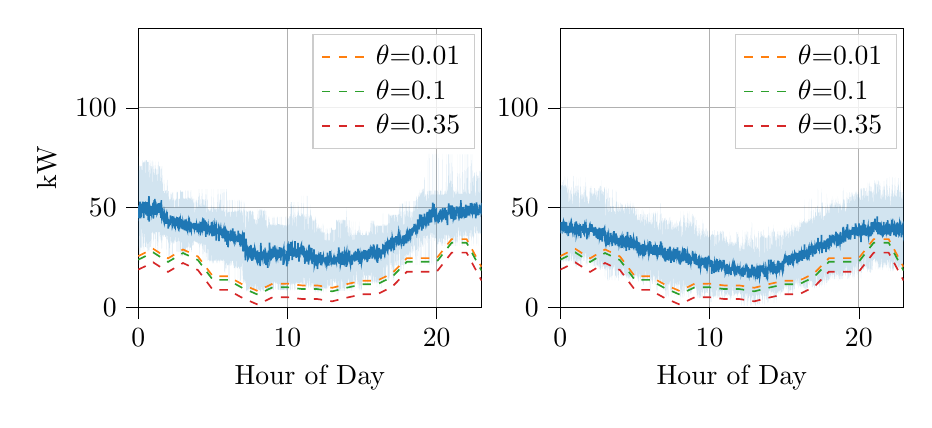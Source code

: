 % This file was created with tikzplotlib v0.10.1.
\begin{tikzpicture}

\definecolor{crimson2143940}{RGB}{214,39,40}
\definecolor{darkgray176}{RGB}{176,176,176}
\definecolor{darkorange25512714}{RGB}{255,127,14}
\definecolor{forestgreen4416044}{RGB}{44,160,44}
\definecolor{lightgray204}{RGB}{204,204,204}
\definecolor{steelblue31119180}{RGB}{31,119,180}

\begin{groupplot}[group style={group size=2 by 1}]
\nextgroupplot[
legend cell align={left},
legend style={fill opacity=0.8, draw opacity=1, text opacity=1, draw=lightgray204},
tick align=outside,
tick pos=left,
width=0.49\textwidth,
x grid style={darkgray176},
xlabel={Hour of Day},
xmajorgrids,
xmin=0, xmax=23,
xtick style={color=black},
y grid style={darkgray176},
ylabel={kW},
ymajorgrids,
ymin=0, ymax=139.945,
ytick style={color=black}
]
\path [fill=steelblue31119180, fill opacity=0.2]
(axis cs:0,67.236)
--(axis cs:0,29.492)
--(axis cs:0.017,29.492)
--(axis cs:0.033,37.703)
--(axis cs:0.05,36.154)
--(axis cs:0.067,22.219)
--(axis cs:0.083,22.219)
--(axis cs:0.1,36.962)
--(axis cs:0.117,36.962)
--(axis cs:0.133,30.071)
--(axis cs:0.15,30.3)
--(axis cs:0.167,28.008)
--(axis cs:0.183,28.008)
--(axis cs:0.2,36.962)
--(axis cs:0.217,28.008)
--(axis cs:0.233,37.703)
--(axis cs:0.25,43.395)
--(axis cs:0.267,39.657)
--(axis cs:0.283,28.008)
--(axis cs:0.3,38.721)
--(axis cs:0.317,36.962)
--(axis cs:0.333,30.3)
--(axis cs:0.35,36.962)
--(axis cs:0.367,30.071)
--(axis cs:0.383,28.008)
--(axis cs:0.4,30.3)
--(axis cs:0.417,37.703)
--(axis cs:0.433,36.733)
--(axis cs:0.45,36.962)
--(axis cs:0.467,30.3)
--(axis cs:0.483,30.3)
--(axis cs:0.5,30.3)
--(axis cs:0.517,30.071)
--(axis cs:0.533,39.657)
--(axis cs:0.55,30.071)
--(axis cs:0.567,36.962)
--(axis cs:0.583,30.3)
--(axis cs:0.6,28.008)
--(axis cs:0.617,39.934)
--(axis cs:0.633,30.3)
--(axis cs:0.65,28.008)
--(axis cs:0.667,28.008)
--(axis cs:0.683,30.3)
--(axis cs:0.7,28.008)
--(axis cs:0.717,39.657)
--(axis cs:0.733,28.008)
--(axis cs:0.75,30.071)
--(axis cs:0.767,37.703)
--(axis cs:0.783,30.071)
--(axis cs:0.8,30.3)
--(axis cs:0.817,30.3)
--(axis cs:0.833,30.3)
--(axis cs:0.85,37.703)
--(axis cs:0.867,37.703)
--(axis cs:0.883,28.569)
--(axis cs:0.9,36.789)
--(axis cs:0.917,37.915)
--(axis cs:0.933,36.789)
--(axis cs:0.95,37.915)
--(axis cs:0.967,37.915)
--(axis cs:0.983,37.894)
--(axis cs:1,37.102)
--(axis cs:1.017,29.676)
--(axis cs:1.033,37.102)
--(axis cs:1.05,37.102)
--(axis cs:1.067,37.102)
--(axis cs:1.083,37.102)
--(axis cs:1.1,36.359)
--(axis cs:1.117,37.894)
--(axis cs:1.133,29.676)
--(axis cs:1.15,29.676)
--(axis cs:1.167,39.447)
--(axis cs:1.183,37.915)
--(axis cs:1.2,37.703)
--(axis cs:1.217,37.703)
--(axis cs:1.233,37.703)
--(axis cs:1.25,37.703)
--(axis cs:1.267,25.894)
--(axis cs:1.283,25.894)
--(axis cs:1.3,39.447)
--(axis cs:1.317,36.522)
--(axis cs:1.333,25.894)
--(axis cs:1.35,37.894)
--(axis cs:1.367,37.703)
--(axis cs:1.383,37.703)
--(axis cs:1.4,37.703)
--(axis cs:1.417,37.894)
--(axis cs:1.433,37.894)
--(axis cs:1.45,34.062)
--(axis cs:1.467,37.915)
--(axis cs:1.483,37.915)
--(axis cs:1.5,33.245)
--(axis cs:1.517,36.411)
--(axis cs:1.533,32.369)
--(axis cs:1.55,39.959)
--(axis cs:1.567,29.392)
--(axis cs:1.583,29.392)
--(axis cs:1.6,29.781)
--(axis cs:1.617,35.983)
--(axis cs:1.633,35.983)
--(axis cs:1.65,36.672)
--(axis cs:1.667,35.594)
--(axis cs:1.683,35.19)
--(axis cs:1.7,36.223)
--(axis cs:1.717,36.672)
--(axis cs:1.733,36.223)
--(axis cs:1.75,36.672)
--(axis cs:1.767,36.223)
--(axis cs:1.783,36.223)
--(axis cs:1.8,35.19)
--(axis cs:1.817,35.19)
--(axis cs:1.833,36.223)
--(axis cs:1.85,35.19)
--(axis cs:1.867,36.672)
--(axis cs:1.883,25.894)
--(axis cs:1.9,37.782)
--(axis cs:1.917,36.223)
--(axis cs:1.933,35.924)
--(axis cs:1.95,33.236)
--(axis cs:1.967,36.749)
--(axis cs:1.983,36.223)
--(axis cs:2,33.236)
--(axis cs:2.017,21.666)
--(axis cs:2.033,36.223)
--(axis cs:2.05,32.079)
--(axis cs:2.067,37.823)
--(axis cs:2.083,21.666)
--(axis cs:2.1,32.079)
--(axis cs:2.117,33.236)
--(axis cs:2.133,24.635)
--(axis cs:2.15,33.236)
--(axis cs:2.167,35.924)
--(axis cs:2.183,36.223)
--(axis cs:2.2,32.376)
--(axis cs:2.217,36.223)
--(axis cs:2.233,32.376)
--(axis cs:2.25,35.924)
--(axis cs:2.267,24.635)
--(axis cs:2.283,24.635)
--(axis cs:2.3,24.635)
--(axis cs:2.317,35.924)
--(axis cs:2.333,31.879)
--(axis cs:2.35,33.236)
--(axis cs:2.367,31.879)
--(axis cs:2.383,33.1)
--(axis cs:2.4,35.303)
--(axis cs:2.417,31.879)
--(axis cs:2.433,38.025)
--(axis cs:2.45,33.236)
--(axis cs:2.467,35.533)
--(axis cs:2.483,35.303)
--(axis cs:2.5,32.677)
--(axis cs:2.517,35.924)
--(axis cs:2.533,33.236)
--(axis cs:2.55,32.677)
--(axis cs:2.567,33.236)
--(axis cs:2.583,27.652)
--(axis cs:2.6,33.236)
--(axis cs:2.617,33.236)
--(axis cs:2.633,33.236)
--(axis cs:2.65,27.652)
--(axis cs:2.667,27.652)
--(axis cs:2.683,27.652)
--(axis cs:2.7,35.303)
--(axis cs:2.717,35.533)
--(axis cs:2.733,33.236)
--(axis cs:2.75,27.652)
--(axis cs:2.767,35.303)
--(axis cs:2.783,33.236)
--(axis cs:2.8,32.944)
--(axis cs:2.817,28.403)
--(axis cs:2.833,25.563)
--(axis cs:2.85,27.652)
--(axis cs:2.867,36.154)
--(axis cs:2.883,32.469)
--(axis cs:2.9,32.469)
--(axis cs:2.917,25.563)
--(axis cs:2.933,25.563)
--(axis cs:2.95,27.652)
--(axis cs:2.967,27.443)
--(axis cs:2.983,25.563)
--(axis cs:3,27.443)
--(axis cs:3.017,27.652)
--(axis cs:3.033,27.652)
--(axis cs:3.05,27.652)
--(axis cs:3.067,27.443)
--(axis cs:3.083,27.652)
--(axis cs:3.1,25.563)
--(axis cs:3.117,32.859)
--(axis cs:3.133,27.652)
--(axis cs:3.15,27.652)
--(axis cs:3.167,27.652)
--(axis cs:3.183,27.443)
--(axis cs:3.2,25.563)
--(axis cs:3.217,32.859)
--(axis cs:3.233,29.937)
--(axis cs:3.25,29.937)
--(axis cs:3.267,29.937)
--(axis cs:3.283,32.567)
--(axis cs:3.3,27.652)
--(axis cs:3.317,32.567)
--(axis cs:3.333,29.937)
--(axis cs:3.35,33.236)
--(axis cs:3.367,32.906)
--(axis cs:3.383,29.937)
--(axis cs:3.4,32.859)
--(axis cs:3.417,32.567)
--(axis cs:3.433,27.652)
--(axis cs:3.45,32.859)
--(axis cs:3.467,29.937)
--(axis cs:3.483,29.708)
--(axis cs:3.5,29.937)
--(axis cs:3.517,29.937)
--(axis cs:3.533,30.803)
--(axis cs:3.55,27.652)
--(axis cs:3.567,33.198)
--(axis cs:3.583,27.652)
--(axis cs:3.6,32.859)
--(axis cs:3.617,32.859)
--(axis cs:3.633,30.803)
--(axis cs:3.65,32.653)
--(axis cs:3.667,30.803)
--(axis cs:3.683,33.198)
--(axis cs:3.7,30.803)
--(axis cs:3.717,33.198)
--(axis cs:3.733,33.236)
--(axis cs:3.75,33.785)
--(axis cs:3.767,32.859)
--(axis cs:3.783,33.236)
--(axis cs:3.8,33.846)
--(axis cs:3.817,32.719)
--(axis cs:3.833,32.719)
--(axis cs:3.85,32.719)
--(axis cs:3.867,34.119)
--(axis cs:3.883,32.45)
--(axis cs:3.9,32.56)
--(axis cs:3.917,32.859)
--(axis cs:3.933,32.829)
--(axis cs:3.95,32.56)
--(axis cs:3.967,32.45)
--(axis cs:3.983,32.859)
--(axis cs:4,31.458)
--(axis cs:4.017,33.747)
--(axis cs:4.033,31.458)
--(axis cs:4.05,32.859)
--(axis cs:4.067,31.458)
--(axis cs:4.083,33.846)
--(axis cs:4.1,23.359)
--(axis cs:4.117,32.859)
--(axis cs:4.133,32.719)
--(axis cs:4.15,31.458)
--(axis cs:4.167,32.719)
--(axis cs:4.183,30.648)
--(axis cs:4.2,32.859)
--(axis cs:4.217,32.719)
--(axis cs:4.233,31.458)
--(axis cs:4.25,32.719)
--(axis cs:4.267,30.648)
--(axis cs:4.283,33.747)
--(axis cs:4.3,23.359)
--(axis cs:4.317,31.458)
--(axis cs:4.333,30.648)
--(axis cs:4.35,32.859)
--(axis cs:4.367,23.359)
--(axis cs:4.383,31.458)
--(axis cs:4.4,31.458)
--(axis cs:4.417,31.458)
--(axis cs:4.433,23.359)
--(axis cs:4.45,32.859)
--(axis cs:4.467,31.453)
--(axis cs:4.483,31.458)
--(axis cs:4.5,31.411)
--(axis cs:4.517,31.009)
--(axis cs:4.533,23.359)
--(axis cs:4.55,31.453)
--(axis cs:4.567,23.359)
--(axis cs:4.583,31.009)
--(axis cs:4.6,26.991)
--(axis cs:4.617,23.359)
--(axis cs:4.633,23.359)
--(axis cs:4.65,34.727)
--(axis cs:4.667,27.08)
--(axis cs:4.683,34.638)
--(axis cs:4.7,24.16)
--(axis cs:4.717,23.359)
--(axis cs:4.733,24.249)
--(axis cs:4.75,23.359)
--(axis cs:4.767,23.359)
--(axis cs:4.783,24.249)
--(axis cs:4.8,22.025)
--(axis cs:4.817,23.359)
--(axis cs:4.833,23.359)
--(axis cs:4.85,23.359)
--(axis cs:4.867,23.359)
--(axis cs:4.883,23.359)
--(axis cs:4.9,23.359)
--(axis cs:4.917,30.215)
--(axis cs:4.933,23.226)
--(axis cs:4.95,22.025)
--(axis cs:4.967,22.025)
--(axis cs:4.983,24.16)
--(axis cs:5,24.16)
--(axis cs:5.017,22.025)
--(axis cs:5.033,23.359)
--(axis cs:5.05,22.025)
--(axis cs:5.067,24.16)
--(axis cs:5.083,23.359)
--(axis cs:5.1,23.359)
--(axis cs:5.117,23.359)
--(axis cs:5.133,24.027)
--(axis cs:5.15,23.226)
--(axis cs:5.167,23.359)
--(axis cs:5.183,23.359)
--(axis cs:5.2,24.16)
--(axis cs:5.217,25.588)
--(axis cs:5.233,23.226)
--(axis cs:5.25,22.025)
--(axis cs:5.267,23.359)
--(axis cs:5.283,24.249)
--(axis cs:5.3,23.226)
--(axis cs:5.317,23.226)
--(axis cs:5.333,22.025)
--(axis cs:5.35,23.359)
--(axis cs:5.367,24.027)
--(axis cs:5.383,24.249)
--(axis cs:5.4,23.226)
--(axis cs:5.417,23.359)
--(axis cs:5.433,23.359)
--(axis cs:5.45,24.249)
--(axis cs:5.467,22.025)
--(axis cs:5.483,23.359)
--(axis cs:5.5,23.359)
--(axis cs:5.517,24.16)
--(axis cs:5.533,24.249)
--(axis cs:5.55,23.359)
--(axis cs:5.567,23.359)
--(axis cs:5.583,24.16)
--(axis cs:5.6,23.359)
--(axis cs:5.617,23.359)
--(axis cs:5.633,23.226)
--(axis cs:5.65,24.249)
--(axis cs:5.667,23.359)
--(axis cs:5.683,22.025)
--(axis cs:5.7,23.359)
--(axis cs:5.717,24.16)
--(axis cs:5.733,25.588)
--(axis cs:5.75,23.226)
--(axis cs:5.767,23.359)
--(axis cs:5.783,16.952)
--(axis cs:5.8,23.226)
--(axis cs:5.817,16.952)
--(axis cs:5.833,22.025)
--(axis cs:5.85,23.226)
--(axis cs:5.867,19.154)
--(axis cs:5.883,23.226)
--(axis cs:5.9,22.025)
--(axis cs:5.917,24.027)
--(axis cs:5.933,19.154)
--(axis cs:5.95,22.025)
--(axis cs:5.967,21.031)
--(axis cs:5.983,21.031)
--(axis cs:6,22.025)
--(axis cs:6.017,21.031)
--(axis cs:6.033,12.091)
--(axis cs:6.05,22.025)
--(axis cs:6.067,22.025)
--(axis cs:6.083,21.031)
--(axis cs:6.1,22.025)
--(axis cs:6.117,23.226)
--(axis cs:6.133,12.091)
--(axis cs:6.15,21.031)
--(axis cs:6.167,21.031)
--(axis cs:6.183,22.025)
--(axis cs:6.2,23.359)
--(axis cs:6.217,23.226)
--(axis cs:6.233,23.033)
--(axis cs:6.25,22.025)
--(axis cs:6.267,21.031)
--(axis cs:6.283,29.993)
--(axis cs:6.3,23.359)
--(axis cs:6.317,23.226)
--(axis cs:6.333,24.16)
--(axis cs:6.35,23.226)
--(axis cs:6.367,21.031)
--(axis cs:6.383,23.226)
--(axis cs:6.4,22.233)
--(axis cs:6.417,19.607)
--(axis cs:6.433,23.359)
--(axis cs:6.45,19.607)
--(axis cs:6.467,23.359)
--(axis cs:6.483,12.091)
--(axis cs:6.5,19.607)
--(axis cs:6.517,20.442)
--(axis cs:6.533,20.442)
--(axis cs:6.55,20.442)
--(axis cs:6.567,19.607)
--(axis cs:6.583,23.068)
--(axis cs:6.6,23.33)
--(axis cs:6.617,20.442)
--(axis cs:6.633,19.607)
--(axis cs:6.65,20.423)
--(axis cs:6.667,20.442)
--(axis cs:6.683,12.091)
--(axis cs:6.7,30.351)
--(axis cs:6.717,20.442)
--(axis cs:6.733,20.258)
--(axis cs:6.75,20.442)
--(axis cs:6.767,19.441)
--(axis cs:6.783,19.607)
--(axis cs:6.8,20.423)
--(axis cs:6.817,12.091)
--(axis cs:6.833,20.258)
--(axis cs:6.85,12.091)
--(axis cs:6.867,20.258)
--(axis cs:6.883,20.423)
--(axis cs:6.9,20.423)
--(axis cs:6.917,20.423)
--(axis cs:6.933,20.258)
--(axis cs:6.95,14.291)
--(axis cs:6.967,22.5)
--(axis cs:6.983,22.749)
--(axis cs:7,19.441)
--(axis cs:7.017,14.291)
--(axis cs:7.033,12.649)
--(axis cs:7.05,12.091)
--(axis cs:7.067,12.649)
--(axis cs:7.083,19.413)
--(axis cs:7.1,14.127)
--(axis cs:7.117,12.649)
--(axis cs:7.133,14.071)
--(axis cs:7.15,12.091)
--(axis cs:7.167,12.091)
--(axis cs:7.183,12.091)
--(axis cs:7.2,11.777)
--(axis cs:7.217,17.173)
--(axis cs:7.233,8.95)
--(axis cs:7.25,7.98)
--(axis cs:7.267,8.95)
--(axis cs:7.283,7.98)
--(axis cs:7.3,8.853)
--(axis cs:7.317,8.853)
--(axis cs:7.333,8.95)
--(axis cs:7.35,7.98)
--(axis cs:7.367,8.95)
--(axis cs:7.383,7.98)
--(axis cs:7.4,11.777)
--(axis cs:7.417,8.95)
--(axis cs:7.433,8.853)
--(axis cs:7.45,11.777)
--(axis cs:7.467,8.95)
--(axis cs:7.483,12.593)
--(axis cs:7.5,12.593)
--(axis cs:7.517,7.98)
--(axis cs:7.533,8.95)
--(axis cs:7.55,11.777)
--(axis cs:7.567,8.95)
--(axis cs:7.583,8.95)
--(axis cs:7.6,7.98)
--(axis cs:7.617,7.98)
--(axis cs:7.633,11.777)
--(axis cs:7.65,8.95)
--(axis cs:7.667,12.649)
--(axis cs:7.683,11.777)
--(axis cs:7.7,8.853)
--(axis cs:7.717,8.95)
--(axis cs:7.733,8.95)
--(axis cs:7.75,7.98)
--(axis cs:7.767,8.95)
--(axis cs:7.783,8.853)
--(axis cs:7.8,8.79)
--(axis cs:7.817,12.593)
--(axis cs:7.833,11.761)
--(axis cs:7.85,12.649)
--(axis cs:7.867,8.709)
--(axis cs:7.883,7.98)
--(axis cs:7.9,8.709)
--(axis cs:7.917,10.078)
--(axis cs:7.933,7.98)
--(axis cs:7.95,8.79)
--(axis cs:7.967,8.79)
--(axis cs:7.983,8.709)
--(axis cs:8,12.091)
--(axis cs:8.017,8.79)
--(axis cs:8.033,7.98)
--(axis cs:8.05,10.311)
--(axis cs:8.067,8.709)
--(axis cs:8.083,8.709)
--(axis cs:8.1,8.709)
--(axis cs:8.117,8.79)
--(axis cs:8.133,8.709)
--(axis cs:8.15,8.79)
--(axis cs:8.167,7.98)
--(axis cs:8.183,7.655)
--(axis cs:8.2,8.568)
--(axis cs:8.217,8.709)
--(axis cs:8.233,7.98)
--(axis cs:8.25,12.284)
--(axis cs:8.267,8.633)
--(axis cs:8.283,10.143)
--(axis cs:8.3,8.568)
--(axis cs:8.317,10.311)
--(axis cs:8.333,8.568)
--(axis cs:8.35,8.568)
--(axis cs:8.367,8.633)
--(axis cs:8.383,8.633)
--(axis cs:8.4,7.98)
--(axis cs:8.417,7.98)
--(axis cs:8.433,10.311)
--(axis cs:8.45,10.311)
--(axis cs:8.467,10.143)
--(axis cs:8.483,8.633)
--(axis cs:8.5,10.143)
--(axis cs:8.517,10.143)
--(axis cs:8.533,13.209)
--(axis cs:8.55,8.633)
--(axis cs:8.567,7.98)
--(axis cs:8.583,8.633)
--(axis cs:8.6,8.633)
--(axis cs:8.617,8.359)
--(axis cs:8.633,10.311)
--(axis cs:8.65,8.633)
--(axis cs:8.667,8.359)
--(axis cs:8.683,8.359)
--(axis cs:8.7,8.633)
--(axis cs:8.717,8.606)
--(axis cs:8.733,10.143)
--(axis cs:8.75,8.359)
--(axis cs:8.767,10.143)
--(axis cs:8.783,8.633)
--(axis cs:8.8,13.209)
--(axis cs:8.817,10.311)
--(axis cs:8.833,8.633)
--(axis cs:8.85,8.606)
--(axis cs:8.867,8.359)
--(axis cs:8.883,8.606)
--(axis cs:8.9,8.606)
--(axis cs:8.917,13.014)
--(axis cs:8.933,8.633)
--(axis cs:8.95,13.289)
--(axis cs:8.967,15.423)
--(axis cs:8.983,8.633)
--(axis cs:9,13.804)
--(axis cs:9.017,13.259)
--(axis cs:9.033,8.633)
--(axis cs:9.05,13.287)
--(axis cs:9.067,8.633)
--(axis cs:9.083,8.606)
--(axis cs:9.1,12.973)
--(axis cs:9.117,12.044)
--(axis cs:9.133,12.973)
--(axis cs:9.15,12.881)
--(axis cs:9.167,12.973)
--(axis cs:9.183,12.044)
--(axis cs:9.2,12.881)
--(axis cs:9.217,8.633)
--(axis cs:9.233,12.973)
--(axis cs:9.25,12.973)
--(axis cs:9.267,11.703)
--(axis cs:9.283,12.539)
--(axis cs:9.3,12.044)
--(axis cs:9.317,8.633)
--(axis cs:9.333,12.044)
--(axis cs:9.35,11.703)
--(axis cs:9.367,11.703)
--(axis cs:9.383,8.633)
--(axis cs:9.4,12.044)
--(axis cs:9.417,8.633)
--(axis cs:9.433,11.883)
--(axis cs:9.45,11.558)
--(axis cs:9.467,11.534)
--(axis cs:9.483,8.633)
--(axis cs:9.5,11.883)
--(axis cs:9.517,8.61)
--(axis cs:9.533,8.61)
--(axis cs:9.55,8.399)
--(axis cs:9.567,8.633)
--(axis cs:9.583,8.61)
--(axis cs:9.6,12.028)
--(axis cs:9.617,8.633)
--(axis cs:9.633,8.633)
--(axis cs:9.65,11.883)
--(axis cs:9.667,8.61)
--(axis cs:9.683,8.633)
--(axis cs:9.7,11.558)
--(axis cs:9.717,8.61)
--(axis cs:9.733,8.633)
--(axis cs:9.75,11.883)
--(axis cs:9.767,8.633)
--(axis cs:9.783,12.028)
--(axis cs:9.8,11.558)
--(axis cs:9.817,8.61)
--(axis cs:9.833,8.399)
--(axis cs:9.85,11.883)
--(axis cs:9.867,11.534)
--(axis cs:9.883,11.558)
--(axis cs:9.9,8.399)
--(axis cs:9.917,8.399)
--(axis cs:9.933,8.633)
--(axis cs:9.95,8.399)
--(axis cs:9.967,8.633)
--(axis cs:9.983,11.558)
--(axis cs:10,8.399)
--(axis cs:10.017,11.883)
--(axis cs:10.033,12.028)
--(axis cs:10.05,12.028)
--(axis cs:10.067,11.534)
--(axis cs:10.083,11.534)
--(axis cs:10.1,11.883)
--(axis cs:10.117,11.883)
--(axis cs:10.133,12.711)
--(axis cs:10.15,12.786)
--(axis cs:10.167,11.883)
--(axis cs:10.183,8.399)
--(axis cs:10.2,11.534)
--(axis cs:10.217,12.028)
--(axis cs:10.233,8.399)
--(axis cs:10.25,11.534)
--(axis cs:10.267,12.028)
--(axis cs:10.283,12.028)
--(axis cs:10.3,11.883)
--(axis cs:10.317,8.399)
--(axis cs:10.333,11.883)
--(axis cs:10.35,11.883)
--(axis cs:10.367,11.534)
--(axis cs:10.383,11.883)
--(axis cs:10.4,11.883)
--(axis cs:10.417,12.028)
--(axis cs:10.433,11.534)
--(axis cs:10.45,12.028)
--(axis cs:10.467,8.399)
--(axis cs:10.483,8.399)
--(axis cs:10.5,12.595)
--(axis cs:10.517,8.399)
--(axis cs:10.533,11.883)
--(axis cs:10.55,12.028)
--(axis cs:10.567,12.044)
--(axis cs:10.583,11.534)
--(axis cs:10.6,12.028)
--(axis cs:10.617,12.54)
--(axis cs:10.633,13.417)
--(axis cs:10.65,12.028)
--(axis cs:10.667,11.883)
--(axis cs:10.683,12.028)
--(axis cs:10.7,12.044)
--(axis cs:10.717,12.044)
--(axis cs:10.733,12.028)
--(axis cs:10.75,11.883)
--(axis cs:10.767,11.883)
--(axis cs:10.783,12.028)
--(axis cs:10.8,11.883)
--(axis cs:10.817,12.044)
--(axis cs:10.833,11.756)
--(axis cs:10.85,13.508)
--(axis cs:10.867,12.044)
--(axis cs:10.883,13.362)
--(axis cs:10.9,12.044)
--(axis cs:10.917,11.756)
--(axis cs:10.933,13.508)
--(axis cs:10.95,13.508)
--(axis cs:10.967,11.756)
--(axis cs:10.983,11.756)
--(axis cs:11,12.044)
--(axis cs:11.017,9.161)
--(axis cs:11.033,16.809)
--(axis cs:11.05,9.161)
--(axis cs:11.067,13.362)
--(axis cs:11.083,17.098)
--(axis cs:11.1,11.795)
--(axis cs:11.117,18.846)
--(axis cs:11.133,13.508)
--(axis cs:11.15,13.362)
--(axis cs:11.167,9.546)
--(axis cs:11.183,10.952)
--(axis cs:11.2,13.508)
--(axis cs:11.217,9.546)
--(axis cs:11.233,10.811)
--(axis cs:11.25,9.546)
--(axis cs:11.267,10.952)
--(axis cs:11.283,10.952)
--(axis cs:11.3,10.952)
--(axis cs:11.317,10.952)
--(axis cs:11.333,13.253)
--(axis cs:11.35,13.508)
--(axis cs:11.367,13.508)
--(axis cs:11.383,10.952)
--(axis cs:11.4,10.952)
--(axis cs:11.417,9.546)
--(axis cs:11.433,9.546)
--(axis cs:11.45,16.216)
--(axis cs:11.467,18.993)
--(axis cs:11.483,10.811)
--(axis cs:11.5,10.811)
--(axis cs:11.517,10.811)
--(axis cs:11.533,9.546)
--(axis cs:11.55,10.811)
--(axis cs:11.567,13.253)
--(axis cs:11.583,9.546)
--(axis cs:11.6,10.952)
--(axis cs:11.617,13.253)
--(axis cs:11.633,13.253)
--(axis cs:11.65,9.546)
--(axis cs:11.667,13.508)
--(axis cs:11.683,10.811)
--(axis cs:11.7,15.96)
--(axis cs:11.717,9.341)
--(axis cs:11.733,16.216)
--(axis cs:11.75,9.341)
--(axis cs:11.767,9.546)
--(axis cs:11.783,13.508)
--(axis cs:11.8,9.546)
--(axis cs:11.817,7.489)
--(axis cs:11.833,9.341)
--(axis cs:11.85,9.341)
--(axis cs:11.867,9.546)
--(axis cs:11.883,7.489)
--(axis cs:11.9,7.489)
--(axis cs:11.917,13.112)
--(axis cs:11.933,7.489)
--(axis cs:11.95,9.546)
--(axis cs:11.967,9.546)
--(axis cs:11.983,9.546)
--(axis cs:12,7.489)
--(axis cs:12.017,9.546)
--(axis cs:12.033,9.546)
--(axis cs:12.05,7.489)
--(axis cs:12.067,7.489)
--(axis cs:12.083,9.546)
--(axis cs:12.1,9.546)
--(axis cs:12.117,10.189)
--(axis cs:12.133,9.341)
--(axis cs:12.15,10.987)
--(axis cs:12.167,9.341)
--(axis cs:12.183,10.843)
--(axis cs:12.2,9.546)
--(axis cs:12.217,10.987)
--(axis cs:12.233,7.489)
--(axis cs:12.25,7.489)
--(axis cs:12.267,10.843)
--(axis cs:12.283,7.489)
--(axis cs:12.3,9.546)
--(axis cs:12.317,9.546)
--(axis cs:12.333,9.341)
--(axis cs:12.35,9.546)
--(axis cs:12.367,9.341)
--(axis cs:12.383,10.843)
--(axis cs:12.4,9.341)
--(axis cs:12.417,7.489)
--(axis cs:12.433,10.987)
--(axis cs:12.45,10.843)
--(axis cs:12.467,9.341)
--(axis cs:12.483,9.341)
--(axis cs:12.5,9.546)
--(axis cs:12.517,9.546)
--(axis cs:12.533,9.546)
--(axis cs:12.55,9.341)
--(axis cs:12.567,9.546)
--(axis cs:12.583,7.489)
--(axis cs:12.6,10.987)
--(axis cs:12.617,9.546)
--(axis cs:12.633,9.341)
--(axis cs:12.65,9.341)
--(axis cs:12.667,9.546)
--(axis cs:12.683,14.195)
--(axis cs:12.7,14.552)
--(axis cs:12.717,10.843)
--(axis cs:12.733,10.987)
--(axis cs:12.75,16.152)
--(axis cs:12.767,9.546)
--(axis cs:12.783,10.843)
--(axis cs:12.8,10.843)
--(axis cs:12.817,10.987)
--(axis cs:12.833,10.843)
--(axis cs:12.85,10.843)
--(axis cs:12.867,10.987)
--(axis cs:12.883,10.843)
--(axis cs:12.9,14.195)
--(axis cs:12.917,14.195)
--(axis cs:12.933,14.195)
--(axis cs:12.95,9.546)
--(axis cs:12.967,10.843)
--(axis cs:12.983,10.987)
--(axis cs:13,13.055)
--(axis cs:13.017,9.546)
--(axis cs:13.033,9.546)
--(axis cs:13.05,14.402)
--(axis cs:13.067,13.055)
--(axis cs:13.083,14.552)
--(axis cs:13.1,14.402)
--(axis cs:13.117,13.055)
--(axis cs:13.133,12.383)
--(axis cs:13.15,14.552)
--(axis cs:13.167,12.383)
--(axis cs:13.183,14.552)
--(axis cs:13.2,14.402)
--(axis cs:13.217,12.383)
--(axis cs:13.233,13.055)
--(axis cs:13.25,13.055)
--(axis cs:13.267,12.383)
--(axis cs:13.283,8.324)
--(axis cs:13.3,13.929)
--(axis cs:13.317,6.335)
--(axis cs:13.333,6.335)
--(axis cs:13.35,8.125)
--(axis cs:13.367,19.735)
--(axis cs:13.383,8.125)
--(axis cs:13.4,8.125)
--(axis cs:13.417,6.335)
--(axis cs:13.433,14.552)
--(axis cs:13.45,13.73)
--(axis cs:13.467,8.324)
--(axis cs:13.483,8.324)
--(axis cs:13.5,8.125)
--(axis cs:13.517,8.324)
--(axis cs:13.533,13.929)
--(axis cs:13.55,8.215)
--(axis cs:13.567,8.324)
--(axis cs:13.583,14.552)
--(axis cs:13.6,13.929)
--(axis cs:13.617,13.929)
--(axis cs:13.633,8.313)
--(axis cs:13.65,8.324)
--(axis cs:13.667,8.313)
--(axis cs:13.683,16.098)
--(axis cs:13.7,13.929)
--(axis cs:13.717,8.215)
--(axis cs:13.733,8.324)
--(axis cs:13.75,13.929)
--(axis cs:13.767,8.313)
--(axis cs:13.783,15.821)
--(axis cs:13.8,8.215)
--(axis cs:13.817,8.215)
--(axis cs:13.833,8.324)
--(axis cs:13.85,11.785)
--(axis cs:13.867,11.439)
--(axis cs:13.883,11.439)
--(axis cs:13.9,8.313)
--(axis cs:13.917,11.785)
--(axis cs:13.933,8.324)
--(axis cs:13.95,15.821)
--(axis cs:13.967,11.785)
--(axis cs:13.983,11.785)
--(axis cs:14,11.785)
--(axis cs:14.017,11.785)
--(axis cs:14.033,8.215)
--(axis cs:14.05,13.676)
--(axis cs:14.067,13.487)
--(axis cs:14.083,13.487)
--(axis cs:14.1,16.01)
--(axis cs:14.117,11.785)
--(axis cs:14.133,11.785)
--(axis cs:14.15,11.785)
--(axis cs:14.167,8.215)
--(axis cs:14.183,11.428)
--(axis cs:14.2,8.215)
--(axis cs:14.217,11.428)
--(axis cs:14.233,11.785)
--(axis cs:14.25,11.428)
--(axis cs:14.267,8.215)
--(axis cs:14.283,8.215)
--(axis cs:14.3,11.428)
--(axis cs:14.317,11.428)
--(axis cs:14.333,8.215)
--(axis cs:14.35,11.428)
--(axis cs:14.367,11.785)
--(axis cs:14.383,11.785)
--(axis cs:14.4,15.821)
--(axis cs:14.417,16.27)
--(axis cs:14.433,16.27)
--(axis cs:14.45,8.215)
--(axis cs:14.467,22.02)
--(axis cs:14.483,11.428)
--(axis cs:14.5,8.215)
--(axis cs:14.517,15.821)
--(axis cs:14.533,11.785)
--(axis cs:14.55,11.785)
--(axis cs:14.567,15.821)
--(axis cs:14.583,9.352)
--(axis cs:14.6,16.27)
--(axis cs:14.617,20.127)
--(axis cs:14.633,16.27)
--(axis cs:14.65,16.047)
--(axis cs:14.667,13.586)
--(axis cs:14.683,9.479)
--(axis cs:14.7,13.586)
--(axis cs:14.717,13.586)
--(axis cs:14.733,16.047)
--(axis cs:14.75,9.479)
--(axis cs:14.767,9.479)
--(axis cs:14.783,13.586)
--(axis cs:14.8,9.479)
--(axis cs:14.817,14.042)
--(axis cs:14.833,8.215)
--(axis cs:14.85,9.352)
--(axis cs:14.867,13.586)
--(axis cs:14.883,8.215)
--(axis cs:14.9,9.479)
--(axis cs:14.917,13.586)
--(axis cs:14.933,9.479)
--(axis cs:14.95,9.479)
--(axis cs:14.967,8.215)
--(axis cs:14.983,9.352)
--(axis cs:15,16.208)
--(axis cs:15.017,16.264)
--(axis cs:15.033,14.188)
--(axis cs:15.05,11.742)
--(axis cs:15.067,14.459)
--(axis cs:15.083,14.459)
--(axis cs:15.1,14.188)
--(axis cs:15.117,20.472)
--(axis cs:15.133,16.19)
--(axis cs:15.15,16.19)
--(axis cs:15.167,15.745)
--(axis cs:15.183,16.19)
--(axis cs:15.2,11.742)
--(axis cs:15.217,16.264)
--(axis cs:15.233,16.206)
--(axis cs:15.25,11.742)
--(axis cs:15.267,16.208)
--(axis cs:15.283,16.27)
--(axis cs:15.3,15.761)
--(axis cs:15.317,15.817)
--(axis cs:15.333,16.208)
--(axis cs:15.35,11.742)
--(axis cs:15.367,16.208)
--(axis cs:15.383,11.742)
--(axis cs:15.4,16.264)
--(axis cs:15.417,11.742)
--(axis cs:15.433,16.27)
--(axis cs:15.45,16.208)
--(axis cs:15.467,16.27)
--(axis cs:15.483,15.761)
--(axis cs:15.5,16.208)
--(axis cs:15.517,16.208)
--(axis cs:15.533,11.742)
--(axis cs:15.55,16.27)
--(axis cs:15.567,15.761)
--(axis cs:15.583,16.208)
--(axis cs:15.6,21.445)
--(axis cs:15.617,15.847)
--(axis cs:15.633,12.511)
--(axis cs:15.65,12.597)
--(axis cs:15.667,15.847)
--(axis cs:15.683,11.742)
--(axis cs:15.7,11.742)
--(axis cs:15.717,15.761)
--(axis cs:15.733,12.597)
--(axis cs:15.75,12.597)
--(axis cs:15.767,15.847)
--(axis cs:15.783,15.847)
--(axis cs:15.8,16.208)
--(axis cs:15.817,12.522)
--(axis cs:15.833,11.853)
--(axis cs:15.85,12.597)
--(axis cs:15.867,15.847)
--(axis cs:15.883,15.847)
--(axis cs:15.9,11.853)
--(axis cs:15.917,16.208)
--(axis cs:15.933,12.522)
--(axis cs:15.95,12.597)
--(axis cs:15.967,12.522)
--(axis cs:15.983,11.853)
--(axis cs:16,9.873)
--(axis cs:16.017,21.197)
--(axis cs:16.033,12.597)
--(axis cs:16.05,12.324)
--(axis cs:16.067,12.324)
--(axis cs:16.083,21.197)
--(axis cs:16.1,12.597)
--(axis cs:16.117,12.597)
--(axis cs:16.133,13.427)
--(axis cs:16.15,20.103)
--(axis cs:16.167,9.873)
--(axis cs:16.183,13.155)
--(axis cs:16.2,19.444)
--(axis cs:16.217,13.155)
--(axis cs:16.233,13.52)
--(axis cs:16.25,20.103)
--(axis cs:16.267,13.155)
--(axis cs:16.283,9.873)
--(axis cs:16.3,20.43)
--(axis cs:16.317,13.52)
--(axis cs:16.333,14.604)
--(axis cs:16.35,19.553)
--(axis cs:16.367,13.52)
--(axis cs:16.383,14.604)
--(axis cs:16.4,20.103)
--(axis cs:16.417,20.103)
--(axis cs:16.433,13.52)
--(axis cs:16.45,19.553)
--(axis cs:16.467,13.52)
--(axis cs:16.483,13.52)
--(axis cs:16.5,14.604)
--(axis cs:16.517,20.538)
--(axis cs:16.533,14.604)
--(axis cs:16.55,13.52)
--(axis cs:16.567,14.496)
--(axis cs:16.583,14.604)
--(axis cs:16.6,21.553)
--(axis cs:16.617,21.553)
--(axis cs:16.633,20.43)
--(axis cs:16.65,20.43)
--(axis cs:16.667,13.52)
--(axis cs:16.683,13.52)
--(axis cs:16.7,21.517)
--(axis cs:16.717,21.197)
--(axis cs:16.733,21.197)
--(axis cs:16.75,13.52)
--(axis cs:16.767,26.535)
--(axis cs:16.783,13.52)
--(axis cs:16.8,13.52)
--(axis cs:16.817,21.197)
--(axis cs:16.833,13.52)
--(axis cs:16.85,28.688)
--(axis cs:16.867,29.335)
--(axis cs:16.883,28.688)
--(axis cs:16.9,21.197)
--(axis cs:16.917,27.939)
--(axis cs:16.933,21.197)
--(axis cs:16.95,21.197)
--(axis cs:16.967,28.706)
--(axis cs:16.983,20.43)
--(axis cs:17,13.52)
--(axis cs:17.017,29.407)
--(axis cs:17.033,20.43)
--(axis cs:17.05,21.197)
--(axis cs:17.067,13.52)
--(axis cs:17.083,20.43)
--(axis cs:17.1,13.52)
--(axis cs:17.117,20.43)
--(axis cs:17.133,13.52)
--(axis cs:17.15,13.52)
--(axis cs:17.167,28.479)
--(axis cs:17.183,28.479)
--(axis cs:17.2,21.197)
--(axis cs:17.217,20.43)
--(axis cs:17.233,29.288)
--(axis cs:17.25,21.197)
--(axis cs:17.267,29.407)
--(axis cs:17.283,28.479)
--(axis cs:17.3,20.875)
--(axis cs:17.317,21.197)
--(axis cs:17.333,21.197)
--(axis cs:17.35,20.875)
--(axis cs:17.367,20.875)
--(axis cs:17.383,29.439)
--(axis cs:17.4,28.615)
--(axis cs:17.417,20.875)
--(axis cs:17.433,17.977)
--(axis cs:17.45,21.197)
--(axis cs:17.467,29.395)
--(axis cs:17.483,29.407)
--(axis cs:17.5,28.479)
--(axis cs:17.517,29.288)
--(axis cs:17.533,21.197)
--(axis cs:17.55,17.977)
--(axis cs:17.567,20.875)
--(axis cs:17.583,21.197)
--(axis cs:17.6,21.197)
--(axis cs:17.617,17.977)
--(axis cs:17.633,21.197)
--(axis cs:17.65,28.071)
--(axis cs:17.667,21.197)
--(axis cs:17.683,21.197)
--(axis cs:17.7,21.197)
--(axis cs:17.717,29.415)
--(axis cs:17.733,21.197)
--(axis cs:17.75,28.393)
--(axis cs:17.767,17.977)
--(axis cs:17.783,21.197)
--(axis cs:17.8,20.875)
--(axis cs:17.817,21.197)
--(axis cs:17.833,21.197)
--(axis cs:17.85,28.052)
--(axis cs:17.867,29.079)
--(axis cs:17.883,21.197)
--(axis cs:17.9,21.197)
--(axis cs:17.917,25.845)
--(axis cs:17.933,26.361)
--(axis cs:17.95,25.845)
--(axis cs:17.967,27.883)
--(axis cs:17.983,27.883)
--(axis cs:18,21.197)
--(axis cs:18.017,25.845)
--(axis cs:18.033,25.845)
--(axis cs:18.05,26.361)
--(axis cs:18.067,26.361)
--(axis cs:18.083,26.361)
--(axis cs:18.1,26.361)
--(axis cs:18.117,26.361)
--(axis cs:18.133,21.197)
--(axis cs:18.15,21.197)
--(axis cs:18.167,26.361)
--(axis cs:18.183,27.883)
--(axis cs:18.2,28.052)
--(axis cs:18.217,27.883)
--(axis cs:18.233,28.052)
--(axis cs:18.25,21.197)
--(axis cs:18.267,26.361)
--(axis cs:18.283,27.883)
--(axis cs:18.3,27.366)
--(axis cs:18.317,33.593)
--(axis cs:18.333,33.509)
--(axis cs:18.35,28.052)
--(axis cs:18.367,34.856)
--(axis cs:18.383,21.197)
--(axis cs:18.4,35.082)
--(axis cs:18.417,34.176)
--(axis cs:18.433,34.176)
--(axis cs:18.45,28.052)
--(axis cs:18.467,28.052)
--(axis cs:18.483,33.49)
--(axis cs:18.5,35.082)
--(axis cs:18.517,27.366)
--(axis cs:18.533,34.856)
--(axis cs:18.55,28.052)
--(axis cs:18.567,21.197)
--(axis cs:18.583,28.052)
--(axis cs:18.6,28.718)
--(axis cs:18.617,28.718)
--(axis cs:18.633,28.718)
--(axis cs:18.65,28.718)
--(axis cs:18.667,21.197)
--(axis cs:18.683,34.856)
--(axis cs:18.7,21.197)
--(axis cs:18.717,33.49)
--(axis cs:18.733,35.716)
--(axis cs:18.75,34.242)
--(axis cs:18.767,28.718)
--(axis cs:18.783,27.966)
--(axis cs:18.8,32.219)
--(axis cs:18.817,21.197)
--(axis cs:18.833,33.443)
--(axis cs:18.85,34.918)
--(axis cs:18.867,34.918)
--(axis cs:18.883,35.082)
--(axis cs:18.9,32.219)
--(axis cs:18.917,21.197)
--(axis cs:18.933,33.443)
--(axis cs:18.95,32.219)
--(axis cs:18.967,33.443)
--(axis cs:18.983,34.918)
--(axis cs:19,21.197)
--(axis cs:19.017,33.443)
--(axis cs:19.033,31.614)
--(axis cs:19.05,33.443)
--(axis cs:19.067,30.573)
--(axis cs:19.083,30.573)
--(axis cs:19.1,35.853)
--(axis cs:19.117,35.812)
--(axis cs:19.133,35.812)
--(axis cs:19.15,21.197)
--(axis cs:19.167,34.35)
--(axis cs:19.183,36.302)
--(axis cs:19.2,36.298)
--(axis cs:19.217,34.35)
--(axis cs:19.233,35.812)
--(axis cs:19.25,34.35)
--(axis cs:19.267,21.197)
--(axis cs:19.283,35.812)
--(axis cs:19.3,35.812)
--(axis cs:19.317,35.812)
--(axis cs:19.333,35.812)
--(axis cs:19.35,21.197)
--(axis cs:19.367,34.35)
--(axis cs:19.383,36.298)
--(axis cs:19.4,36.474)
--(axis cs:19.417,35.812)
--(axis cs:19.433,34.35)
--(axis cs:19.45,21.197)
--(axis cs:19.467,35.812)
--(axis cs:19.483,21.197)
--(axis cs:19.5,35.812)
--(axis cs:19.517,34.958)
--(axis cs:19.533,21.197)
--(axis cs:19.55,34.35)
--(axis cs:19.567,36.487)
--(axis cs:19.583,36.487)
--(axis cs:19.6,38.377)
--(axis cs:19.617,37.344)
--(axis cs:19.633,38.273)
--(axis cs:19.65,21.197)
--(axis cs:19.667,36.487)
--(axis cs:19.683,36.487)
--(axis cs:19.7,34.958)
--(axis cs:19.717,37.344)
--(axis cs:19.733,38.273)
--(axis cs:19.75,21.197)
--(axis cs:19.767,38.188)
--(axis cs:19.783,36.487)
--(axis cs:19.8,34.958)
--(axis cs:19.817,37.259)
--(axis cs:19.833,36.487)
--(axis cs:19.85,34.627)
--(axis cs:19.867,33.284)
--(axis cs:19.883,33.284)
--(axis cs:19.9,34.958)
--(axis cs:19.917,34.627)
--(axis cs:19.933,34.627)
--(axis cs:19.95,36.301)
--(axis cs:19.967,34.627)
--(axis cs:19.983,21.197)
--(axis cs:20,30.496)
--(axis cs:20.017,30.496)
--(axis cs:20.033,21.197)
--(axis cs:20.05,32.445)
--(axis cs:20.067,31.515)
--(axis cs:20.083,35.316)
--(axis cs:20.1,32.662)
--(axis cs:20.117,36.301)
--(axis cs:20.133,31.515)
--(axis cs:20.15,32.662)
--(axis cs:20.167,34.627)
--(axis cs:20.183,34.627)
--(axis cs:20.2,34.43)
--(axis cs:20.217,32.662)
--(axis cs:20.233,35.753)
--(axis cs:20.25,32.662)
--(axis cs:20.267,32.662)
--(axis cs:20.283,31.515)
--(axis cs:20.3,34.43)
--(axis cs:20.317,36.301)
--(axis cs:20.333,30.75)
--(axis cs:20.35,32.662)
--(axis cs:20.367,32.471)
--(axis cs:20.383,30.75)
--(axis cs:20.4,36.301)
--(axis cs:20.417,30.75)
--(axis cs:20.433,36.487)
--(axis cs:20.45,34.239)
--(axis cs:20.467,34.627)
--(axis cs:20.483,34.627)
--(axis cs:20.5,34.627)
--(axis cs:20.517,30.75)
--(axis cs:20.533,36.301)
--(axis cs:20.55,36.845)
--(axis cs:20.567,36.487)
--(axis cs:20.583,34.627)
--(axis cs:20.6,30.75)
--(axis cs:20.617,35.914)
--(axis cs:20.633,36.301)
--(axis cs:20.65,36.487)
--(axis cs:20.667,36.301)
--(axis cs:20.683,34.627)
--(axis cs:20.7,30.75)
--(axis cs:20.717,30.75)
--(axis cs:20.733,34.627)
--(axis cs:20.75,34.239)
--(axis cs:20.767,34.627)
--(axis cs:20.783,34.627)
--(axis cs:20.8,40.89)
--(axis cs:20.817,36.487)
--(axis cs:20.833,34.239)
--(axis cs:20.85,36.487)
--(axis cs:20.867,36.301)
--(axis cs:20.883,34.627)
--(axis cs:20.9,36.659)
--(axis cs:20.917,30.75)
--(axis cs:20.933,34.239)
--(axis cs:20.95,34.239)
--(axis cs:20.967,30.75)
--(axis cs:20.983,30.75)
--(axis cs:21,34.627)
--(axis cs:21.017,36.301)
--(axis cs:21.033,36.487)
--(axis cs:21.05,30.75)
--(axis cs:21.067,34.239)
--(axis cs:21.083,34.239)
--(axis cs:21.1,30.75)
--(axis cs:21.117,34.239)
--(axis cs:21.133,34.627)
--(axis cs:21.15,34.627)
--(axis cs:21.167,36.301)
--(axis cs:21.183,36.845)
--(axis cs:21.2,34.627)
--(axis cs:21.217,30.75)
--(axis cs:21.233,34.239)
--(axis cs:21.25,34.627)
--(axis cs:21.267,30.75)
--(axis cs:21.283,30.75)
--(axis cs:21.3,36.301)
--(axis cs:21.317,30.75)
--(axis cs:21.333,34.627)
--(axis cs:21.35,40.126)
--(axis cs:21.367,34.627)
--(axis cs:21.383,30.75)
--(axis cs:21.4,34.239)
--(axis cs:21.417,36.487)
--(axis cs:21.433,40.015)
--(axis cs:21.45,40.015)
--(axis cs:21.467,40.407)
--(axis cs:21.483,36.487)
--(axis cs:21.5,40.015)
--(axis cs:21.517,30.75)
--(axis cs:21.533,36.487)
--(axis cs:21.55,36.487)
--(axis cs:21.567,35.914)
--(axis cs:21.583,40.312)
--(axis cs:21.6,35.914)
--(axis cs:21.617,35.901)
--(axis cs:21.633,35.386)
--(axis cs:21.65,30.75)
--(axis cs:21.667,39.957)
--(axis cs:21.683,35.901)
--(axis cs:21.7,30.75)
--(axis cs:21.717,35.386)
--(axis cs:21.733,35.386)
--(axis cs:21.75,30.75)
--(axis cs:21.767,39.957)
--(axis cs:21.783,35.386)
--(axis cs:21.8,40.407)
--(axis cs:21.817,35.386)
--(axis cs:21.833,39.957)
--(axis cs:21.85,30.75)
--(axis cs:21.867,40.407)
--(axis cs:21.883,35.901)
--(axis cs:21.9,40.737)
--(axis cs:21.917,35.901)
--(axis cs:21.933,35.901)
--(axis cs:21.95,39.957)
--(axis cs:21.967,39.957)
--(axis cs:21.983,35.901)
--(axis cs:22,35.386)
--(axis cs:22.017,35.901)
--(axis cs:22.033,35.386)
--(axis cs:22.05,35.901)
--(axis cs:22.067,35.901)
--(axis cs:22.083,39.957)
--(axis cs:22.1,30.75)
--(axis cs:22.117,35.901)
--(axis cs:22.133,30.75)
--(axis cs:22.15,40.82)
--(axis cs:22.167,30.75)
--(axis cs:22.183,35.386)
--(axis cs:22.2,40.407)
--(axis cs:22.217,35.901)
--(axis cs:22.233,40.407)
--(axis cs:22.25,35.901)
--(axis cs:22.267,35.386)
--(axis cs:22.283,39.957)
--(axis cs:22.3,40.407)
--(axis cs:22.317,30.75)
--(axis cs:22.333,35.901)
--(axis cs:22.35,39.442)
--(axis cs:22.367,39.957)
--(axis cs:22.383,35.386)
--(axis cs:22.4,35.901)
--(axis cs:22.417,35.386)
--(axis cs:22.433,35.901)
--(axis cs:22.45,30.75)
--(axis cs:22.467,35.901)
--(axis cs:22.483,35.901)
--(axis cs:22.5,35.386)
--(axis cs:22.517,42.983)
--(axis cs:22.533,40.072)
--(axis cs:22.55,40.407)
--(axis cs:22.567,37.053)
--(axis cs:22.583,37.053)
--(axis cs:22.6,40.407)
--(axis cs:22.617,36.437)
--(axis cs:22.633,37.053)
--(axis cs:22.65,30.893)
--(axis cs:22.667,40.072)
--(axis cs:22.683,42.155)
--(axis cs:22.7,40.072)
--(axis cs:22.717,38.008)
--(axis cs:22.733,38.114)
--(axis cs:22.75,37.053)
--(axis cs:22.767,30.893)
--(axis cs:22.783,38.008)
--(axis cs:22.8,37.053)
--(axis cs:22.817,37.053)
--(axis cs:22.833,38.008)
--(axis cs:22.85,38.114)
--(axis cs:22.867,37.053)
--(axis cs:22.883,37.053)
--(axis cs:22.9,36.437)
--(axis cs:22.917,37.053)
--(axis cs:22.933,37.053)
--(axis cs:22.95,37.053)
--(axis cs:22.967,42.349)
--(axis cs:22.983,36.437)
--(axis cs:23,30.893)
--(axis cs:23.017,41.926)
--(axis cs:23.033,38.114)
--(axis cs:23.05,38.055)
--(axis cs:23.067,36.864)
--(axis cs:23.083,38.055)
--(axis cs:23.1,37.527)
--(axis cs:23.117,37.527)
--(axis cs:23.133,38.055)
--(axis cs:23.15,37.527)
--(axis cs:23.167,38.055)
--(axis cs:23.183,37.527)
--(axis cs:23.2,36.864)
--(axis cs:23.217,38.114)
--(axis cs:23.233,30.893)
--(axis cs:23.25,37.392)
--(axis cs:23.267,30.893)
--(axis cs:23.283,38.114)
--(axis cs:23.3,38.114)
--(axis cs:23.317,38.114)
--(axis cs:23.333,38.114)
--(axis cs:23.35,40.67)
--(axis cs:23.367,38.114)
--(axis cs:23.383,42.181)
--(axis cs:23.4,38.187)
--(axis cs:23.417,31.789)
--(axis cs:23.433,30.893)
--(axis cs:23.45,31.789)
--(axis cs:23.467,30.893)
--(axis cs:23.483,31.789)
--(axis cs:23.5,31.789)
--(axis cs:23.517,37.547)
--(axis cs:23.533,30.893)
--(axis cs:23.55,29.479)
--(axis cs:23.567,30.893)
--(axis cs:23.583,30.893)
--(axis cs:23.6,16.751)
--(axis cs:23.617,37.458)
--(axis cs:23.633,29.479)
--(axis cs:23.65,29.479)
--(axis cs:23.667,16.751)
--(axis cs:23.683,30.893)
--(axis cs:23.7,40.67)
--(axis cs:23.717,30.893)
--(axis cs:23.733,16.751)
--(axis cs:23.75,30.893)
--(axis cs:23.767,30.026)
--(axis cs:23.783,30.893)
--(axis cs:23.8,30.893)
--(axis cs:23.817,30.893)
--(axis cs:23.833,39.693)
--(axis cs:23.85,30.893)
--(axis cs:23.867,22.219)
--(axis cs:23.883,30.026)
--(axis cs:23.9,26.08)
--(axis cs:23.917,25.694)
--(axis cs:23.933,25.694)
--(axis cs:23.95,41.582)
--(axis cs:23.967,25.694)
--(axis cs:23.983,26.08)
--(axis cs:23.983,70.818)
--(axis cs:23.983,70.818)
--(axis cs:23.967,71.024)
--(axis cs:23.95,71.537)
--(axis cs:23.933,71.537)
--(axis cs:23.917,70.818)
--(axis cs:23.9,76.151)
--(axis cs:23.883,71.6)
--(axis cs:23.867,76.785)
--(axis cs:23.85,71.024)
--(axis cs:23.833,75.777)
--(axis cs:23.817,71.5)
--(axis cs:23.8,71.5)
--(axis cs:23.783,75.777)
--(axis cs:23.767,75.777)
--(axis cs:23.75,75.878)
--(axis cs:23.733,71.5)
--(axis cs:23.717,76.785)
--(axis cs:23.7,76.785)
--(axis cs:23.683,71.024)
--(axis cs:23.667,71.024)
--(axis cs:23.65,67.236)
--(axis cs:23.633,64.937)
--(axis cs:23.617,67.236)
--(axis cs:23.6,67.236)
--(axis cs:23.583,68.191)
--(axis cs:23.567,64.475)
--(axis cs:23.55,64.475)
--(axis cs:23.533,68.191)
--(axis cs:23.517,67.236)
--(axis cs:23.5,67.236)
--(axis cs:23.483,67.236)
--(axis cs:23.467,68.191)
--(axis cs:23.45,64.168)
--(axis cs:23.433,55.52)
--(axis cs:23.417,68.191)
--(axis cs:23.4,68.191)
--(axis cs:23.383,62.75)
--(axis cs:23.367,56.485)
--(axis cs:23.35,61.228)
--(axis cs:23.333,76.785)
--(axis cs:23.317,63.704)
--(axis cs:23.3,57.104)
--(axis cs:23.283,61.114)
--(axis cs:23.267,62.251)
--(axis cs:23.25,68.967)
--(axis cs:23.233,61.813)
--(axis cs:23.217,76.785)
--(axis cs:23.2,68.967)
--(axis cs:23.183,68.098)
--(axis cs:23.167,68.098)
--(axis cs:23.15,56.658)
--(axis cs:23.133,76.785)
--(axis cs:23.117,68.098)
--(axis cs:23.1,68.137)
--(axis cs:23.083,57.802)
--(axis cs:23.067,68.137)
--(axis cs:23.05,68.137)
--(axis cs:23.033,57.802)
--(axis cs:23.017,68.137)
--(axis cs:23,68.098)
--(axis cs:22.983,57.646)
--(axis cs:22.967,57.685)
--(axis cs:22.95,68.098)
--(axis cs:22.933,68.49)
--(axis cs:22.917,56.817)
--(axis cs:22.9,57.41)
--(axis cs:22.883,68.49)
--(axis cs:22.867,66.016)
--(axis cs:22.85,57.41)
--(axis cs:22.833,56.485)
--(axis cs:22.817,56.485)
--(axis cs:22.8,66.016)
--(axis cs:22.783,55.616)
--(axis cs:22.767,66.016)
--(axis cs:22.75,65.741)
--(axis cs:22.733,56.485)
--(axis cs:22.717,65.741)
--(axis cs:22.7,66.016)
--(axis cs:22.683,66.016)
--(axis cs:22.667,68.49)
--(axis cs:22.65,64.78)
--(axis cs:22.633,55.616)
--(axis cs:22.617,55.616)
--(axis cs:22.6,57.314)
--(axis cs:22.583,56.485)
--(axis cs:22.567,64.78)
--(axis cs:22.55,67.537)
--(axis cs:22.533,67.537)
--(axis cs:22.517,67.537)
--(axis cs:22.5,60.742)
--(axis cs:22.483,59.988)
--(axis cs:22.467,64.78)
--(axis cs:22.45,65.967)
--(axis cs:22.433,64.78)
--(axis cs:22.417,64.78)
--(axis cs:22.4,57.314)
--(axis cs:22.383,65.967)
--(axis cs:22.367,76.657)
--(axis cs:22.35,65.967)
--(axis cs:22.333,76.657)
--(axis cs:22.317,58.925)
--(axis cs:22.3,56.485)
--(axis cs:22.283,56.955)
--(axis cs:22.267,76.657)
--(axis cs:22.25,56.955)
--(axis cs:22.233,56.955)
--(axis cs:22.217,56.485)
--(axis cs:22.2,56.955)
--(axis cs:22.183,56.532)
--(axis cs:22.167,56.955)
--(axis cs:22.15,76.657)
--(axis cs:22.133,56.955)
--(axis cs:22.117,56.532)
--(axis cs:22.1,58.925)
--(axis cs:22.083,58.925)
--(axis cs:22.067,76.657)
--(axis cs:22.05,76.657)
--(axis cs:22.033,56.955)
--(axis cs:22.017,76.657)
--(axis cs:22,56.532)
--(axis cs:21.983,56.955)
--(axis cs:21.967,56.955)
--(axis cs:21.95,76.657)
--(axis cs:21.933,54.056)
--(axis cs:21.917,56.955)
--(axis cs:21.9,58.502)
--(axis cs:21.883,56.955)
--(axis cs:21.867,51.675)
--(axis cs:21.85,76.657)
--(axis cs:21.833,56.955)
--(axis cs:21.817,56.532)
--(axis cs:21.8,58.925)
--(axis cs:21.783,58.925)
--(axis cs:21.767,58.925)
--(axis cs:21.75,76.657)
--(axis cs:21.733,76.657)
--(axis cs:21.717,56.485)
--(axis cs:21.7,56.532)
--(axis cs:21.683,56.955)
--(axis cs:21.667,56.485)
--(axis cs:21.65,56.955)
--(axis cs:21.633,56.532)
--(axis cs:21.617,76.657)
--(axis cs:21.6,51.992)
--(axis cs:21.583,56.955)
--(axis cs:21.567,56.485)
--(axis cs:21.55,56.532)
--(axis cs:21.533,56.955)
--(axis cs:21.517,56.532)
--(axis cs:21.5,76.657)
--(axis cs:21.483,56.955)
--(axis cs:21.467,56.485)
--(axis cs:21.45,56.485)
--(axis cs:21.433,58.502)
--(axis cs:21.417,57.314)
--(axis cs:21.4,56.485)
--(axis cs:21.383,76.657)
--(axis cs:21.367,56.485)
--(axis cs:21.35,58.502)
--(axis cs:21.333,56.485)
--(axis cs:21.317,54.733)
--(axis cs:21.3,58.285)
--(axis cs:21.283,60.123)
--(axis cs:21.267,53.786)
--(axis cs:21.25,55.476)
--(axis cs:21.233,58.285)
--(axis cs:21.217,56.665)
--(axis cs:21.2,58.285)
--(axis cs:21.183,56.485)
--(axis cs:21.167,58.502)
--(axis cs:21.15,49.851)
--(axis cs:21.133,58.285)
--(axis cs:21.117,58.632)
--(axis cs:21.1,58.285)
--(axis cs:21.083,61.747)
--(axis cs:21.067,58.632)
--(axis cs:21.05,76.657)
--(axis cs:21.033,63.238)
--(axis cs:21.017,63.238)
--(axis cs:21,53.924)
--(axis cs:20.983,63.625)
--(axis cs:20.967,76.657)
--(axis cs:20.95,76.657)
--(axis cs:20.933,62.177)
--(axis cs:20.917,62.177)
--(axis cs:20.9,63.625)
--(axis cs:20.883,61.79)
--(axis cs:20.867,62.177)
--(axis cs:20.85,62.177)
--(axis cs:20.833,76.657)
--(axis cs:20.817,76.657)
--(axis cs:20.8,76.657)
--(axis cs:20.783,76.657)
--(axis cs:20.767,62.177)
--(axis cs:20.75,62.177)
--(axis cs:20.733,56.89)
--(axis cs:20.717,54.056)
--(axis cs:20.7,60.539)
--(axis cs:20.683,56.47)
--(axis cs:20.667,56.485)
--(axis cs:20.65,56.726)
--(axis cs:20.633,76.657)
--(axis cs:20.617,58.895)
--(axis cs:20.6,56.485)
--(axis cs:20.583,56.47)
--(axis cs:20.567,58.487)
--(axis cs:20.55,56.485)
--(axis cs:20.533,56.485)
--(axis cs:20.517,58.502)
--(axis cs:20.5,56.485)
--(axis cs:20.483,56.485)
--(axis cs:20.467,56.485)
--(axis cs:20.45,56.47)
--(axis cs:20.433,56.47)
--(axis cs:20.417,56.47)
--(axis cs:20.4,56.485)
--(axis cs:20.383,56.485)
--(axis cs:20.367,76.929)
--(axis cs:20.35,56.485)
--(axis cs:20.333,55.975)
--(axis cs:20.317,56.47)
--(axis cs:20.3,56.485)
--(axis cs:20.283,58.529)
--(axis cs:20.267,58.529)
--(axis cs:20.25,58.514)
--(axis cs:20.233,58.514)
--(axis cs:20.217,56.485)
--(axis cs:20.2,56.485)
--(axis cs:20.183,56.485)
--(axis cs:20.167,56.485)
--(axis cs:20.15,56.485)
--(axis cs:20.133,76.929)
--(axis cs:20.117,56.47)
--(axis cs:20.1,56.468)
--(axis cs:20.083,56.485)
--(axis cs:20.067,56.485)
--(axis cs:20.05,58.529)
--(axis cs:20.033,56.468)
--(axis cs:20.017,58.529)
--(axis cs:20,56.47)
--(axis cs:19.983,56.239)
--(axis cs:19.967,76.929)
--(axis cs:19.95,76.929)
--(axis cs:19.933,56.485)
--(axis cs:19.917,58.529)
--(axis cs:19.9,56.468)
--(axis cs:19.883,56.468)
--(axis cs:19.867,58.514)
--(axis cs:19.85,56.485)
--(axis cs:19.833,56.485)
--(axis cs:19.817,76.929)
--(axis cs:19.8,56.485)
--(axis cs:19.783,56.485)
--(axis cs:19.767,56.485)
--(axis cs:19.75,56.485)
--(axis cs:19.733,76.929)
--(axis cs:19.717,56.485)
--(axis cs:19.7,56.485)
--(axis cs:19.683,56.485)
--(axis cs:19.667,58.529)
--(axis cs:19.65,56.485)
--(axis cs:19.633,56.485)
--(axis cs:19.617,56.241)
--(axis cs:19.6,58.529)
--(axis cs:19.583,56.214)
--(axis cs:19.567,53.434)
--(axis cs:19.55,58.529)
--(axis cs:19.533,56.214)
--(axis cs:19.517,76.929)
--(axis cs:19.5,58.529)
--(axis cs:19.483,56.485)
--(axis cs:19.467,53.125)
--(axis cs:19.45,54.334)
--(axis cs:19.433,56.214)
--(axis cs:19.417,76.929)
--(axis cs:19.4,54.125)
--(axis cs:19.383,58.285)
--(axis cs:19.367,56.214)
--(axis cs:19.35,56.679)
--(axis cs:19.333,56.679)
--(axis cs:19.317,52.251)
--(axis cs:19.3,53.125)
--(axis cs:19.283,53.481)
--(axis cs:19.267,56.679)
--(axis cs:19.25,52.154)
--(axis cs:19.233,56.679)
--(axis cs:19.217,53.125)
--(axis cs:19.2,53.125)
--(axis cs:19.183,65.083)
--(axis cs:19.167,65.083)
--(axis cs:19.15,59.534)
--(axis cs:19.133,59.534)
--(axis cs:19.117,58.917)
--(axis cs:19.1,59.534)
--(axis cs:19.083,52.83)
--(axis cs:19.067,58.917)
--(axis cs:19.05,59.534)
--(axis cs:19.033,52.154)
--(axis cs:19.017,58.917)
--(axis cs:19,52.83)
--(axis cs:18.983,58.917)
--(axis cs:18.967,54.095)
--(axis cs:18.95,57.156)
--(axis cs:18.933,57.156)
--(axis cs:18.917,57.156)
--(axis cs:18.9,54.401)
--(axis cs:18.883,57.156)
--(axis cs:18.867,58.917)
--(axis cs:18.85,54.095)
--(axis cs:18.833,55.712)
--(axis cs:18.817,54.24)
--(axis cs:18.8,57.156)
--(axis cs:18.783,54.095)
--(axis cs:18.767,55.551)
--(axis cs:18.75,54.24)
--(axis cs:18.733,54.095)
--(axis cs:18.717,54.24)
--(axis cs:18.7,50.551)
--(axis cs:18.683,45.971)
--(axis cs:18.667,55.551)
--(axis cs:18.65,55.551)
--(axis cs:18.633,53.931)
--(axis cs:18.617,53.308)
--(axis cs:18.6,45.971)
--(axis cs:18.583,53.308)
--(axis cs:18.567,53.308)
--(axis cs:18.55,47.783)
--(axis cs:18.533,48.331)
--(axis cs:18.517,48.331)
--(axis cs:18.5,53.259)
--(axis cs:18.483,53.259)
--(axis cs:18.467,53.259)
--(axis cs:18.45,53.259)
--(axis cs:18.433,46.152)
--(axis cs:18.417,47.783)
--(axis cs:18.4,48.331)
--(axis cs:18.383,46.152)
--(axis cs:18.367,47.783)
--(axis cs:18.35,41.724)
--(axis cs:18.333,47.783)
--(axis cs:18.317,47.783)
--(axis cs:18.3,43.622)
--(axis cs:18.283,43.159)
--(axis cs:18.267,41.97)
--(axis cs:18.25,47.783)
--(axis cs:18.233,41.837)
--(axis cs:18.217,43.622)
--(axis cs:18.2,53.099)
--(axis cs:18.183,43.159)
--(axis cs:18.167,48.315)
--(axis cs:18.15,53.099)
--(axis cs:18.133,41.97)
--(axis cs:18.117,53.099)
--(axis cs:18.1,47.783)
--(axis cs:18.083,41.97)
--(axis cs:18.067,48.315)
--(axis cs:18.05,48.315)
--(axis cs:18.033,43.622)
--(axis cs:18.017,47.783)
--(axis cs:18,53.099)
--(axis cs:17.983,53.099)
--(axis cs:17.967,47.783)
--(axis cs:17.95,48.315)
--(axis cs:17.933,41.643)
--(axis cs:17.917,48.315)
--(axis cs:17.9,53.099)
--(axis cs:17.883,41.643)
--(axis cs:17.867,40.961)
--(axis cs:17.85,53.099)
--(axis cs:17.833,41.643)
--(axis cs:17.817,41.643)
--(axis cs:17.8,41.643)
--(axis cs:17.783,40.961)
--(axis cs:17.767,40.961)
--(axis cs:17.75,51.819)
--(axis cs:17.733,51.947)
--(axis cs:17.717,51.947)
--(axis cs:17.7,51.947)
--(axis cs:17.683,51.947)
--(axis cs:17.667,42.047)
--(axis cs:17.65,40.961)
--(axis cs:17.633,51.947)
--(axis cs:17.617,40.961)
--(axis cs:17.6,41.994)
--(axis cs:17.583,47.707)
--(axis cs:17.567,48.119)
--(axis cs:17.55,51.819)
--(axis cs:17.533,47.707)
--(axis cs:17.517,46.275)
--(axis cs:17.5,46.83)
--(axis cs:17.483,51.819)
--(axis cs:17.467,46.83)
--(axis cs:17.45,46.83)
--(axis cs:17.433,46.275)
--(axis cs:17.417,46.275)
--(axis cs:17.4,46.288)
--(axis cs:17.383,46.288)
--(axis cs:17.367,42.646)
--(axis cs:17.35,42.646)
--(axis cs:17.333,42.243)
--(axis cs:17.317,46.275)
--(axis cs:17.3,42.243)
--(axis cs:17.283,46.275)
--(axis cs:17.267,46.401)
--(axis cs:17.25,46.275)
--(axis cs:17.233,46.288)
--(axis cs:17.217,46.275)
--(axis cs:17.2,46.401)
--(axis cs:17.183,46.288)
--(axis cs:17.167,42.243)
--(axis cs:17.15,38.481)
--(axis cs:17.133,46.275)
--(axis cs:17.117,46.275)
--(axis cs:17.1,46.401)
--(axis cs:17.083,46.275)
--(axis cs:17.067,42.659)
--(axis cs:17.05,46.288)
--(axis cs:17.033,46.275)
--(axis cs:17.017,46.275)
--(axis cs:17,46.346)
--(axis cs:16.983,40.961)
--(axis cs:16.967,46.275)
--(axis cs:16.95,35.88)
--(axis cs:16.933,46.346)
--(axis cs:16.917,40.961)
--(axis cs:16.9,46.346)
--(axis cs:16.883,40.961)
--(axis cs:16.867,46.275)
--(axis cs:16.85,41.492)
--(axis cs:16.833,36.388)
--(axis cs:16.817,46.984)
--(axis cs:16.8,46.984)
--(axis cs:16.783,41.35)
--(axis cs:16.767,41.35)
--(axis cs:16.75,46.984)
--(axis cs:16.733,41.0)
--(axis cs:16.717,35.989)
--(axis cs:16.7,37.371)
--(axis cs:16.683,41.563)
--(axis cs:16.667,40.961)
--(axis cs:16.65,40.961)
--(axis cs:16.633,40.961)
--(axis cs:16.617,40.961)
--(axis cs:16.6,41.567)
--(axis cs:16.583,37.371)
--(axis cs:16.567,40.961)
--(axis cs:16.55,40.961)
--(axis cs:16.533,40.961)
--(axis cs:16.517,40.961)
--(axis cs:16.5,41.567)
--(axis cs:16.483,37.371)
--(axis cs:16.467,40.961)
--(axis cs:16.45,36.972)
--(axis cs:16.433,36.972)
--(axis cs:16.417,41.567)
--(axis cs:16.4,47.026)
--(axis cs:16.383,41.567)
--(axis cs:16.367,37.371)
--(axis cs:16.35,36.972)
--(axis cs:16.333,37.371)
--(axis cs:16.317,40.982)
--(axis cs:16.3,36.972)
--(axis cs:16.283,40.961)
--(axis cs:16.267,37.371)
--(axis cs:16.25,40.961)
--(axis cs:16.233,40.961)
--(axis cs:16.217,37.371)
--(axis cs:16.2,40.982)
--(axis cs:16.183,37.371)
--(axis cs:16.167,40.961)
--(axis cs:16.15,40.961)
--(axis cs:16.133,40.961)
--(axis cs:16.117,40.961)
--(axis cs:16.1,40.982)
--(axis cs:16.083,37.371)
--(axis cs:16.067,40.961)
--(axis cs:16.05,37.371)
--(axis cs:16.033,36.972)
--(axis cs:16.017,41.169)
--(axis cs:16,40.982)
--(axis cs:15.983,40.982)
--(axis cs:15.967,40.982)
--(axis cs:15.95,36.972)
--(axis cs:15.933,40.961)
--(axis cs:15.917,40.961)
--(axis cs:15.9,36.972)
--(axis cs:15.883,35.255)
--(axis cs:15.867,35.255)
--(axis cs:15.85,41.169)
--(axis cs:15.833,37.392)
--(axis cs:15.817,41.169)
--(axis cs:15.8,43.398)
--(axis cs:15.783,35.696)
--(axis cs:15.767,43.451)
--(axis cs:15.75,43.451)
--(axis cs:15.733,41.169)
--(axis cs:15.717,43.398)
--(axis cs:15.7,43.398)
--(axis cs:15.683,35.848)
--(axis cs:15.667,36.825)
--(axis cs:15.65,36.095)
--(axis cs:15.633,43.451)
--(axis cs:15.617,43.451)
--(axis cs:15.6,38.808)
--(axis cs:15.583,38.808)
--(axis cs:15.567,43.398)
--(axis cs:15.55,38.808)
--(axis cs:15.533,36.315)
--(axis cs:15.517,38.298)
--(axis cs:15.5,36.095)
--(axis cs:15.483,37.537)
--(axis cs:15.467,36.315)
--(axis cs:15.45,38.298)
--(axis cs:15.433,36.315)
--(axis cs:15.417,35.188)
--(axis cs:15.4,36.315)
--(axis cs:15.383,35.408)
--(axis cs:15.367,36.095)
--(axis cs:15.35,35.188)
--(axis cs:15.333,36.315)
--(axis cs:15.317,36.095)
--(axis cs:15.3,38.298)
--(axis cs:15.283,38.298)
--(axis cs:15.267,36.126)
--(axis cs:15.25,36.344)
--(axis cs:15.233,36.126)
--(axis cs:15.217,38.298)
--(axis cs:15.2,36.098)
--(axis cs:15.183,36.344)
--(axis cs:15.167,36.098)
--(axis cs:15.15,36.126)
--(axis cs:15.133,36.126)
--(axis cs:15.117,36.344)
--(axis cs:15.1,36.095)
--(axis cs:15.083,36.344)
--(axis cs:15.067,36.126)
--(axis cs:15.05,35.191)
--(axis cs:15.033,36.344)
--(axis cs:15.017,38.298)
--(axis cs:15,36.095)
--(axis cs:14.983,36.344)
--(axis cs:14.967,36.126)
--(axis cs:14.95,36.126)
--(axis cs:14.933,36.126)
--(axis cs:14.917,36.126)
--(axis cs:14.9,36.344)
--(axis cs:14.883,38.757)
--(axis cs:14.867,38.298)
--(axis cs:14.85,36.126)
--(axis cs:14.833,36.802)
--(axis cs:14.817,38.298)
--(axis cs:14.8,42.885)
--(axis cs:14.783,38.757)
--(axis cs:14.767,36.344)
--(axis cs:14.75,38.757)
--(axis cs:14.733,38.298)
--(axis cs:14.717,38.298)
--(axis cs:14.7,36.126)
--(axis cs:14.683,38.298)
--(axis cs:14.667,38.298)
--(axis cs:14.65,36.344)
--(axis cs:14.633,36.344)
--(axis cs:14.617,36.344)
--(axis cs:14.6,36.344)
--(axis cs:14.583,36.126)
--(axis cs:14.567,33.255)
--(axis cs:14.55,42.885)
--(axis cs:14.533,32.936)
--(axis cs:14.517,36.126)
--(axis cs:14.5,29.948)
--(axis cs:14.483,36.802)
--(axis cs:14.467,32.566)
--(axis cs:14.45,42.885)
--(axis cs:14.433,32.922)
--(axis cs:14.417,29.948)
--(axis cs:14.4,36.126)
--(axis cs:14.383,36.126)
--(axis cs:14.367,36.126)
--(axis cs:14.35,29.948)
--(axis cs:14.333,36.126)
--(axis cs:14.317,42.885)
--(axis cs:14.3,36.126)
--(axis cs:14.283,32.922)
--(axis cs:14.267,36.802)
--(axis cs:14.25,32.922)
--(axis cs:14.233,39.872)
--(axis cs:14.217,29.43)
--(axis cs:14.2,39.537)
--(axis cs:14.183,33.263)
--(axis cs:14.167,32.566)
--(axis cs:14.15,43.684)
--(axis cs:14.133,42.885)
--(axis cs:14.117,43.684)
--(axis cs:14.1,37.548)
--(axis cs:14.083,32.996)
--(axis cs:14.067,36.867)
--(axis cs:14.05,37.548)
--(axis cs:14.033,32.566)
--(axis cs:14.017,43.684)
--(axis cs:14,36.867)
--(axis cs:13.983,43.51)
--(axis cs:13.967,50.046)
--(axis cs:13.95,43.51)
--(axis cs:13.933,31.043)
--(axis cs:13.917,43.51)
--(axis cs:13.9,29.948)
--(axis cs:13.883,43.51)
--(axis cs:13.867,43.51)
--(axis cs:13.85,43.895)
--(axis cs:13.833,43.548)
--(axis cs:13.817,43.51)
--(axis cs:13.8,43.51)
--(axis cs:13.783,43.51)
--(axis cs:13.767,43.51)
--(axis cs:13.75,43.895)
--(axis cs:13.733,43.895)
--(axis cs:13.717,43.51)
--(axis cs:13.7,43.895)
--(axis cs:13.683,43.51)
--(axis cs:13.667,34.184)
--(axis cs:13.65,43.548)
--(axis cs:13.633,33.105)
--(axis cs:13.617,43.895)
--(axis cs:13.6,33.105)
--(axis cs:13.583,43.51)
--(axis cs:13.567,33.105)
--(axis cs:13.55,32.566)
--(axis cs:13.533,43.51)
--(axis cs:13.517,34.145)
--(axis cs:13.5,43.548)
--(axis cs:13.483,43.895)
--(axis cs:13.467,32.62)
--(axis cs:13.45,43.895)
--(axis cs:13.433,43.895)
--(axis cs:13.417,43.51)
--(axis cs:13.4,34.145)
--(axis cs:13.383,34.145)
--(axis cs:13.367,43.51)
--(axis cs:13.35,43.51)
--(axis cs:13.333,34.145)
--(axis cs:13.317,43.548)
--(axis cs:13.3,43.895)
--(axis cs:13.283,43.51)
--(axis cs:13.267,43.51)
--(axis cs:13.25,38.815)
--(axis cs:13.233,33.191)
--(axis cs:13.217,38.815)
--(axis cs:13.2,39.323)
--(axis cs:13.183,33.105)
--(axis cs:13.167,33.105)
--(axis cs:13.15,38.815)
--(axis cs:13.133,38.815)
--(axis cs:13.117,34.058)
--(axis cs:13.1,38.815)
--(axis cs:13.083,38.815)
--(axis cs:13.067,32.566)
--(axis cs:13.05,32.606)
--(axis cs:13.033,38.815)
--(axis cs:13.017,33.55)
--(axis cs:13,38.924)
--(axis cs:12.983,37.045)
--(axis cs:12.967,39.903)
--(axis cs:12.95,32.965)
--(axis cs:12.933,39.903)
--(axis cs:12.917,32.965)
--(axis cs:12.9,37.045)
--(axis cs:12.883,37.331)
--(axis cs:12.867,37.331)
--(axis cs:12.85,39.903)
--(axis cs:12.833,37.045)
--(axis cs:12.817,33.659)
--(axis cs:12.8,33.373)
--(axis cs:12.783,33.373)
--(axis cs:12.767,33.373)
--(axis cs:12.75,37.045)
--(axis cs:12.733,32.606)
--(axis cs:12.717,32.965)
--(axis cs:12.7,37.045)
--(axis cs:12.683,39.517)
--(axis cs:12.667,32.965)
--(axis cs:12.65,37.045)
--(axis cs:12.633,33.373)
--(axis cs:12.617,33.373)
--(axis cs:12.6,33.047)
--(axis cs:12.583,39.517)
--(axis cs:12.567,37.045)
--(axis cs:12.55,33.373)
--(axis cs:12.533,33.621)
--(axis cs:12.517,32.965)
--(axis cs:12.5,33.047)
--(axis cs:12.483,37.535)
--(axis cs:12.467,37.535)
--(axis cs:12.45,37.045)
--(axis cs:12.433,36.716)
--(axis cs:12.417,41.946)
--(axis cs:12.4,37.045)
--(axis cs:12.383,37.045)
--(axis cs:12.367,37.535)
--(axis cs:12.35,36.716)
--(axis cs:12.333,37.045)
--(axis cs:12.317,41.946)
--(axis cs:12.3,37.535)
--(axis cs:12.283,36.716)
--(axis cs:12.267,39.723)
--(axis cs:12.25,33.047)
--(axis cs:12.233,37.313)
--(axis cs:12.217,39.945)
--(axis cs:12.2,37.045)
--(axis cs:12.183,39.945)
--(axis cs:12.167,39.723)
--(axis cs:12.15,39.723)
--(axis cs:12.133,37.313)
--(axis cs:12.117,39.945)
--(axis cs:12.1,39.945)
--(axis cs:12.083,37.313)
--(axis cs:12.067,41.946)
--(axis cs:12.05,39.723)
--(axis cs:12.033,39.945)
--(axis cs:12.017,37.045)
--(axis cs:12,39.945)
--(axis cs:11.983,39.945)
--(axis cs:11.967,42.134)
--(axis cs:11.95,29.844)
--(axis cs:11.933,43.825)
--(axis cs:11.917,31.054)
--(axis cs:11.9,43.825)
--(axis cs:11.883,43.825)
--(axis cs:11.867,45.698)
--(axis cs:11.85,43.825)
--(axis cs:11.833,43.825)
--(axis cs:11.817,42.134)
--(axis cs:11.8,29.844)
--(axis cs:11.783,44.012)
--(axis cs:11.767,42.134)
--(axis cs:11.75,43.825)
--(axis cs:11.733,43.825)
--(axis cs:11.717,41.946)
--(axis cs:11.7,44.012)
--(axis cs:11.683,42.134)
--(axis cs:11.667,44.012)
--(axis cs:11.65,32.138)
--(axis cs:11.633,45.698)
--(axis cs:11.617,44.012)
--(axis cs:11.6,46.271)
--(axis cs:11.583,45.698)
--(axis cs:11.567,46.271)
--(axis cs:11.55,46.271)
--(axis cs:11.533,51.432)
--(axis cs:11.517,46.271)
--(axis cs:11.5,44.012)
--(axis cs:11.483,43.825)
--(axis cs:11.467,45.698)
--(axis cs:11.45,45.698)
--(axis cs:11.433,46.717)
--(axis cs:11.417,31.242)
--(axis cs:11.4,38.254)
--(axis cs:11.383,45.698)
--(axis cs:11.367,37.635)
--(axis cs:11.35,43.825)
--(axis cs:11.333,55.885)
--(axis cs:11.317,55.885)
--(axis cs:11.3,55.885)
--(axis cs:11.283,33.252)
--(axis cs:11.267,44.012)
--(axis cs:11.25,46.717)
--(axis cs:11.233,44.012)
--(axis cs:11.217,44.012)
--(axis cs:11.2,44.012)
--(axis cs:11.183,46.717)
--(axis cs:11.167,31.869)
--(axis cs:11.15,44.012)
--(axis cs:11.133,46.717)
--(axis cs:11.117,45.698)
--(axis cs:11.1,43.825)
--(axis cs:11.083,46.717)
--(axis cs:11.067,55.885)
--(axis cs:11.05,46.717)
--(axis cs:11.033,46.292)
--(axis cs:11.017,47.252)
--(axis cs:11,45.757)
--(axis cs:10.983,45.698)
--(axis cs:10.967,47.252)
--(axis cs:10.95,45.698)
--(axis cs:10.933,45.698)
--(axis cs:10.917,55.885)
--(axis cs:10.9,45.698)
--(axis cs:10.883,45.698)
--(axis cs:10.867,45.698)
--(axis cs:10.85,45.113)
--(axis cs:10.833,45.698)
--(axis cs:10.817,46.329)
--(axis cs:10.8,45.698)
--(axis cs:10.783,45.761)
--(axis cs:10.767,35.613)
--(axis cs:10.75,52.666)
--(axis cs:10.733,46.329)
--(axis cs:10.717,46.395)
--(axis cs:10.7,52.666)
--(axis cs:10.683,45.698)
--(axis cs:10.667,46.395)
--(axis cs:10.65,45.698)
--(axis cs:10.633,45.698)
--(axis cs:10.617,38.179)
--(axis cs:10.6,41.473)
--(axis cs:10.583,45.698)
--(axis cs:10.567,41.473)
--(axis cs:10.55,46.395)
--(axis cs:10.533,41.473)
--(axis cs:10.517,46.32)
--(axis cs:10.5,52.666)
--(axis cs:10.483,45.615)
--(axis cs:10.467,41.465)
--(axis cs:10.45,41.004)
--(axis cs:10.433,46.32)
--(axis cs:10.417,45.615)
--(axis cs:10.4,52.666)
--(axis cs:10.383,41.465)
--(axis cs:10.367,38.461)
--(axis cs:10.35,41.465)
--(axis cs:10.333,45.615)
--(axis cs:10.317,41.004)
--(axis cs:10.3,52.666)
--(axis cs:10.283,52.666)
--(axis cs:10.267,41.004)
--(axis cs:10.25,52.666)
--(axis cs:10.233,46.32)
--(axis cs:10.217,52.666)
--(axis cs:10.2,45.615)
--(axis cs:10.183,45.615)
--(axis cs:10.167,45.615)
--(axis cs:10.15,45.615)
--(axis cs:10.133,45.615)
--(axis cs:10.117,41.004)
--(axis cs:10.1,41.004)
--(axis cs:10.083,41.004)
--(axis cs:10.067,44.716)
--(axis cs:10.05,44.716)
--(axis cs:10.033,44.806)
--(axis cs:10.017,41.375)
--(axis cs:10,39.856)
--(axis cs:9.983,44.806)
--(axis cs:9.967,45.615)
--(axis cs:9.95,39.856)
--(axis cs:9.933,41.004)
--(axis cs:9.917,40.432)
--(axis cs:9.9,39.803)
--(axis cs:9.883,45.615)
--(axis cs:9.867,41.004)
--(axis cs:9.85,39.97)
--(axis cs:9.833,41.004)
--(axis cs:9.817,41.004)
--(axis cs:9.8,41.004)
--(axis cs:9.783,41.004)
--(axis cs:9.767,41.004)
--(axis cs:9.75,41.203)
--(axis cs:9.733,41.203)
--(axis cs:9.717,39.97)
--(axis cs:9.7,39.856)
--(axis cs:9.683,41.444)
--(axis cs:9.667,41.004)
--(axis cs:9.65,41.004)
--(axis cs:9.633,41.444)
--(axis cs:9.617,45.408)
--(axis cs:9.6,41.004)
--(axis cs:9.583,41.262)
--(axis cs:9.567,41.03)
--(axis cs:9.55,41.03)
--(axis cs:9.533,41.262)
--(axis cs:9.517,41.262)
--(axis cs:9.5,45.408)
--(axis cs:9.483,41.262)
--(axis cs:9.467,41.677)
--(axis cs:9.45,41.262)
--(axis cs:9.433,41.262)
--(axis cs:9.417,41.677)
--(axis cs:9.4,41.262)
--(axis cs:9.383,41.677)
--(axis cs:9.367,41.03)
--(axis cs:9.35,45.408)
--(axis cs:9.333,39.97)
--(axis cs:9.317,41.444)
--(axis cs:9.3,45.408)
--(axis cs:9.283,41.004)
--(axis cs:9.267,41.262)
--(axis cs:9.25,41.03)
--(axis cs:9.233,40.89)
--(axis cs:9.217,40.89)
--(axis cs:9.2,40.89)
--(axis cs:9.183,41.684)
--(axis cs:9.167,41.684)
--(axis cs:9.15,45.484)
--(axis cs:9.133,40.877)
--(axis cs:9.117,41.262)
--(axis cs:9.1,39.856)
--(axis cs:9.083,45.484)
--(axis cs:9.067,41.262)
--(axis cs:9.05,40.877)
--(axis cs:9.033,41.262)
--(axis cs:9.017,45.484)
--(axis cs:9,41.684)
--(axis cs:8.983,41.262)
--(axis cs:8.967,40.877)
--(axis cs:8.95,41.684)
--(axis cs:8.933,40.877)
--(axis cs:8.917,41.262)
--(axis cs:8.9,39.877)
--(axis cs:8.883,41.262)
--(axis cs:8.867,41.262)
--(axis cs:8.85,41.684)
--(axis cs:8.833,41.262)
--(axis cs:8.817,41.684)
--(axis cs:8.8,45.484)
--(axis cs:8.783,40.19)
--(axis cs:8.767,41.262)
--(axis cs:8.75,45.484)
--(axis cs:8.733,45.484)
--(axis cs:8.717,41.684)
--(axis cs:8.7,40.071)
--(axis cs:8.683,39.856)
--(axis cs:8.667,40.19)
--(axis cs:8.65,41.262)
--(axis cs:8.633,35.478)
--(axis cs:8.617,41.262)
--(axis cs:8.6,48.311)
--(axis cs:8.583,41.262)
--(axis cs:8.567,39.877)
--(axis cs:8.55,41.262)
--(axis cs:8.533,48.407)
--(axis cs:8.517,48.311)
--(axis cs:8.5,35.478)
--(axis cs:8.483,48.311)
--(axis cs:8.467,49.27)
--(axis cs:8.45,41.967)
--(axis cs:8.433,48.311)
--(axis cs:8.417,48.407)
--(axis cs:8.4,48.407)
--(axis cs:8.383,48.311)
--(axis cs:8.367,48.311)
--(axis cs:8.35,48.407)
--(axis cs:8.333,41.967)
--(axis cs:8.317,41.967)
--(axis cs:8.3,49.27)
--(axis cs:8.283,48.407)
--(axis cs:8.267,48.311)
--(axis cs:8.25,48.407)
--(axis cs:8.233,49.27)
--(axis cs:8.217,48.407)
--(axis cs:8.2,48.407)
--(axis cs:8.183,49.27)
--(axis cs:8.167,41.967)
--(axis cs:8.15,49.27)
--(axis cs:8.133,48.407)
--(axis cs:8.117,40.48)
--(axis cs:8.1,48.407)
--(axis cs:8.083,48.407)
--(axis cs:8.067,39.61)
--(axis cs:8.05,40.48)
--(axis cs:8.033,48.407)
--(axis cs:8.017,40.48)
--(axis cs:8,49.27)
--(axis cs:7.983,43.763)
--(axis cs:7.967,40.025)
--(axis cs:7.95,43.763)
--(axis cs:7.933,43.763)
--(axis cs:7.917,43.763)
--(axis cs:7.9,39.367)
--(axis cs:7.883,40.025)
--(axis cs:7.867,44.25)
--(axis cs:7.85,39.367)
--(axis cs:7.833,43.763)
--(axis cs:7.817,43.763)
--(axis cs:7.8,43.763)
--(axis cs:7.783,44.25)
--(axis cs:7.767,44.25)
--(axis cs:7.75,44.25)
--(axis cs:7.733,43.763)
--(axis cs:7.717,47.829)
--(axis cs:7.7,47.829)
--(axis cs:7.683,47.829)
--(axis cs:7.667,47.829)
--(axis cs:7.65,48.612)
--(axis cs:7.633,47.829)
--(axis cs:7.617,43.342)
--(axis cs:7.6,47.829)
--(axis cs:7.583,47.829)
--(axis cs:7.567,43.342)
--(axis cs:7.55,48.612)
--(axis cs:7.533,47.829)
--(axis cs:7.517,48.612)
--(axis cs:7.5,47.907)
--(axis cs:7.483,47.829)
--(axis cs:7.467,47.907)
--(axis cs:7.45,48.612)
--(axis cs:7.433,47.829)
--(axis cs:7.417,48.612)
--(axis cs:7.4,47.829)
--(axis cs:7.383,40.432)
--(axis cs:7.367,36.713)
--(axis cs:7.35,47.829)
--(axis cs:7.333,47.829)
--(axis cs:7.317,47.829)
--(axis cs:7.3,47.829)
--(axis cs:7.283,48.612)
--(axis cs:7.267,47.829)
--(axis cs:7.25,39.61)
--(axis cs:7.233,47.907)
--(axis cs:7.217,48.612)
--(axis cs:7.2,35.891)
--(axis cs:7.183,39.61)
--(axis cs:7.167,40.432)
--(axis cs:7.15,47.907)
--(axis cs:7.133,48.612)
--(axis cs:7.117,49.042)
--(axis cs:7.1,52.911)
--(axis cs:7.083,52.911)
--(axis cs:7.067,48.612)
--(axis cs:7.05,49.042)
--(axis cs:7.033,40.431)
--(axis cs:7.017,39.61)
--(axis cs:7,47.819)
--(axis cs:6.983,45.352)
--(axis cs:6.967,47.819)
--(axis cs:6.95,48.421)
--(axis cs:6.933,48.421)
--(axis cs:6.917,48.421)
--(axis cs:6.9,53.84)
--(axis cs:6.883,47.819)
--(axis cs:6.867,47.819)
--(axis cs:6.85,45.352)
--(axis cs:6.833,47.819)
--(axis cs:6.817,53.84)
--(axis cs:6.8,47.819)
--(axis cs:6.783,47.819)
--(axis cs:6.767,53.84)
--(axis cs:6.75,53.84)
--(axis cs:6.733,48.421)
--(axis cs:6.717,47.819)
--(axis cs:6.7,48.421)
--(axis cs:6.683,47.819)
--(axis cs:6.667,53.84)
--(axis cs:6.65,45.078)
--(axis cs:6.633,48.421)
--(axis cs:6.617,47.819)
--(axis cs:6.6,45.078)
--(axis cs:6.583,43.942)
--(axis cs:6.567,48.421)
--(axis cs:6.55,47.819)
--(axis cs:6.533,48.421)
--(axis cs:6.517,47.819)
--(axis cs:6.5,45.352)
--(axis cs:6.483,53.84)
--(axis cs:6.467,47.819)
--(axis cs:6.45,48.421)
--(axis cs:6.433,47.819)
--(axis cs:6.417,47.819)
--(axis cs:6.4,47.819)
--(axis cs:6.383,47.819)
--(axis cs:6.367,47.819)
--(axis cs:6.35,45.352)
--(axis cs:6.333,53.84)
--(axis cs:6.317,53.84)
--(axis cs:6.3,48.421)
--(axis cs:6.283,47.819)
--(axis cs:6.267,45.954)
--(axis cs:6.25,47.819)
--(axis cs:6.233,43.816)
--(axis cs:6.217,53.84)
--(axis cs:6.2,47.819)
--(axis cs:6.183,45.954)
--(axis cs:6.167,45.078)
--(axis cs:6.15,45.078)
--(axis cs:6.133,47.819)
--(axis cs:6.117,45.352)
--(axis cs:6.1,53.84)
--(axis cs:6.083,53.84)
--(axis cs:6.067,47.819)
--(axis cs:6.05,47.819)
--(axis cs:6.033,47.819)
--(axis cs:6.017,42.655)
--(axis cs:6,53.84)
--(axis cs:5.983,47.819)
--(axis cs:5.967,47.819)
--(axis cs:5.95,42.655)
--(axis cs:5.933,47.819)
--(axis cs:5.917,59.195)
--(axis cs:5.9,59.195)
--(axis cs:5.883,48.957)
--(axis cs:5.867,45.352)
--(axis cs:5.85,45.352)
--(axis cs:5.833,45.352)
--(axis cs:5.817,47.819)
--(axis cs:5.8,59.195)
--(axis cs:5.783,47.819)
--(axis cs:5.767,47.819)
--(axis cs:5.75,47.819)
--(axis cs:5.733,48.957)
--(axis cs:5.717,49.214)
--(axis cs:5.7,59.195)
--(axis cs:5.683,50.212)
--(axis cs:5.667,59.195)
--(axis cs:5.65,49.214)
--(axis cs:5.633,45.078)
--(axis cs:5.617,48.276)
--(axis cs:5.6,48.276)
--(axis cs:5.583,48.276)
--(axis cs:5.567,52.389)
--(axis cs:5.55,59.195)
--(axis cs:5.533,48.276)
--(axis cs:5.517,59.195)
--(axis cs:5.5,47.819)
--(axis cs:5.483,53.633)
--(axis cs:5.467,54.189)
--(axis cs:5.45,47.819)
--(axis cs:5.433,53.633)
--(axis cs:5.417,45.352)
--(axis cs:5.4,59.195)
--(axis cs:5.383,50.259)
--(axis cs:5.367,45.497)
--(axis cs:5.35,50.259)
--(axis cs:5.333,50.259)
--(axis cs:5.317,59.195)
--(axis cs:5.3,50.259)
--(axis cs:5.283,47.964)
--(axis cs:5.267,49.266)
--(axis cs:5.25,48.957)
--(axis cs:5.233,45.352)
--(axis cs:5.217,50.259)
--(axis cs:5.2,49.266)
--(axis cs:5.183,47.819)
--(axis cs:5.167,49.266)
--(axis cs:5.15,49.266)
--(axis cs:5.133,50.259)
--(axis cs:5.117,47.964)
--(axis cs:5.1,48.957)
--(axis cs:5.083,49.266)
--(axis cs:5.067,59.195)
--(axis cs:5.05,47.964)
--(axis cs:5.033,50.259)
--(axis cs:5.017,49.266)
--(axis cs:5,45.078)
--(axis cs:4.983,50.259)
--(axis cs:4.967,49.266)
--(axis cs:4.95,45.649)
--(axis cs:4.933,45.794)
--(axis cs:4.917,59.195)
--(axis cs:4.9,50.259)
--(axis cs:4.883,47.819)
--(axis cs:4.867,49.266)
--(axis cs:4.85,48.108)
--(axis cs:4.833,50.259)
--(axis cs:4.817,45.678)
--(axis cs:4.8,49.266)
--(axis cs:4.783,48.108)
--(axis cs:4.767,48.108)
--(axis cs:4.75,47.339)
--(axis cs:4.733,49.217)
--(axis cs:4.717,48.108)
--(axis cs:4.7,49.217)
--(axis cs:4.683,49.217)
--(axis cs:4.667,48.137)
--(axis cs:4.65,59.195)
--(axis cs:4.633,48.392)
--(axis cs:4.617,49.472)
--(axis cs:4.6,45.678)
--(axis cs:4.583,48.392)
--(axis cs:4.567,53.527)
--(axis cs:4.55,59.195)
--(axis cs:4.533,47.367)
--(axis cs:4.517,48.392)
--(axis cs:4.5,59.195)
--(axis cs:4.483,54.093)
--(axis cs:4.467,54.093)
--(axis cs:4.45,48.435)
--(axis cs:4.433,48.944)
--(axis cs:4.417,53.527)
--(axis cs:4.4,54.093)
--(axis cs:4.383,54.093)
--(axis cs:4.367,48.435)
--(axis cs:4.35,53.527)
--(axis cs:4.333,54.093)
--(axis cs:4.317,54.093)
--(axis cs:4.3,54.093)
--(axis cs:4.283,59.195)
--(axis cs:4.267,59.195)
--(axis cs:4.25,53.527)
--(axis cs:4.233,48.447)
--(axis cs:4.217,48.944)
--(axis cs:4.2,54.093)
--(axis cs:4.183,48.435)
--(axis cs:4.167,47.253)
--(axis cs:4.15,54.093)
--(axis cs:4.133,47.371)
--(axis cs:4.117,53.527)
--(axis cs:4.1,59.195)
--(axis cs:4.083,54.093)
--(axis cs:4.067,53.527)
--(axis cs:4.05,48.435)
--(axis cs:4.033,59.195)
--(axis cs:4.017,53.527)
--(axis cs:4,48.435)
--(axis cs:3.983,48.944)
--(axis cs:3.967,53.62)
--(axis cs:3.95,43.816)
--(axis cs:3.933,53.527)
--(axis cs:3.917,53.62)
--(axis cs:3.9,48.435)
--(axis cs:3.883,54.456)
--(axis cs:3.867,53.62)
--(axis cs:3.85,48.435)
--(axis cs:3.833,48.944)
--(axis cs:3.817,48.944)
--(axis cs:3.8,54.456)
--(axis cs:3.783,47.569)
--(axis cs:3.767,47.569)
--(axis cs:3.75,46.907)
--(axis cs:3.733,54.456)
--(axis cs:3.717,47.569)
--(axis cs:3.7,54.456)
--(axis cs:3.683,46.907)
--(axis cs:3.667,53.527)
--(axis cs:3.65,53.527)
--(axis cs:3.633,54.456)
--(axis cs:3.617,43.909)
--(axis cs:3.6,58.685)
--(axis cs:3.583,54.456)
--(axis cs:3.567,54.879)
--(axis cs:3.55,53.527)
--(axis cs:3.533,53.527)
--(axis cs:3.517,58.685)
--(axis cs:3.5,53.527)
--(axis cs:3.483,54.456)
--(axis cs:3.467,54.456)
--(axis cs:3.45,53.527)
--(axis cs:3.433,54.879)
--(axis cs:3.417,54.456)
--(axis cs:3.4,54.879)
--(axis cs:3.383,58.685)
--(axis cs:3.367,54.879)
--(axis cs:3.35,53.527)
--(axis cs:3.333,54.879)
--(axis cs:3.317,58.685)
--(axis cs:3.3,54.456)
--(axis cs:3.283,47.518)
--(axis cs:3.267,54.456)
--(axis cs:3.25,54.456)
--(axis cs:3.233,53.62)
--(axis cs:3.217,54.456)
--(axis cs:3.2,54.879)
--(axis cs:3.183,58.685)
--(axis cs:3.167,54.456)
--(axis cs:3.15,53.62)
--(axis cs:3.133,54.456)
--(axis cs:3.117,54.456)
--(axis cs:3.1,52.426)
--(axis cs:3.083,54.456)
--(axis cs:3.067,53.62)
--(axis cs:3.05,54.456)
--(axis cs:3.033,53.527)
--(axis cs:3.017,54.879)
--(axis cs:3,57.921)
--(axis cs:2.983,49.607)
--(axis cs:2.967,57.998)
--(axis cs:2.95,57.921)
--(axis cs:2.933,57.998)
--(axis cs:2.917,57.921)
--(axis cs:2.9,54.108)
--(axis cs:2.883,57.921)
--(axis cs:2.867,57.921)
--(axis cs:2.85,57.998)
--(axis cs:2.833,58.685)
--(axis cs:2.817,58.685)
--(axis cs:2.8,54.49)
--(axis cs:2.783,54.49)
--(axis cs:2.767,54.49)
--(axis cs:2.75,50.016)
--(axis cs:2.733,54.49)
--(axis cs:2.717,54.49)
--(axis cs:2.7,50.016)
--(axis cs:2.683,50.016)
--(axis cs:2.667,50.016)
--(axis cs:2.65,57.921)
--(axis cs:2.633,54.49)
--(axis cs:2.617,57.921)
--(axis cs:2.6,53.738)
--(axis cs:2.583,54.108)
--(axis cs:2.567,57.921)
--(axis cs:2.55,54.49)
--(axis cs:2.533,54.108)
--(axis cs:2.517,54.108)
--(axis cs:2.5,49.607)
--(axis cs:2.483,54.108)
--(axis cs:2.467,49.607)
--(axis cs:2.45,49.481)
--(axis cs:2.433,54.108)
--(axis cs:2.417,49.031)
--(axis cs:2.4,49.031)
--(axis cs:2.383,54.454)
--(axis cs:2.367,54.454)
--(axis cs:2.35,50.057)
--(axis cs:2.333,57.596)
--(axis cs:2.317,57.921)
--(axis cs:2.3,54.454)
--(axis cs:2.283,49.607)
--(axis cs:2.267,57.56)
--(axis cs:2.25,53.072)
--(axis cs:2.233,54.454)
--(axis cs:2.217,57.56)
--(axis cs:2.2,53.072)
--(axis cs:2.183,53.066)
--(axis cs:2.167,57.56)
--(axis cs:2.15,54.454)
--(axis cs:2.133,53.176)
--(axis cs:2.117,53.176)
--(axis cs:2.1,54.108)
--(axis cs:2.083,54.454)
--(axis cs:2.067,52.95)
--(axis cs:2.05,54.517)
--(axis cs:2.033,58.198)
--(axis cs:2.017,58.198)
--(axis cs:2,58.198)
--(axis cs:1.983,55.083)
--(axis cs:1.967,63.856)
--(axis cs:1.95,54.108)
--(axis cs:1.933,63.856)
--(axis cs:1.917,58.764)
--(axis cs:1.9,53.066)
--(axis cs:1.883,58.764)
--(axis cs:1.867,58.198)
--(axis cs:1.85,58.198)
--(axis cs:1.833,58.764)
--(axis cs:1.817,58.198)
--(axis cs:1.8,58.198)
--(axis cs:1.783,54.108)
--(axis cs:1.767,63.856)
--(axis cs:1.75,58.198)
--(axis cs:1.733,55.221)
--(axis cs:1.717,58.198)
--(axis cs:1.7,58.198)
--(axis cs:1.683,55.221)
--(axis cs:1.667,63.856)
--(axis cs:1.65,58.764)
--(axis cs:1.633,58.259)
--(axis cs:1.617,70.795)
--(axis cs:1.6,58.807)
--(axis cs:1.583,69.198)
--(axis cs:1.567,69.358)
--(axis cs:1.55,70.795)
--(axis cs:1.533,55.281)
--(axis cs:1.517,58.807)
--(axis cs:1.5,69.198)
--(axis cs:1.483,59.846)
--(axis cs:1.467,70.795)
--(axis cs:1.45,70.795)
--(axis cs:1.433,70.795)
--(axis cs:1.417,69.358)
--(axis cs:1.4,70.795)
--(axis cs:1.383,61.871)
--(axis cs:1.367,69.358)
--(axis cs:1.35,73.088)
--(axis cs:1.333,73.088)
--(axis cs:1.317,69.198)
--(axis cs:1.3,69.198)
--(axis cs:1.283,63.656)
--(axis cs:1.267,63.04)
--(axis cs:1.25,63.656)
--(axis cs:1.233,69.198)
--(axis cs:1.217,69.198)
--(axis cs:1.2,64.045)
--(axis cs:1.183,69.198)
--(axis cs:1.167,69.587)
--(axis cs:1.15,69.198)
--(axis cs:1.133,73.088)
--(axis cs:1.117,69.587)
--(axis cs:1.1,63.656)
--(axis cs:1.083,65.085)
--(axis cs:1.067,69.198)
--(axis cs:1.05,64.696)
--(axis cs:1.033,73.088)
--(axis cs:1.017,63.156)
--(axis cs:1,68.161)
--(axis cs:0.983,73.088)
--(axis cs:0.967,55.294)
--(axis cs:0.95,66.159)
--(axis cs:0.933,73.811)
--(axis cs:0.917,66.852)
--(axis cs:0.9,73.16)
--(axis cs:0.883,66.838)
--(axis cs:0.867,70.795)
--(axis cs:0.85,70.795)
--(axis cs:0.833,55.953)
--(axis cs:0.817,73.811)
--(axis cs:0.8,71.097)
--(axis cs:0.783,67.234)
--(axis cs:0.767,66.838)
--(axis cs:0.75,73.811)
--(axis cs:0.733,50.957)
--(axis cs:0.717,72.843)
--(axis cs:0.7,72.939)
--(axis cs:0.683,72.843)
--(axis cs:0.667,58.056)
--(axis cs:0.65,72.843)
--(axis cs:0.633,72.843)
--(axis cs:0.617,72.939)
--(axis cs:0.6,71.0)
--(axis cs:0.583,73.811)
--(axis cs:0.567,72.843)
--(axis cs:0.55,73.811)
--(axis cs:0.533,73.811)
--(axis cs:0.517,58.26)
--(axis cs:0.5,71.0)
--(axis cs:0.483,73.811)
--(axis cs:0.467,72.939)
--(axis cs:0.45,73.811)
--(axis cs:0.433,72.939)
--(axis cs:0.417,71.097)
--(axis cs:0.4,72.939)
--(axis cs:0.383,72.843)
--(axis cs:0.367,72.843)
--(axis cs:0.35,71.0)
--(axis cs:0.333,72.843)
--(axis cs:0.317,71.0)
--(axis cs:0.3,72.843)
--(axis cs:0.283,73.811)
--(axis cs:0.267,61.399)
--(axis cs:0.25,70.795)
--(axis cs:0.233,70.795)
--(axis cs:0.217,61.192)
--(axis cs:0.2,71.0)
--(axis cs:0.183,71.0)
--(axis cs:0.167,70.795)
--(axis cs:0.15,68.934)
--(axis cs:0.133,70.795)
--(axis cs:0.117,70.795)
--(axis cs:0.1,67.236)
--(axis cs:0.083,68.934)
--(axis cs:0.067,71.331)
--(axis cs:0.05,71.331)
--(axis cs:0.033,71.331)
--(axis cs:0.017,76.151)
--(axis cs:0,67.236)
--cycle;

\addplot [semithick, steelblue31119180, forget plot]
table {%
0 44.822
0.017 51.103
0.033 49.523
0.05 50.879
0.067 46.871
0.083 47.507
0.1 47.578
0.117 53.005
0.133 49.749
0.15 44.537
0.167 49.733
0.183 45.14
0.2 50.491
0.217 47.262
0.233 50.977
0.25 50.795
0.267 48.038
0.283 47.922
0.3 52.973
0.317 48.175
0.333 47.878
0.35 47.159
0.367 44.659
0.383 51.236
0.4 52.747
0.417 47.411
0.433 49.253
0.45 48.771
0.467 48.726
0.483 52.818
0.5 48.287
0.517 46.426
0.533 51.418
0.55 51.123
0.567 52.686
0.583 49.693
0.6 45.884
0.617 51.287
0.633 48.68
0.65 50.679
0.667 43.633
0.683 49.213
0.7 52.002
0.717 55.675
0.733 42.889
0.75 51.628
0.767 47.873
0.783 46.043
0.8 50.83
0.817 49.729
0.833 45.826
0.85 50.377
0.867 48.398
0.883 47.658
0.9 50.767
0.917 49.263
0.933 49.553
0.95 49.344
0.967 49.255
0.983 50.581
1 52.463
1.017 44.399
1.033 50.13
1.05 50.002
1.067 53.658
1.083 50.358
1.1 46.94
1.117 54.38
1.133 47.891
1.15 46.316
1.167 52.974
1.183 49.521
1.2 47.842
1.217 49.436
1.233 48.229
1.25 50.713
1.267 46.98
1.283 47.294
1.3 50.263
1.317 51.848
1.333 47.424
1.35 52.153
1.367 49.567
1.383 47.304
1.4 49.778
1.417 49.739
1.433 51.012
1.45 52.266
1.467 50.12
1.483 47.859
1.5 46.158
1.517 47.413
1.533 44.687
1.55 53.666
1.567 45.835
1.583 44.675
1.6 45.468
1.617 49.644
1.633 44.19
1.65 45.468
1.667 47.52
1.683 44.674
1.7 44.044
1.717 45.6
1.733 45.645
1.75 47.462
1.767 46.786
1.783 42.82
1.8 43.309
1.817 44.98
1.833 45.208
1.85 41.84
1.867 45.912
1.883 46.38
1.9 41.843
1.917 45.002
1.933 47.863
1.95 42.308
1.967 44.976
1.983 43.406
2 43.508
2.017 39.45
2.033 43.236
2.05 42.009
2.067 42.386
2.083 41.221
2.1 41.478
2.117 43.905
2.133 41.133
2.15 43.83
2.167 45.995
2.183 44.122
2.2 42.518
2.217 45.436
2.233 44.177
2.25 44.315
2.267 42.298
2.283 40.768
2.3 41.277
2.317 45.618
2.333 44.82
2.35 42.297
2.367 42.755
2.383 43.079
2.4 42.168
2.417 40.734
2.433 42.592
2.45 39.464
2.467 42.01
2.483 41.279
2.5 43.096
2.517 43.669
2.533 43.954
2.55 41.542
2.567 44.63
2.583 43.202
2.6 40.626
2.617 45.131
2.633 43.461
2.65 44.326
2.667 40.305
2.683 39.892
2.7 41.031
2.717 44.353
2.733 44.491
2.75 40.413
2.767 43.269
2.783 41.585
2.8 42.484
2.817 43.323
2.833 41.569
2.85 41.996
2.867 44.219
2.883 43.361
2.9 41.161
2.917 39.401
2.933 41.062
2.95 42.982
2.967 40.522
2.983 39.019
3 42.528
3.017 41.884
3.033 39.744
3.05 41.436
3.067 39.03
3.083 41.875
3.1 38.534
3.117 43.458
3.133 42.423
3.15 44.088
3.167 39.574
3.183 43.035
3.2 43.233
3.217 40.989
3.233 38.193
3.25 41.966
3.267 39.023
3.283 38.72
3.3 38.313
3.317 43.085
3.333 40.351
3.35 41.266
3.367 42.632
3.383 41.699
3.4 40.826
3.417 41.736
3.433 40.69
3.45 41.813
3.467 40.678
3.483 39.305
3.5 37.698
3.517 42.766
3.533 38.692
3.55 38.244
3.567 42.147
3.583 39.589
3.6 41.944
3.617 40.195
3.633 39.962
3.65 39.905
3.667 41.444
3.683 40.211
3.7 39.983
3.717 41.145
3.733 42.285
3.75 40.197
3.767 39.187
3.783 39.805
3.8 41.628
3.817 40.603
3.833 39.803
3.85 38.692
3.867 42.163
3.883 40.687
3.9 38.771
3.917 41.455
3.933 40.899
3.95 37.596
3.967 41.43
3.983 39.248
4 37.791
4.017 41.475
4.033 41.47
4.05 39.7
4.067 40.64
4.083 41.165
4.1 40.351
4.117 41.637
4.133 39.802
4.15 41.035
4.167 38.163
4.183 38.628
4.2 42.73
4.217 38.163
4.233 38.509
4.25 40.875
4.267 41.28
4.283 42.016
4.3 40.795
4.317 41.606
4.333 40.048
4.35 41.07
4.367 39.003
4.383 44.608
4.4 40.023
4.417 41.231
4.433 39.216
4.45 38.234
4.467 40.8
4.483 43.6
4.5 40.44
4.517 39.343
4.533 35.342
4.55 42.826
4.567 40.203
4.583 39.982
4.6 36.667
4.617 38.978
4.633 37.708
4.65 41.232
4.667 39.75
4.683 40.595
4.7 39.139
4.717 39.946
4.733 39.483
4.75 39.693
4.767 40.437
4.783 40.485
4.8 37.271
4.817 37.5
4.833 40.516
4.85 38.86
4.867 40.719
4.883 39.264
4.9 39.038
4.917 42.843
4.933 39.76
4.95 35.549
4.967 41.716
4.983 41.968
5 38.768
5.017 36.303
5.033 38.18
5.05 35.625
5.067 39.457
5.083 39.436
5.1 40.333
5.117 39.806
5.133 40.945
5.15 39.819
5.167 37.814
5.183 38.172
5.2 39.381
5.217 39.98
5.233 33.373
5.25 36.493
5.267 39.168
5.283 39.036
5.3 38.271
5.317 37.785
5.333 36.798
5.35 38.817
5.367 36.735
5.383 39.073
5.4 38.546
5.417 33.142
5.433 39.535
5.45 39.007
5.467 37.575
5.483 39.224
5.5 36.935
5.517 38.781
5.533 39.542
5.55 38.374
5.567 36.129
5.583 39.161
5.6 37.52
5.617 35.852
5.633 34.86
5.65 39.45
5.667 38.67
5.683 34.593
5.7 38.286
5.717 38.551
5.733 39.135
5.75 35.775
5.767 34.661
5.783 37.96
5.8 38.431
5.817 34.704
5.833 35.016
5.85 36.045
5.867 32.884
5.883 38.605
5.9 38.244
5.917 38.262
5.933 34.795
5.95 31.339
5.967 33.77
5.983 34.248
6 34.813
6.017 30.098
6.033 31.645
6.05 38.275
6.067 34.2
6.083 35.179
6.1 36.828
6.117 35.086
6.133 34.417
6.15 34.107
6.167 34.846
6.183 33.826
6.2 37.358
6.217 37.075
6.233 36.233
6.25 33.349
6.267 34.819
6.283 38.398
6.3 36.909
6.317 38.319
6.333 39.563
6.35 36.167
6.367 32.944
6.383 34.127
6.4 33.149
6.417 32.71
6.433 35.417
6.45 32.865
6.467 38.01
6.483 35.563
6.5 34.813
6.517 34.443
6.533 34.822
6.55 33.378
6.567 33.802
6.583 34.127
6.6 35.474
6.617 33.475
6.633 35.427
6.65 35.551
6.667 34.153
6.683 32.683
6.7 38.415
6.717 36.715
6.733 34.346
6.75 36.491
6.767 35.3
6.783 36.57
6.8 36.526
6.817 36.398
6.833 33.066
6.85 30.452
6.867 32.869
6.883 34.771
6.9 34.503
6.917 33.885
6.933 36.427
6.95 35.588
6.967 36.063
6.983 33.014
7 32.542
7.017 28.386
7.033 28.374
7.05 31.138
7.067 33.132
7.083 37.464
7.1 32.324
7.117 30.45
7.133 32.567
7.15 31.267
7.167 27.02
7.183 23.513
7.2 26.768
7.217 34.396
7.233 32.728
7.25 25.911
7.267 29.665
7.283 28.708
7.3 30.096
7.317 29.626
7.333 29.199
7.35 24.047
7.367 24.272
7.383 28.135
7.4 29.841
7.417 27.908
7.433 28.468
7.45 30.759
7.467 26.239
7.483 25.88
7.5 27.835
7.517 29.489
7.533 24.622
7.55 31.265
7.567 24.958
7.583 26.42
7.6 28.123
7.617 23.248
7.633 26.879
7.65 26.537
7.667 27.591
7.683 27.17
7.7 28.509
7.717 29.833
7.733 24.045
7.75 28.193
7.767 25.772
7.783 26.211
7.8 26.827
7.817 29.372
7.833 28.801
7.85 28.316
7.867 27.192
7.883 26.106
7.9 23.585
7.917 27.175
7.933 27.985
7.95 24.316
7.967 22.556
7.983 22.32
8 28.535
8.017 22.082
8.033 26.335
8.05 25.086
8.067 24.995
8.083 25.921
8.1 22.138
8.117 27.56
8.133 22.944
8.15 25.055
8.167 20.595
8.183 24.13
8.2 23.046
8.217 32.282
8.233 25.922
8.25 27.195
8.267 23.643
8.283 28.018
8.3 26.248
8.317 26.305
8.333 25.555
8.35 24.658
8.367 26.35
8.383 26.888
8.4 25.954
8.417 25.689
8.433 26.435
8.45 24.434
8.467 27.994
8.483 25.897
8.5 21.828
8.517 26.911
8.533 27.659
8.55 26.942
8.567 21.057
8.583 25.739
8.6 27.387
8.617 23.544
8.633 21.494
8.65 23.865
8.667 25.34
8.683 19.707
8.7 27.396
8.717 24.747
8.733 28.321
8.75 26.759
8.767 27.174
8.783 25.107
8.8 32.351
8.817 27.718
8.833 24.33
8.85 25.055
8.867 25.098
8.883 24.8
8.9 23.509
8.917 29.355
8.933 26.273
8.95 27.325
8.967 26.972
8.983 24.409
9 26.47
9.017 27.432
9.033 24.822
9.05 30.39
9.067 27.189
9.083 27.336
9.1 25.121
9.117 27.508
9.133 26.79
9.15 31.012
9.167 28.75
9.183 26.791
9.2 25.895
9.217 25.139
9.233 26.917
9.25 27.298
9.267 27.83
9.283 24.552
9.3 24.911
9.317 26.326
9.333 25.716
9.35 28.88
9.367 26.964
9.383 26.421
9.4 26.041
9.417 26.714
9.433 24.812
9.45 27.856
9.467 30.128
9.483 26.222
9.5 29.873
9.517 27.311
9.533 25.697
9.55 23.395
9.567 28.302
9.583 26.066
9.6 29.928
9.617 26.768
9.633 27.257
9.65 28.836
9.667 26.702
9.683 26.227
9.7 28.239
9.717 21.281
9.733 28.772
9.75 29.418
9.767 24.833
9.783 29.012
9.8 27.34
9.817 28.618
9.833 25.492
9.85 26.225
9.867 26.082
9.883 25.845
9.9 24.687
9.917 26.619
9.933 25.033
9.95 20.458
9.967 28.241
9.983 27.119
10 21.558
10.017 31.026
10.033 31.333
10.05 28.354
10.067 28.534
10.083 23.147
10.1 24.273
10.117 28.772
10.133 31.779
10.15 30.919
10.167 26.51
10.183 29.892
10.2 26.275
10.217 32.705
10.233 25.774
10.25 27.961
10.267 26.173
10.283 31.546
10.3 31.85
10.317 23.661
10.333 30.405
10.35 25.315
10.367 26.788
10.383 26.92
10.4 28.084
10.417 29.785
10.433 28.26
10.45 27.922
10.467 27.325
10.483 25.39
10.5 33.137
10.517 26.092
10.533 28.722
10.55 27.673
10.567 29.283
10.583 24.778
10.6 25.879
10.617 26.366
10.633 28.324
10.65 25.105
10.667 26.242
10.683 28.147
10.7 32.261
10.717 28.239
10.733 28.161
10.75 28.432
10.767 22.932
10.783 28.714
10.8 24.907
10.817 25.223
10.833 30.034
10.85 26.569
10.867 29.607
10.883 29.869
10.9 28.522
10.917 31.154
10.933 31.468
10.95 26.504
10.967 29.03
10.983 28.985
11 26.005
11.017 27.329
11.033 30.882
11.05 27.329
11.067 30.756
11.083 27.752
11.1 25.035
11.117 29.876
11.133 27.44
11.15 25.56
11.167 21.761
11.183 27.449
11.2 27.097
11.217 26.527
11.233 28.071
11.25 26.708
11.267 27.237
11.283 22.93
11.3 26.999
11.317 27.219
11.333 28.501
11.35 26.387
11.367 26.188
11.383 27.336
11.4 23.424
11.417 21.429
11.433 27.153
11.45 31.341
11.467 27.406
11.483 25.385
11.5 23.393
11.517 26.084
11.533 26.828
11.55 29.799
11.567 28.803
11.583 27.156
11.6 28.686
11.617 25.614
11.633 29.651
11.65 21.648
11.667 25.92
11.683 25.781
11.7 27.503
11.717 24.576
11.733 25.344
11.75 26.179
11.767 25.086
11.783 29.015
11.8 20.922
11.817 21.508
11.833 22.889
11.85 23.172
11.867 26.369
11.883 24.182
11.9 23.262
11.917 23.073
11.933 26.491
11.95 20.564
11.967 26.08
11.983 23.015
12 21.671
12.017 19.175
12.033 24.209
12.05 24.809
12.067 21.944
12.083 23.222
12.1 26.841
12.117 24.631
12.133 22.257
12.15 26.098
12.167 24.032
12.183 24.181
12.2 24.081
12.217 27.656
12.233 21.068
12.25 22.038
12.267 26.257
12.283 25.35
12.3 23.797
12.317 23.689
12.333 26.184
12.35 23.673
12.367 24.266
12.383 25.203
12.4 25.706
12.417 23.763
12.433 24.051
12.45 24.153
12.467 24.166
12.483 24.29
12.5 23.227
12.517 22.538
12.533 23.744
12.55 24.87
12.567 23.211
12.583 25.279
12.6 24.058
12.617 25.278
12.633 23.901
12.65 21.818
12.667 22.585
12.683 27.322
12.7 24.883
12.717 22.199
12.733 23.918
12.75 25.479
12.767 20.887
12.783 24.118
12.8 23.113
12.817 23.727
12.833 25.519
12.85 28.176
12.867 23.712
12.883 25.735
12.9 26.208
12.917 23.984
12.933 24.56
12.95 23.569
12.967 24.659
12.983 22.618
13 24.904
13.017 22.588
13.033 22.286
13.05 22.672
13.067 22.489
13.083 24.493
13.1 25.012
13.117 23.609
13.133 23.432
13.15 26.001
13.167 21.316
13.183 24.206
13.2 24.048
13.217 24.216
13.233 23.875
13.25 25.265
13.267 23.547
13.283 22.945
13.3 25.282
13.317 23.843
13.333 23.367
13.35 23.504
13.367 26.772
13.383 23.458
13.4 23.192
13.417 26.759
13.433 29.943
13.45 28.385
13.467 21.733
13.483 24.867
13.5 25.204
13.517 24.492
13.533 25.778
13.55 21.432
13.567 22.068
13.583 27.417
13.6 24.447
13.617 26.116
13.633 21.53
13.65 25.361
13.667 21.255
13.683 28.006
13.7 25.394
13.717 21.863
13.733 25.429
13.75 24.48
13.767 26.011
13.783 23.644
13.8 23.116
13.817 25.424
13.833 24.804
13.85 26.991
13.867 26.216
13.883 24.578
13.9 21.675
13.917 25.671
13.933 20.29
13.95 26.801
13.967 27.56
13.983 24.723
14 23.893
14.017 25.319
14.033 23.546
14.05 25.399
14.067 23.929
14.083 24.481
14.1 26.173
14.117 25.496
14.133 26.777
14.15 28.382
14.167 24.372
14.183 24.423
14.2 22.302
14.217 21.538
14.233 23.853
14.25 24.334
14.267 23.09
14.283 21.092
14.3 24.168
14.317 23.688
14.333 21.44
14.35 24.404
14.367 26.305
14.383 23.567
14.4 25.316
14.417 25.595
14.433 25.009
14.45 25.4
14.467 27.417
14.483 25.154
14.5 22.871
14.517 26.131
14.533 23.674
14.55 28.276
14.567 25.222
14.583 23.338
14.6 24.81
14.617 27.756
14.633 26.274
14.65 26.567
14.667 24.766
14.683 24.544
14.7 24.79
14.717 27.761
14.733 29.387
14.75 23.652
14.767 22.826
14.783 27.039
14.8 24.747
14.817 25.483
14.833 26.159
14.85 21.794
14.867 26.899
14.883 25.552
14.9 24.811
14.917 25.44
14.933 24.481
14.95 25.155
14.967 22.527
14.983 23.216
15 24.794
15.017 27.947
15.033 26.758
15.05 24.237
15.067 26.121
15.083 26.052
15.1 25.987
15.117 28.762
15.133 26.196
15.15 26.356
15.167 25.371
15.183 25.827
15.2 24.632
15.217 28.601
15.233 26.506
15.25 24.883
15.267 24.982
15.283 28.322
15.3 23.672
15.317 26.769
15.333 26.005
15.35 22.616
15.367 25.244
15.383 23.357
15.4 26.591
15.417 26.261
15.433 26.495
15.45 29.208
15.467 26.857
15.483 27.272
15.5 24.308
15.517 27.677
15.533 25.052
15.55 28.274
15.567 27.919
15.583 25.987
15.6 30.004
15.617 29.769
15.633 29.279
15.65 26.554
15.667 28.842
15.683 24.441
15.7 27.85
15.717 30.196
15.733 27.575
15.75 25.527
15.767 31.549
15.783 27.046
15.8 30.921
15.817 25.467
15.833 25.164
15.85 28.262
15.867 27.231
15.883 27.25
15.9 26.689
15.917 28.235
15.933 28.64
15.95 27.51
15.967 29.697
15.983 25.846
16 26.379
16.017 31.506
16.033 22.217
16.05 24.112
16.067 26.219
16.083 27.586
16.1 25.819
16.117 26.954
16.133 27.002
16.15 29.707
16.167 25.645
16.183 25.83
16.2 26.882
16.217 27.092
16.233 26.521
16.25 29.02
16.267 24.355
16.283 25.618
16.3 27.891
16.317 28.115
16.333 27.676
16.35 28.211
16.367 28.511
16.383 28.843
16.4 31.101
16.417 30.994
16.433 26.499
16.45 28.895
16.467 28.912
16.483 28.116
16.5 30.607
16.517 28.583
16.533 29.701
16.55 28.394
16.567 29.416
16.583 30.159
16.6 31.645
16.617 31.939
16.633 31.264
16.65 30.006
16.667 29.345
16.683 30.958
16.7 29.746
16.717 29.183
16.733 32.766
16.75 32.294
16.767 33.313
16.783 29.479
16.8 30.67
16.817 32.747
16.833 29.013
16.85 33.399
16.867 33.468
16.883 32.006
16.9 31.947
16.917 32.449
16.933 34.888
16.95 28.044
16.967 33.414
16.983 29.534
17 32.643
17.017 34.681
17.033 33.853
17.05 33.913
17.067 31.717
17.083 33.025
17.1 31.351
17.117 32.325
17.133 31.577
17.15 28.667
17.167 33.593
17.183 33.927
17.2 34.931
17.217 33.17
17.233 34.584
17.25 33.457
17.267 35.632
17.283 33.095
17.3 31.919
17.317 32.35
17.333 32.718
17.35 32.923
17.367 32.671
17.383 34.406
17.4 35.258
17.417 33.064
17.433 30.947
17.45 35.664
17.467 37.541
17.483 36.794
17.5 34.641
17.517 33.888
17.533 34.672
17.55 32.563
17.567 33.636
17.583 34.026
17.6 32.427
17.617 31.793
17.633 33.022
17.65 32.883
17.667 31.783
17.683 34.241
17.7 33.134
17.717 34.804
17.733 34.921
17.75 35.959
17.767 30.635
17.783 31.765
17.8 32.774
17.817 32.813
17.833 32.667
17.85 36.154
17.867 32.778
17.883 33.032
17.9 33.949
17.917 33.111
17.933 32.096
17.95 33.896
17.967 35.577
17.983 34.789
18 35.157
18.017 34.259
18.033 34.811
18.05 37.395
18.067 36.808
18.083 35.586
18.1 36.567
18.117 37.031
18.133 33.221
18.15 37.218
18.167 35.542
18.183 36.849
18.2 39.15
18.217 35.294
18.233 36.148
18.25 35.336
18.267 36.666
18.283 37.229
18.3 36.013
18.317 39.548
18.333 38.483
18.35 35.988
18.367 38.135
18.383 36.499
18.4 40.036
18.417 38.641
18.433 37.95
18.45 38.136
18.467 39.326
18.483 40.794
18.5 41.796
18.517 38.012
18.533 41.35
18.55 38.662
18.567 38.458
18.583 38.974
18.6 37.613
18.617 37.833
18.633 39.799
18.65 39.341
18.667 38.218
18.683 39.156
18.7 36.935
18.717 39.184
18.733 43.994
18.75 42.657
18.767 40.352
18.783 40.133
18.8 42.563
18.817 39.176
18.833 40.515
18.85 42.906
18.867 46.58
18.883 43.664
18.9 40.498
18.917 41.441
18.933 42.563
18.95 42.286
18.967 40.45
18.983 46.44
19 38.47
19.017 44.62
19.033 42.075
19.05 43.079
19.067 42.757
19.083 39.44
19.1 45.272
19.117 44.269
19.133 45.189
19.15 41.516
19.167 41.893
19.183 46.913
19.2 44.649
19.217 41.754
19.233 43.12
19.25 42.386
19.267 44.521
19.283 43.609
19.3 43.539
19.317 42.909
19.333 44.73
19.35 44.124
19.367 43.805
19.383 47.768
19.4 44.908
19.417 46.029
19.433 46.217
19.45 40.968
19.467 43.346
19.483 44.316
19.5 48.15
19.517 49.033
19.533 42.702
19.55 44.315
19.567 42.501
19.583 43.892
19.6 48.77
19.617 47.203
19.633 47.606
19.65 42.518
19.667 46.26
19.683 47.733
19.7 46.053
19.717 48.013
19.733 52.504
19.75 45.217
19.767 47.907
19.783 46.628
19.8 45.562
19.817 51.834
19.833 45.61
19.85 48.614
19.867 44.628
19.883 43.892
19.9 44.704
19.917 47.614
19.933 45.874
19.95 48.842
19.967 49.945
19.983 42.973
20 45.381
20.017 46.388
20.033 43.165
20.05 46.33
20.067 44.824
20.083 45.961
20.1 42.03
20.117 44.45
20.133 47.386
20.15 42.884
20.167 45.418
20.183 46.273
20.2 48.317
20.217 43.966
20.233 45.942
20.25 49.102
20.267 46.908
20.283 45.984
20.3 45.417
20.317 48.389
20.333 42.893
20.35 47.042
20.367 47.074
20.383 45.002
20.4 49.801
20.417 43.999
20.433 45.489
20.45 45.831
20.467 48.866
20.483 45.675
20.5 44.538
20.517 46.319
20.533 47.137
20.55 49.807
20.567 48.527
20.583 46.741
20.6 43.737
20.617 47.205
20.633 47.474
20.65 46.299
20.667 46.493
20.683 45.226
20.7 43.873
20.717 41.188
20.733 46.391
20.75 46.583
20.767 48.669
20.783 48.762
20.8 52.126
20.817 49.406
20.833 51.017
20.85 48.183
20.867 47.798
20.883 47.27
20.9 51.035
20.917 47.317
20.933 46.265
20.95 50.055
20.967 50.023
20.983 45.807
21 44.321
21.017 47.949
21.033 51.085
21.05 46.563
21.067 46.128
21.083 46.503
21.1 47.158
21.117 44.48
21.133 44.931
21.15 43.61
21.167 50.052
21.183 47.34
21.2 47.819
21.217 44.395
21.233 46.393
21.25 48.783
21.267 43.963
21.283 48.038
21.3 48.073
21.317 47.036
21.333 46.857
21.35 50.615
21.367 47.392
21.383 49.184
21.4 49.167
21.417 48.715
21.433 48.834
21.45 48.754
21.467 46.678
21.483 47.359
21.5 50.425
21.517 45.664
21.533 47.47
21.55 45.879
21.567 46.381
21.583 50.676
21.6 44.724
21.617 53.655
21.633 46.697
21.65 46.989
21.667 47.317
21.683 48.284
21.7 45.565
21.717 45.753
21.733 49.727
21.75 49.686
21.767 48.082
21.783 48.974
21.8 50.355
21.817 45.512
21.833 46.321
21.85 49.322
21.867 46.356
21.883 46.723
21.9 48.422
21.917 48.768
21.933 44.849
21.95 51.4
21.967 48.992
21.983 47.741
22 45.121
22.017 49.276
22.033 46.902
22.05 48.784
22.067 50.952
22.083 49.069
22.1 45.945
22.117 46.809
22.133 46.051
22.15 50.858
22.167 47.884
22.183 46.579
22.2 47.984
22.217 47.453
22.233 48.501
22.25 49.938
22.267 52.133
22.283 48.41
22.3 48.087
22.317 49.002
22.333 48.157
22.35 52.323
22.367 50.879
22.383 49.248
22.4 47.736
22.417 48.574
22.433 50.806
22.45 48.26
22.467 49.282
22.483 46.585
22.5 48.663
22.517 51.984
22.533 48.645
22.55 51.353
22.567 51.242
22.583 46.78
22.6 48.283
22.617 44.614
22.633 46.886
22.65 47.074
22.667 52.563
22.683 50.807
22.7 50.694
22.717 48.41
22.733 48.4
22.75 47.828
22.767 46.15
22.783 47.452
22.8 49.402
22.817 46.344
22.833 48.096
22.85 49.006
22.867 51.294
22.883 49.716
22.9 47.235
22.917 49.906
22.933 49.617
22.95 47.975
22.967 50.836
22.983 47.76
23 48.197
23.017 52.319
23.033 50.18
23.05 51.081
23.067 49.651
23.083 49.851
23.1 49.458
23.117 51.161
23.133 52.288
23.15 46.769
23.167 51.162
23.183 48.619
23.2 49.55
23.217 53.127
23.233 48.091
23.25 53.696
23.267 48.893
23.283 48.845
23.3 48.411
23.317 50.273
23.333 52.481
23.35 50.807
23.367 45.202
23.383 51.811
23.4 53.039
23.417 48.455
23.433 46.292
23.45 49.988
23.467 54.955
23.483 49.498
23.5 48.351
23.517 52.088
23.533 47.954
23.55 47.528
23.567 45.933
23.583 49.06
23.6 49.369
23.617 50.936
23.633 46.888
23.65 48.806
23.667 51.169
23.683 49.335
23.7 55.937
23.717 50.204
23.733 45.668
23.75 56.768
23.767 49.99
23.783 50.784
23.8 53.438
23.817 49.833
23.833 52.542
23.85 49.36
23.867 45.32
23.883 47.913
23.9 50.924
23.917 47.388
23.933 48.022
23.95 54.833
23.967 49.691
23.983 48.37
};
\addplot [semithick, darkorange25512714, dashed]
table {%
0 25.63
1 29.305
2 24.516
3 28.974
4 25.435
5 15.502
6 15.502
7 11.391
8 8.139
9 11.769
10 11.809
11 10.899
12 10.899
13 9.745
14 11.625
15 13.283
16 13.283
17 16.93
18 24.608
19 24.608
20 24.608
21 34.16
22 34.16
23 20.162
};
\addlegendentry{$\theta$=0.01}
\addplot [semithick, forestgreen4416044, dashed]
table {%
0 23.83
1 27.505
2 22.716
3 27.174
4 23.635
5 13.702
6 13.702
7 9.591
8 6.339
9 9.969
10 10.009
11 9.099
12 9.099
13 7.945
14 9.825
15 11.483
16 11.483
17 15.13
18 22.808
19 22.808
20 22.808
21 32.36
22 32.36
23 18.362
};
\addlegendentry{$\theta$=0.1}
\addplot [semithick, crimson2143940, dashed]
table {%
0 18.83
1 22.505
2 17.716
3 22.174
4 18.635
5 8.702
6 8.702
7 4.591
8 1.339
9 4.969
10 5.009
11 4.099
12 4.099
13 2.945
14 4.825
15 6.483
16 6.483
17 10.13
18 17.808
19 17.808
20 17.808
21 27.36
22 27.36
23 13.362
};
\addlegendentry{$\theta$=0.35}

\nextgroupplot[
legend cell align={left},
legend style={fill opacity=0.8, draw opacity=1, text opacity=1, draw=lightgray204},
tick align=outside,
tick pos=left,
width=0.49\textwidth,
x grid style={darkgray176},
xlabel={Hour of Day},
xmajorgrids,
xmin=0, xmax=23,
xtick style={color=black},
y grid style={darkgray176},
ymajorgrids,
ymin=0, ymax=139.945,
ytick style={color=black}
]
\path [fill=steelblue31119180, fill opacity=0.2]
(axis cs:0,58.92)
--(axis cs:0,23.617)
--(axis cs:0.017,23.345)
--(axis cs:0.033,26.859)
--(axis cs:0.05,23.71)
--(axis cs:0.067,24.808)
--(axis cs:0.083,22.949)
--(axis cs:0.1,17.882)
--(axis cs:0.117,27.629)
--(axis cs:0.133,22.949)
--(axis cs:0.15,25.326)
--(axis cs:0.167,27.655)
--(axis cs:0.183,27.134)
--(axis cs:0.2,22.902)
--(axis cs:0.217,24.716)
--(axis cs:0.233,27.608)
--(axis cs:0.25,22.848)
--(axis cs:0.267,28.543)
--(axis cs:0.283,25.456)
--(axis cs:0.3,26.079)
--(axis cs:0.317,23.522)
--(axis cs:0.333,22.848)
--(axis cs:0.35,25.299)
--(axis cs:0.367,26.482)
--(axis cs:0.383,23.533)
--(axis cs:0.4,22.642)
--(axis cs:0.417,26.456)
--(axis cs:0.433,23.533)
--(axis cs:0.45,25.54)
--(axis cs:0.467,23.13)
--(axis cs:0.483,23.454)
--(axis cs:0.5,25.311)
--(axis cs:0.517,26.474)
--(axis cs:0.533,23.006)
--(axis cs:0.55,23.533)
--(axis cs:0.567,23.23)
--(axis cs:0.583,22.902)
--(axis cs:0.6,23.454)
--(axis cs:0.617,23.006)
--(axis cs:0.633,26.839)
--(axis cs:0.65,23.367)
--(axis cs:0.667,26.839)
--(axis cs:0.683,27.649)
--(axis cs:0.7,27.815)
--(axis cs:0.717,23.533)
--(axis cs:0.733,23.13)
--(axis cs:0.75,23.23)
--(axis cs:0.767,27.655)
--(axis cs:0.783,23.13)
--(axis cs:0.8,25.437)
--(axis cs:0.817,26.594)
--(axis cs:0.833,26.839)
--(axis cs:0.85,26.594)
--(axis cs:0.867,21.508)
--(axis cs:0.883,23.385)
--(axis cs:0.9,23.385)
--(axis cs:0.917,26.167)
--(axis cs:0.933,23.23)
--(axis cs:0.95,21.652)
--(axis cs:0.967,23.533)
--(axis cs:0.983,26.152)
--(axis cs:1,26.452)
--(axis cs:1.017,20.847)
--(axis cs:1.033,20.333)
--(axis cs:1.05,26.595)
--(axis cs:1.067,21.032)
--(axis cs:1.083,21.089)
--(axis cs:1.1,19.337)
--(axis cs:1.117,26.112)
--(axis cs:1.133,25.347)
--(axis cs:1.15,21.032)
--(axis cs:1.167,20.935)
--(axis cs:1.183,25.326)
--(axis cs:1.2,22.059)
--(axis cs:1.217,25.64)
--(axis cs:1.233,25.071)
--(axis cs:1.25,23.133)
--(axis cs:1.267,25.974)
--(axis cs:1.283,23.133)
--(axis cs:1.3,23.41)
--(axis cs:1.317,23.41)
--(axis cs:1.333,23.41)
--(axis cs:1.35,23.236)
--(axis cs:1.367,19.482)
--(axis cs:1.383,23.158)
--(axis cs:1.4,28.204)
--(axis cs:1.417,21.089)
--(axis cs:1.433,22.059)
--(axis cs:1.45,26.306)
--(axis cs:1.467,25.275)
--(axis cs:1.483,27.585)
--(axis cs:1.5,27.781)
--(axis cs:1.517,20.192)
--(axis cs:1.533,27.398)
--(axis cs:1.55,23.239)
--(axis cs:1.567,26.167)
--(axis cs:1.583,26.382)
--(axis cs:1.6,25.673)
--(axis cs:1.617,26.382)
--(axis cs:1.633,23.239)
--(axis cs:1.65,25.155)
--(axis cs:1.667,21.306)
--(axis cs:1.683,29.78)
--(axis cs:1.7,26.976)
--(axis cs:1.717,27.152)
--(axis cs:1.733,27.171)
--(axis cs:1.75,22.059)
--(axis cs:1.767,23.239)
--(axis cs:1.783,20.706)
--(axis cs:1.8,26.452)
--(axis cs:1.817,21.089)
--(axis cs:1.833,22.05)
--(axis cs:1.85,26.382)
--(axis cs:1.867,25.049)
--(axis cs:1.883,25.049)
--(axis cs:1.9,26.729)
--(axis cs:1.917,24.162)
--(axis cs:1.933,23.006)
--(axis cs:1.95,24.045)
--(axis cs:1.967,26.382)
--(axis cs:1.983,22.074)
--(axis cs:2,27.094)
--(axis cs:2.017,21.174)
--(axis cs:2.033,24.819)
--(axis cs:2.05,23.148)
--(axis cs:2.067,24.112)
--(axis cs:2.083,26.264)
--(axis cs:2.1,23.073)
--(axis cs:2.117,21.134)
--(axis cs:2.133,24.949)
--(axis cs:2.15,20.438)
--(axis cs:2.167,24.045)
--(axis cs:2.183,24.704)
--(axis cs:2.2,23.148)
--(axis cs:2.217,25.275)
--(axis cs:2.233,21.106)
--(axis cs:2.25,20.744)
--(axis cs:2.267,21.2)
--(axis cs:2.283,20.704)
--(axis cs:2.3,25.46)
--(axis cs:2.317,20.744)
--(axis cs:2.333,19.772)
--(axis cs:2.35,27.184)
--(axis cs:2.367,20.466)
--(axis cs:2.383,26.431)
--(axis cs:2.4,24.398)
--(axis cs:2.417,23.639)
--(axis cs:2.433,20.08)
--(axis cs:2.45,23.006)
--(axis cs:2.467,20.704)
--(axis cs:2.483,24.187)
--(axis cs:2.5,20.08)
--(axis cs:2.517,21.106)
--(axis cs:2.533,25.858)
--(axis cs:2.55,24.922)
--(axis cs:2.567,19.355)
--(axis cs:2.583,20.602)
--(axis cs:2.6,20.08)
--(axis cs:2.617,24.398)
--(axis cs:2.633,20.741)
--(axis cs:2.65,18.689)
--(axis cs:2.667,20.602)
--(axis cs:2.683,18.689)
--(axis cs:2.7,18.801)
--(axis cs:2.717,20.08)
--(axis cs:2.733,23.1)
--(axis cs:2.75,23.269)
--(axis cs:2.767,23.075)
--(axis cs:2.783,19.468)
--(axis cs:2.8,19.393)
--(axis cs:2.817,19.104)
--(axis cs:2.833,20.479)
--(axis cs:2.85,24.739)
--(axis cs:2.867,20.636)
--(axis cs:2.883,20.782)
--(axis cs:2.9,20.411)
--(axis cs:2.917,21.722)
--(axis cs:2.933,20.807)
--(axis cs:2.95,19.104)
--(axis cs:2.967,19.393)
--(axis cs:2.983,20.639)
--(axis cs:3,14.872)
--(axis cs:3.017,23.474)
--(axis cs:3.033,18.483)
--(axis cs:3.05,23.305)
--(axis cs:3.067,18.991)
--(axis cs:3.083,18.483)
--(axis cs:3.1,20.146)
--(axis cs:3.117,20.078)
--(axis cs:3.133,20.396)
--(axis cs:3.15,20.765)
--(axis cs:3.167,13.26)
--(axis cs:3.183,20.713)
--(axis cs:3.2,13.26)
--(axis cs:3.217,20.005)
--(axis cs:3.233,20.658)
--(axis cs:3.25,22.173)
--(axis cs:3.267,19.393)
--(axis cs:3.283,13.687)
--(axis cs:3.3,20.192)
--(axis cs:3.317,18.812)
--(axis cs:3.333,14.942)
--(axis cs:3.35,18.991)
--(axis cs:3.367,19.401)
--(axis cs:3.383,22.607)
--(axis cs:3.4,14.942)
--(axis cs:3.417,15.757)
--(axis cs:3.433,20.146)
--(axis cs:3.45,20.078)
--(axis cs:3.467,13.526)
--(axis cs:3.483,18.689)
--(axis cs:3.5,15.892)
--(axis cs:3.517,19.161)
--(axis cs:3.533,20.199)
--(axis cs:3.55,20.013)
--(axis cs:3.567,19.393)
--(axis cs:3.583,22.13)
--(axis cs:3.6,20.272)
--(axis cs:3.617,21.16)
--(axis cs:3.633,22.606)
--(axis cs:3.65,18.689)
--(axis cs:3.667,13.438)
--(axis cs:3.683,15.512)
--(axis cs:3.7,18.779)
--(axis cs:3.717,15.589)
--(axis cs:3.733,23.022)
--(axis cs:3.75,18.737)
--(axis cs:3.767,15.084)
--(axis cs:3.783,14.649)
--(axis cs:3.8,15.512)
--(axis cs:3.817,15.512)
--(axis cs:3.833,18.779)
--(axis cs:3.85,18.808)
--(axis cs:3.867,18.745)
--(axis cs:3.883,14.942)
--(axis cs:3.9,13.208)
--(axis cs:3.917,15.454)
--(axis cs:3.933,22.189)
--(axis cs:3.95,19.048)
--(axis cs:3.967,19.401)
--(axis cs:3.983,18.528)
--(axis cs:4,20.039)
--(axis cs:4.017,19.401)
--(axis cs:4.033,19.161)
--(axis cs:4.05,15.352)
--(axis cs:4.067,19.161)
--(axis cs:4.083,15.538)
--(axis cs:4.1,18.816)
--(axis cs:4.117,19.401)
--(axis cs:4.133,14.417)
--(axis cs:4.15,15.949)
--(axis cs:4.167,15.428)
--(axis cs:4.183,19.048)
--(axis cs:4.2,22.941)
--(axis cs:4.217,15.637)
--(axis cs:4.233,19.734)
--(axis cs:4.25,19.661)
--(axis cs:4.267,20.159)
--(axis cs:4.283,15.949)
--(axis cs:4.3,15.637)
--(axis cs:4.317,20.43)
--(axis cs:4.333,18.324)
--(axis cs:4.35,15.538)
--(axis cs:4.367,15.94)
--(axis cs:4.383,18.596)
--(axis cs:4.4,17.057)
--(axis cs:4.417,14.417)
--(axis cs:4.433,18.262)
--(axis cs:4.45,15.637)
--(axis cs:4.467,14.553)
--(axis cs:4.483,18.085)
--(axis cs:4.5,16.782)
--(axis cs:4.517,14.553)
--(axis cs:4.533,15.461)
--(axis cs:4.55,16.158)
--(axis cs:4.567,14.367)
--(axis cs:4.583,15.488)
--(axis cs:4.6,14.129)
--(axis cs:4.617,16.782)
--(axis cs:4.633,14.417)
--(axis cs:4.65,14.129)
--(axis cs:4.667,16.84)
--(axis cs:4.683,16.21)
--(axis cs:4.7,19.088)
--(axis cs:4.717,12.448)
--(axis cs:4.733,19.114)
--(axis cs:4.75,14.655)
--(axis cs:4.767,15.932)
--(axis cs:4.783,18.45)
--(axis cs:4.8,16.167)
--(axis cs:4.817,13.695)
--(axis cs:4.833,12.328)
--(axis cs:4.85,17.223)
--(axis cs:4.867,14.655)
--(axis cs:4.883,15.907)
--(axis cs:4.9,20.107)
--(axis cs:4.917,16.086)
--(axis cs:4.933,15.538)
--(axis cs:4.95,16.7)
--(axis cs:4.967,13.695)
--(axis cs:4.983,15.488)
--(axis cs:5,14.807)
--(axis cs:5.017,15.403)
--(axis cs:5.033,16.905)
--(axis cs:5.05,15.873)
--(axis cs:5.067,16.167)
--(axis cs:5.083,16.395)
--(axis cs:5.1,15.403)
--(axis cs:5.117,20.951)
--(axis cs:5.133,16.21)
--(axis cs:5.15,13.788)
--(axis cs:5.167,16.167)
--(axis cs:5.183,15.637)
--(axis cs:5.2,15.584)
--(axis cs:5.217,13.041)
--(axis cs:5.233,13.041)
--(axis cs:5.25,12.863)
--(axis cs:5.267,15.958)
--(axis cs:5.283,18.322)
--(axis cs:5.3,15.488)
--(axis cs:5.317,17.244)
--(axis cs:5.333,13.788)
--(axis cs:5.35,15.3)
--(axis cs:5.367,12.863)
--(axis cs:5.383,14.83)
--(axis cs:5.4,14.923)
--(axis cs:5.417,15.873)
--(axis cs:5.433,15.31)
--(axis cs:5.45,17.244)
--(axis cs:5.467,14.82)
--(axis cs:5.483,12.95)
--(axis cs:5.5,12.928)
--(axis cs:5.517,13.97)
--(axis cs:5.533,12.018)
--(axis cs:5.55,16.419)
--(axis cs:5.567,11.225)
--(axis cs:5.583,12.242)
--(axis cs:5.6,11.225)
--(axis cs:5.617,14.83)
--(axis cs:5.633,13.879)
--(axis cs:5.65,13.97)
--(axis cs:5.667,15.78)
--(axis cs:5.683,18.662)
--(axis cs:5.7,13.788)
--(axis cs:5.717,13.97)
--(axis cs:5.733,19.91)
--(axis cs:5.75,17.27)
--(axis cs:5.767,15.966)
--(axis cs:5.783,16.419)
--(axis cs:5.8,12.018)
--(axis cs:5.817,14.073)
--(axis cs:5.833,14.625)
--(axis cs:5.85,14.073)
--(axis cs:5.867,16.395)
--(axis cs:5.883,13.98)
--(axis cs:5.9,16.734)
--(axis cs:5.917,16.092)
--(axis cs:5.933,17.651)
--(axis cs:5.95,15.966)
--(axis cs:5.967,14.625)
--(axis cs:5.983,12.281)
--(axis cs:6,14.743)
--(axis cs:6.017,8.32)
--(axis cs:6.033,7.982)
--(axis cs:6.05,23.198)
--(axis cs:6.067,17.097)
--(axis cs:6.083,13.466)
--(axis cs:6.1,13.803)
--(axis cs:6.117,15.287)
--(axis cs:6.133,15.599)
--(axis cs:6.15,11.657)
--(axis cs:6.167,11.668)
--(axis cs:6.183,11.668)
--(axis cs:6.2,13.207)
--(axis cs:6.217,13.837)
--(axis cs:6.233,16.04)
--(axis cs:6.25,15.308)
--(axis cs:6.267,18.542)
--(axis cs:6.283,15.878)
--(axis cs:6.3,15.487)
--(axis cs:6.317,19.777)
--(axis cs:6.333,11.359)
--(axis cs:6.35,16.18)
--(axis cs:6.367,13.589)
--(axis cs:6.383,11.011)
--(axis cs:6.4,13.207)
--(axis cs:6.417,14.009)
--(axis cs:6.433,16.439)
--(axis cs:6.45,7.882)
--(axis cs:6.467,15.851)
--(axis cs:6.483,15.487)
--(axis cs:6.5,14.009)
--(axis cs:6.517,7.883)
--(axis cs:6.533,11.01)
--(axis cs:6.55,11.058)
--(axis cs:6.567,16.04)
--(axis cs:6.583,18.632)
--(axis cs:6.6,19.157)
--(axis cs:6.617,11.368)
--(axis cs:6.633,14.409)
--(axis cs:6.65,13.589)
--(axis cs:6.667,13.837)
--(axis cs:6.683,17.248)
--(axis cs:6.7,11.321)
--(axis cs:6.717,12.005)
--(axis cs:6.733,13.647)
--(axis cs:6.75,12.005)
--(axis cs:6.767,13.554)
--(axis cs:6.783,17.024)
--(axis cs:6.8,14.159)
--(axis cs:6.817,11.348)
--(axis cs:6.833,11.417)
--(axis cs:6.85,11.727)
--(axis cs:6.867,12.357)
--(axis cs:6.883,8.847)
--(axis cs:6.9,15.5)
--(axis cs:6.917,11.417)
--(axis cs:6.933,8.847)
--(axis cs:6.95,12.357)
--(axis cs:6.967,8.558)
--(axis cs:6.983,11.727)
--(axis cs:7,12.322)
--(axis cs:7.017,18.645)
--(axis cs:7.033,8.558)
--(axis cs:7.05,5.278)
--(axis cs:7.067,8.847)
--(axis cs:7.083,8.847)
--(axis cs:7.1,4.851)
--(axis cs:7.117,13.803)
--(axis cs:7.133,11.216)
--(axis cs:7.15,8.62)
--(axis cs:7.167,11.216)
--(axis cs:7.183,17.875)
--(axis cs:7.2,5.885)
--(axis cs:7.217,11.727)
--(axis cs:7.233,12.005)
--(axis cs:7.25,12.005)
--(axis cs:7.267,4.851)
--(axis cs:7.283,10.919)
--(axis cs:7.3,13.929)
--(axis cs:7.317,11.975)
--(axis cs:7.333,11.058)
--(axis cs:7.35,20.441)
--(axis cs:7.367,13.873)
--(axis cs:7.383,7.93)
--(axis cs:7.4,12.357)
--(axis cs:7.417,7.93)
--(axis cs:7.433,7.882)
--(axis cs:7.45,7.93)
--(axis cs:7.467,11.983)
--(axis cs:7.483,5.278)
--(axis cs:7.5,11.058)
--(axis cs:7.517,11.449)
--(axis cs:7.533,7.93)
--(axis cs:7.55,11.368)
--(axis cs:7.567,13.995)
--(axis cs:7.583,15.5)
--(axis cs:7.6,10.94)
--(axis cs:7.617,7.93)
--(axis cs:7.633,14.217)
--(axis cs:7.65,11.449)
--(axis cs:7.667,5.278)
--(axis cs:7.683,14.309)
--(axis cs:7.7,11.673)
--(axis cs:7.717,13.925)
--(axis cs:7.733,10.65)
--(axis cs:7.75,10.602)
--(axis cs:7.767,14.217)
--(axis cs:7.783,5.104)
--(axis cs:7.8,12.3)
--(axis cs:7.817,11.147)
--(axis cs:7.833,11.058)
--(axis cs:7.85,16.038)
--(axis cs:7.867,7.93)
--(axis cs:7.883,11.306)
--(axis cs:7.9,13.629)
--(axis cs:7.917,7.337)
--(axis cs:7.933,10.898)
--(axis cs:7.95,11.348)
--(axis cs:7.967,11.449)
--(axis cs:7.983,16.6)
--(axis cs:8,11.589)
--(axis cs:8.017,10.749)
--(axis cs:8.033,3.493)
--(axis cs:8.05,9.436)
--(axis cs:8.067,11.673)
--(axis cs:8.083,5.146)
--(axis cs:8.1,11.282)
--(axis cs:8.117,11.174)
--(axis cs:8.133,4.712)
--(axis cs:8.15,11.039)
--(axis cs:8.167,14.113)
--(axis cs:8.183,4.712)
--(axis cs:8.2,9.436)
--(axis cs:8.217,5.277)
--(axis cs:8.233,9.099)
--(axis cs:8.25,4.712)
--(axis cs:8.267,13.175)
--(axis cs:8.283,13.96)
--(axis cs:8.3,15.058)
--(axis cs:8.317,5.277)
--(axis cs:8.333,11.368)
--(axis cs:8.35,5.949)
--(axis cs:8.367,13.947)
--(axis cs:8.383,14.239)
--(axis cs:8.4,8.024)
--(axis cs:8.417,13.138)
--(axis cs:8.433,7.882)
--(axis cs:8.45,13.131)
--(axis cs:8.467,11.942)
--(axis cs:8.483,5.146)
--(axis cs:8.5,7.798)
--(axis cs:8.517,11.942)
--(axis cs:8.533,8.926)
--(axis cs:8.55,13.157)
--(axis cs:8.567,12.032)
--(axis cs:8.583,4.712)
--(axis cs:8.6,5.277)
--(axis cs:8.617,9.3)
--(axis cs:8.633,8.083)
--(axis cs:8.65,11.942)
--(axis cs:8.667,4.759)
--(axis cs:8.683,11.483)
--(axis cs:8.7,6.52)
--(axis cs:8.717,7.93)
--(axis cs:8.733,9.572)
--(axis cs:8.75,6.699)
--(axis cs:8.767,7.882)
--(axis cs:8.783,6.699)
--(axis cs:8.8,11.483)
--(axis cs:8.817,7.93)
--(axis cs:8.833,9.572)
--(axis cs:8.85,9.3)
--(axis cs:8.867,13.211)
--(axis cs:8.883,11.792)
--(axis cs:8.9,11.483)
--(axis cs:8.917,11.657)
--(axis cs:8.933,9.3)
--(axis cs:8.95,11.483)
--(axis cs:8.967,9.436)
--(axis cs:8.983,9.436)
--(axis cs:9,9.3)
--(axis cs:9.017,9.473)
--(axis cs:9.033,13.388)
--(axis cs:9.05,9.3)
--(axis cs:9.067,11.792)
--(axis cs:9.083,9.3)
--(axis cs:9.1,11.483)
--(axis cs:9.117,8.416)
--(axis cs:9.133,11.483)
--(axis cs:9.15,5.255)
--(axis cs:9.167,9.147)
--(axis cs:9.183,4.56)
--(axis cs:9.2,4.821)
--(axis cs:9.217,6.651)
--(axis cs:9.233,12.435)
--(axis cs:9.25,6.567)
--(axis cs:9.267,6.651)
--(axis cs:9.283,4.821)
--(axis cs:9.3,4.583)
--(axis cs:9.317,4.583)
--(axis cs:9.333,4.583)
--(axis cs:9.35,9.744)
--(axis cs:9.367,4.782)
--(axis cs:9.383,4.782)
--(axis cs:9.4,8.558)
--(axis cs:9.417,4.821)
--(axis cs:9.433,6.629)
--(axis cs:9.45,4.821)
--(axis cs:9.467,8.553)
--(axis cs:9.483,9.436)
--(axis cs:9.5,8.558)
--(axis cs:9.517,6.742)
--(axis cs:9.533,4.594)
--(axis cs:9.55,8.416)
--(axis cs:9.567,7.285)
--(axis cs:9.583,9.572)
--(axis cs:9.6,12.446)
--(axis cs:9.617,8.262)
--(axis cs:9.633,9.645)
--(axis cs:9.65,4.594)
--(axis cs:9.667,13.195)
--(axis cs:9.683,5.645)
--(axis cs:9.7,5.645)
--(axis cs:9.717,7.394)
--(axis cs:9.733,7.171)
--(axis cs:9.75,9.645)
--(axis cs:9.767,9.645)
--(axis cs:9.783,7.394)
--(axis cs:9.8,12.446)
--(axis cs:9.817,8.125)
--(axis cs:9.833,7.143)
--(axis cs:9.85,9.613)
--(axis cs:9.867,8.016)
--(axis cs:9.883,7.143)
--(axis cs:9.9,9.744)
--(axis cs:9.917,9.473)
--(axis cs:9.933,9.744)
--(axis cs:9.95,13.353)
--(axis cs:9.967,9.744)
--(axis cs:9.983,5.334)
--(axis cs:10,12.44)
--(axis cs:10.017,9.613)
--(axis cs:10.033,8.182)
--(axis cs:10.05,2.458)
--(axis cs:10.067,5.656)
--(axis cs:10.083,5.724)
--(axis cs:10.1,7.86)
--(axis cs:10.117,9.572)
--(axis cs:10.133,9.473)
--(axis cs:10.15,2.458)
--(axis cs:10.167,7.599)
--(axis cs:10.183,8.262)
--(axis cs:10.2,5.345)
--(axis cs:10.217,5.656)
--(axis cs:10.233,9.441)
--(axis cs:10.25,4.365)
--(axis cs:10.267,5.334)
--(axis cs:10.283,9.156)
--(axis cs:10.3,5.334)
--(axis cs:10.317,8.016)
--(axis cs:10.333,5.334)
--(axis cs:10.35,5.724)
--(axis cs:10.367,9.473)
--(axis cs:10.383,5.724)
--(axis cs:10.4,9.436)
--(axis cs:10.417,5.334)
--(axis cs:10.433,4.713)
--(axis cs:10.45,5.724)
--(axis cs:10.467,9.626)
--(axis cs:10.483,8.387)
--(axis cs:10.5,9.613)
--(axis cs:10.517,12.286)
--(axis cs:10.533,4.713)
--(axis cs:10.55,5.645)
--(axis cs:10.567,7.855)
--(axis cs:10.583,9.509)
--(axis cs:10.6,4.717)
--(axis cs:10.617,9.613)
--(axis cs:10.633,5.641)
--(axis cs:10.65,7.87)
--(axis cs:10.667,4.717)
--(axis cs:10.683,7.913)
--(axis cs:10.7,7.973)
--(axis cs:10.717,8.188)
--(axis cs:10.733,8.089)
--(axis cs:10.75,8.558)
--(axis cs:10.767,5.656)
--(axis cs:10.783,6.416)
--(axis cs:10.8,9.528)
--(axis cs:10.817,5.641)
--(axis cs:10.833,8.262)
--(axis cs:10.85,7.87)
--(axis cs:10.867,9.035)
--(axis cs:10.883,4.713)
--(axis cs:10.9,2.458)
--(axis cs:10.917,12.415)
--(axis cs:10.933,8.752)
--(axis cs:10.95,9.436)
--(axis cs:10.967,9.441)
--(axis cs:10.983,4.713)
--(axis cs:11,4.713)
--(axis cs:11.017,6.869)
--(axis cs:11.033,8.054)
--(axis cs:11.05,5.679)
--(axis cs:11.067,5.656)
--(axis cs:11.083,6.919)
--(axis cs:11.1,6.991)
--(axis cs:11.117,5.798)
--(axis cs:11.133,7.371)
--(axis cs:11.15,6.381)
--(axis cs:11.167,6.938)
--(axis cs:11.183,8.095)
--(axis cs:11.2,8.485)
--(axis cs:11.217,5.656)
--(axis cs:11.233,5.656)
--(axis cs:11.25,8.095)
--(axis cs:11.267,6.855)
--(axis cs:11.283,5.817)
--(axis cs:11.3,6.383)
--(axis cs:11.317,6.857)
--(axis cs:11.333,5.641)
--(axis cs:11.35,6.85)
--(axis cs:11.367,4.45)
--(axis cs:11.383,4.45)
--(axis cs:11.4,6.938)
--(axis cs:11.417,4.156)
--(axis cs:11.433,3.039)
--(axis cs:11.45,6.85)
--(axis cs:11.467,6.38)
--(axis cs:11.483,4.713)
--(axis cs:11.5,7.435)
--(axis cs:11.517,9.907)
--(axis cs:11.533,10.805)
--(axis cs:11.55,9.366)
--(axis cs:11.567,6.552)
--(axis cs:11.583,4.713)
--(axis cs:11.6,6.938)
--(axis cs:11.617,9.985)
--(axis cs:11.633,7.435)
--(axis cs:11.65,6.931)
--(axis cs:11.667,5.714)
--(axis cs:11.683,6.134)
--(axis cs:11.7,6.627)
--(axis cs:11.717,8.136)
--(axis cs:11.733,6.931)
--(axis cs:11.75,6.383)
--(axis cs:11.767,6.38)
--(axis cs:11.783,6.383)
--(axis cs:11.8,7.966)
--(axis cs:11.817,7.488)
--(axis cs:11.833,6.258)
--(axis cs:11.85,6.766)
--(axis cs:11.867,6.95)
--(axis cs:11.883,4.713)
--(axis cs:11.9,6.274)
--(axis cs:11.917,7.715)
--(axis cs:11.933,8.022)
--(axis cs:11.95,6.938)
--(axis cs:11.967,6.552)
--(axis cs:11.983,9.435)
--(axis cs:12,6.95)
--(axis cs:12.017,8.525)
--(axis cs:12.033,8.116)
--(axis cs:12.05,6.44)
--(axis cs:12.067,6.664)
--(axis cs:12.083,6.38)
--(axis cs:12.1,6.44)
--(axis cs:12.117,7.306)
--(axis cs:12.133,0.854)
--(axis cs:12.15,5.947)
--(axis cs:12.167,0.844)
--(axis cs:12.183,6.558)
--(axis cs:12.2,5.947)
--(axis cs:12.217,8.081)
--(axis cs:12.233,7.271)
--(axis cs:12.25,0.482)
--(axis cs:12.267,6.704)
--(axis cs:12.283,2.25)
--(axis cs:12.3,6.539)
--(axis cs:12.317,5.331)
--(axis cs:12.333,6.44)
--(axis cs:12.35,0.854)
--(axis cs:12.367,0.844)
--(axis cs:12.383,6.44)
--(axis cs:12.4,6.44)
--(axis cs:12.417,7.314)
--(axis cs:12.433,7.271)
--(axis cs:12.45,0.854)
--(axis cs:12.467,8.116)
--(axis cs:12.483,5.946)
--(axis cs:12.5,7.513)
--(axis cs:12.517,7.966)
--(axis cs:12.533,6.44)
--(axis cs:12.55,0.854)
--(axis cs:12.567,0.482)
--(axis cs:12.583,6.558)
--(axis cs:12.6,4.501)
--(axis cs:12.617,6.558)
--(axis cs:12.633,1.771)
--(axis cs:12.65,8.438)
--(axis cs:12.667,6.103)
--(axis cs:12.683,5.331)
--(axis cs:12.7,5.714)
--(axis cs:12.717,6.558)
--(axis cs:12.733,0.854)
--(axis cs:12.75,5.947)
--(axis cs:12.767,2.398)
--(axis cs:12.783,0.443)
--(axis cs:12.8,1.721)
--(axis cs:12.817,6.95)
--(axis cs:12.833,4.501)
--(axis cs:12.85,7.197)
--(axis cs:12.867,2.398)
--(axis cs:12.883,7.088)
--(axis cs:12.9,5.714)
--(axis cs:12.917,5.714)
--(axis cs:12.933,5.957)
--(axis cs:12.95,1.731)
--(axis cs:12.967,6.38)
--(axis cs:12.983,2.398)
--(axis cs:13,6.272)
--(axis cs:13.017,2.398)
--(axis cs:13.033,3.793)
--(axis cs:13.05,0.727)
--(axis cs:13.067,0.727)
--(axis cs:13.083,1.204)
--(axis cs:13.1,5.606)
--(axis cs:13.117,8.286)
--(axis cs:13.133,6.802)
--(axis cs:13.15,6.094)
--(axis cs:13.167,6.74)
--(axis cs:13.183,5.369)
--(axis cs:13.2,1.183)
--(axis cs:13.217,8.624)
--(axis cs:13.233,5.367)
--(axis cs:13.25,1.183)
--(axis cs:13.267,7.197)
--(axis cs:13.283,12.114)
--(axis cs:13.3,5.428)
--(axis cs:13.317,1.807)
--(axis cs:13.333,9.011)
--(axis cs:13.35,1.167)
--(axis cs:13.367,3.691)
--(axis cs:13.383,3.691)
--(axis cs:13.4,6.303)
--(axis cs:13.417,10.516)
--(axis cs:13.433,6.802)
--(axis cs:13.45,6.49)
--(axis cs:13.467,5.817)
--(axis cs:13.483,10.04)
--(axis cs:13.5,5.817)
--(axis cs:13.517,9.477)
--(axis cs:13.533,1.807)
--(axis cs:13.55,9.144)
--(axis cs:13.567,3.672)
--(axis cs:13.583,9.303)
--(axis cs:13.6,6.303)
--(axis cs:13.617,5.579)
--(axis cs:13.633,9.269)
--(axis cs:13.65,7.011)
--(axis cs:13.667,5.638)
--(axis cs:13.683,1.234)
--(axis cs:13.7,8.8)
--(axis cs:13.717,3.96)
--(axis cs:13.733,7.011)
--(axis cs:13.75,8.93)
--(axis cs:13.767,5.579)
--(axis cs:13.783,5.579)
--(axis cs:13.8,7.197)
--(axis cs:13.817,3.672)
--(axis cs:13.833,3.96)
--(axis cs:13.85,5.579)
--(axis cs:13.867,2.3)
--(axis cs:13.883,3.753)
--(axis cs:13.9,5.638)
--(axis cs:13.917,9.559)
--(axis cs:13.933,2.3)
--(axis cs:13.95,7.034)
--(axis cs:13.967,11.386)
--(axis cs:13.983,5.576)
--(axis cs:14,10.76)
--(axis cs:14.017,8.171)
--(axis cs:14.033,8.171)
--(axis cs:14.05,9.464)
--(axis cs:14.067,11.018)
--(axis cs:14.083,8.689)
--(axis cs:14.1,3.779)
--(axis cs:14.117,10.113)
--(axis cs:14.133,5.961)
--(axis cs:14.15,8.216)
--(axis cs:14.167,7.305)
--(axis cs:14.183,10.113)
--(axis cs:14.2,8.097)
--(axis cs:14.217,8.135)
--(axis cs:14.233,6.314)
--(axis cs:14.25,6.85)
--(axis cs:14.267,8.448)
--(axis cs:14.283,2.22)
--(axis cs:14.3,11.903)
--(axis cs:14.317,8.715)
--(axis cs:14.333,2.22)
--(axis cs:14.35,9.43)
--(axis cs:14.367,8.99)
--(axis cs:14.383,5.774)
--(axis cs:14.4,6.823)
--(axis cs:14.417,3.779)
--(axis cs:14.433,8.403)
--(axis cs:14.45,7.009)
--(axis cs:14.467,7.231)
--(axis cs:14.483,5.933)
--(axis cs:14.5,2.22)
--(axis cs:14.517,8.097)
--(axis cs:14.533,7.305)
--(axis cs:14.55,7.875)
--(axis cs:14.567,7.009)
--(axis cs:14.583,8.171)
--(axis cs:14.6,8.593)
--(axis cs:14.617,6.601)
--(axis cs:14.633,7.305)
--(axis cs:14.65,9.43)
--(axis cs:14.667,8.329)
--(axis cs:14.683,8.545)
--(axis cs:14.7,7.305)
--(axis cs:14.717,8.448)
--(axis cs:14.733,5.646)
--(axis cs:14.75,8.171)
--(axis cs:14.767,9.717)
--(axis cs:14.783,8.922)
--(axis cs:14.8,7.305)
--(axis cs:14.817,8.426)
--(axis cs:14.833,8.216)
--(axis cs:14.85,7.103)
--(axis cs:14.867,8.448)
--(axis cs:14.883,11.023)
--(axis cs:14.9,8.545)
--(axis cs:14.917,7.305)
--(axis cs:14.933,8.545)
--(axis cs:14.95,8.194)
--(axis cs:14.967,9.218)
--(axis cs:14.983,9.05)
--(axis cs:15,9.717)
--(axis cs:15.017,9.773)
--(axis cs:15.033,13.218)
--(axis cs:15.05,10.994)
--(axis cs:15.067,13.218)
--(axis cs:15.083,11.017)
--(axis cs:15.1,9.441)
--(axis cs:15.117,11.501)
--(axis cs:15.133,10.938)
--(axis cs:15.15,11.047)
--(axis cs:15.167,9.497)
--(axis cs:15.183,9.05)
--(axis cs:15.2,11.5)
--(axis cs:15.217,11.311)
--(axis cs:15.233,14.088)
--(axis cs:15.25,8.923)
--(axis cs:15.267,5.534)
--(axis cs:15.283,9.05)
--(axis cs:15.3,11.5)
--(axis cs:15.317,6.682)
--(axis cs:15.333,9.05)
--(axis cs:15.35,13.106)
--(axis cs:15.367,8.333)
--(axis cs:15.383,8.548)
--(axis cs:15.4,9.05)
--(axis cs:15.417,8.42)
--(axis cs:15.433,11.053)
--(axis cs:15.45,6.365)
--(axis cs:15.467,10.76)
--(axis cs:15.483,10.938)
--(axis cs:15.5,13.319)
--(axis cs:15.517,8.548)
--(axis cs:15.533,11.072)
--(axis cs:15.55,7.004)
--(axis cs:15.567,6.848)
--(axis cs:15.583,5.922)
--(axis cs:15.6,9.001)
--(axis cs:15.617,11.0)
--(axis cs:15.633,13.319)
--(axis cs:15.65,9.001)
--(axis cs:15.667,9.071)
--(axis cs:15.683,10.891)
--(axis cs:15.7,8.084)
--(axis cs:15.717,13.086)
--(axis cs:15.733,12.116)
--(axis cs:15.75,13.154)
--(axis cs:15.767,11.0)
--(axis cs:15.783,14.876)
--(axis cs:15.8,14.487)
--(axis cs:15.817,14.256)
--(axis cs:15.833,11.5)
--(axis cs:15.85,12.116)
--(axis cs:15.867,13.959)
--(axis cs:15.883,13.051)
--(axis cs:15.9,11.189)
--(axis cs:15.917,10.772)
--(axis cs:15.933,17.446)
--(axis cs:15.95,13.09)
--(axis cs:15.967,11.698)
--(axis cs:15.983,9.022)
--(axis cs:16,10.713)
--(axis cs:16.017,10.929)
--(axis cs:16.033,10.766)
--(axis cs:16.05,14.682)
--(axis cs:16.067,10.929)
--(axis cs:16.083,14.896)
--(axis cs:16.1,8.963)
--(axis cs:16.117,10.929)
--(axis cs:16.133,14.864)
--(axis cs:16.15,12.856)
--(axis cs:16.167,9.022)
--(axis cs:16.183,13.952)
--(axis cs:16.2,13.284)
--(axis cs:16.217,9.657)
--(axis cs:16.233,17.675)
--(axis cs:16.25,14.864)
--(axis cs:16.267,14.355)
--(axis cs:16.283,9.657)
--(axis cs:16.3,13.005)
--(axis cs:16.317,9.657)
--(axis cs:16.333,11.036)
--(axis cs:16.35,8.963)
--(axis cs:16.367,17.147)
--(axis cs:16.383,9.664)
--(axis cs:16.4,14.864)
--(axis cs:16.417,12.905)
--(axis cs:16.433,7.004)
--(axis cs:16.45,9.724)
--(axis cs:16.467,12.867)
--(axis cs:16.483,9.657)
--(axis cs:16.5,7.004)
--(axis cs:16.517,13.491)
--(axis cs:16.533,9.441)
--(axis cs:16.55,9.429)
--(axis cs:16.567,11.037)
--(axis cs:16.583,9.724)
--(axis cs:16.6,13.195)
--(axis cs:16.617,13.781)
--(axis cs:16.633,11.598)
--(axis cs:16.65,13.241)
--(axis cs:16.667,17.389)
--(axis cs:16.683,13.253)
--(axis cs:16.7,11.037)
--(axis cs:16.717,13.996)
--(axis cs:16.733,13.005)
--(axis cs:16.75,15.3)
--(axis cs:16.767,12.925)
--(axis cs:16.783,13.195)
--(axis cs:16.8,12.946)
--(axis cs:16.817,17.578)
--(axis cs:16.833,13.195)
--(axis cs:16.85,13.195)
--(axis cs:16.867,9.911)
--(axis cs:16.883,12.774)
--(axis cs:16.9,15.331)
--(axis cs:16.917,9.911)
--(axis cs:16.933,16.297)
--(axis cs:16.95,10.939)
--(axis cs:16.967,12.893)
--(axis cs:16.983,10.648)
--(axis cs:17,13.75)
--(axis cs:17.017,10.953)
--(axis cs:17.033,9.455)
--(axis cs:17.05,9.911)
--(axis cs:17.067,11.072)
--(axis cs:17.083,15.383)
--(axis cs:17.1,12.386)
--(axis cs:17.117,11.037)
--(axis cs:17.133,14.014)
--(axis cs:17.15,9.64)
--(axis cs:17.167,17.731)
--(axis cs:17.183,16.43)
--(axis cs:17.2,15.933)
--(axis cs:17.217,12.386)
--(axis cs:17.233,12.386)
--(axis cs:17.25,13.885)
--(axis cs:17.267,15.098)
--(axis cs:17.283,13.537)
--(axis cs:17.3,13.138)
--(axis cs:17.317,13.005)
--(axis cs:17.333,11.173)
--(axis cs:17.35,11.037)
--(axis cs:17.367,9.911)
--(axis cs:17.383,10.766)
--(axis cs:17.4,17.734)
--(axis cs:17.417,15.098)
--(axis cs:17.433,13.537)
--(axis cs:17.45,11.126)
--(axis cs:17.467,13.537)
--(axis cs:17.483,9.911)
--(axis cs:17.5,16.43)
--(axis cs:17.517,14.457)
--(axis cs:17.533,12.948)
--(axis cs:17.55,11.126)
--(axis cs:17.567,12.386)
--(axis cs:17.583,13.49)
--(axis cs:17.6,13.422)
--(axis cs:17.617,13.75)
--(axis cs:17.633,14.72)
--(axis cs:17.65,16.462)
--(axis cs:17.667,12.386)
--(axis cs:17.683,18.378)
--(axis cs:17.7,9.911)
--(axis cs:17.717,17.318)
--(axis cs:17.733,18.367)
--(axis cs:17.75,15.098)
--(axis cs:17.767,19.253)
--(axis cs:17.783,13.681)
--(axis cs:17.8,12.386)
--(axis cs:17.817,18.037)
--(axis cs:17.833,11.058)
--(axis cs:17.85,15.3)
--(axis cs:17.867,12.261)
--(axis cs:17.883,14.659)
--(axis cs:17.9,12.386)
--(axis cs:17.917,17.734)
--(axis cs:17.933,15.392)
--(axis cs:17.95,13.406)
--(axis cs:17.967,13.337)
--(axis cs:17.983,15.899)
--(axis cs:18,13.406)
--(axis cs:18.017,13.798)
--(axis cs:18.033,15.415)
--(axis cs:18.05,19.002)
--(axis cs:18.067,14.078)
--(axis cs:18.083,16.902)
--(axis cs:18.1,15.452)
--(axis cs:18.117,17.999)
--(axis cs:18.133,13.702)
--(axis cs:18.15,15.377)
--(axis cs:18.167,16.4)
--(axis cs:18.183,17.354)
--(axis cs:18.2,19.792)
--(axis cs:18.217,14.078)
--(axis cs:18.233,16.344)
--(axis cs:18.25,17.217)
--(axis cs:18.267,16.263)
--(axis cs:18.283,16.869)
--(axis cs:18.3,16.203)
--(axis cs:18.317,20.197)
--(axis cs:18.333,14.119)
--(axis cs:18.35,14.023)
--(axis cs:18.367,13.926)
--(axis cs:18.383,14.664)
--(axis cs:18.4,16.271)
--(axis cs:18.417,15.452)
--(axis cs:18.433,20.698)
--(axis cs:18.45,14.023)
--(axis cs:18.467,21.709)
--(axis cs:18.483,15.392)
--(axis cs:18.5,17.828)
--(axis cs:18.517,14.023)
--(axis cs:18.533,20.197)
--(axis cs:18.55,16.271)
--(axis cs:18.567,16.263)
--(axis cs:18.583,21.498)
--(axis cs:18.6,14.023)
--(axis cs:18.617,17.726)
--(axis cs:18.633,20.257)
--(axis cs:18.65,13.203)
--(axis cs:18.667,16.915)
--(axis cs:18.683,14.119)
--(axis cs:18.7,17.871)
--(axis cs:18.717,14.023)
--(axis cs:18.733,14.023)
--(axis cs:18.75,13.798)
--(axis cs:18.767,19.72)
--(axis cs:18.783,17.449)
--(axis cs:18.8,14.023)
--(axis cs:18.817,14.664)
--(axis cs:18.833,14.119)
--(axis cs:18.85,16.602)
--(axis cs:18.867,19.905)
--(axis cs:18.883,17.736)
--(axis cs:18.9,14.053)
--(axis cs:18.917,18.1)
--(axis cs:18.933,14.023)
--(axis cs:18.95,20.065)
--(axis cs:18.967,22.03)
--(axis cs:18.983,14.661)
--(axis cs:19,17.452)
--(axis cs:19.017,21.629)
--(axis cs:19.033,16.415)
--(axis cs:19.05,20.472)
--(axis cs:19.067,21.923)
--(axis cs:19.083,16.463)
--(axis cs:19.1,16.235)
--(axis cs:19.117,15.452)
--(axis cs:19.133,22.387)
--(axis cs:19.15,18.1)
--(axis cs:19.167,20.629)
--(axis cs:19.183,20.629)
--(axis cs:19.2,22.428)
--(axis cs:19.217,14.062)
--(axis cs:19.233,20.226)
--(axis cs:19.25,22.428)
--(axis cs:19.267,14.062)
--(axis cs:19.283,16.264)
--(axis cs:19.3,14.062)
--(axis cs:19.317,16.235)
--(axis cs:19.333,20.257)
--(axis cs:19.35,17.871)
--(axis cs:19.367,14.062)
--(axis cs:19.383,20.03)
--(axis cs:19.4,20.061)
--(axis cs:19.417,16.091)
--(axis cs:19.433,17.949)
--(axis cs:19.45,15.791)
--(axis cs:19.467,16.264)
--(axis cs:19.483,20.03)
--(axis cs:19.5,20.233)
--(axis cs:19.517,17.729)
--(axis cs:19.533,21.962)
--(axis cs:19.55,16.749)
--(axis cs:19.567,20.415)
--(axis cs:19.583,17.672)
--(axis cs:19.6,14.661)
--(axis cs:19.617,20.074)
--(axis cs:19.633,14.37)
--(axis cs:19.65,23.023)
--(axis cs:19.667,20.181)
--(axis cs:19.683,19.985)
--(axis cs:19.7,20.03)
--(axis cs:19.717,13.798)
--(axis cs:19.733,17.262)
--(axis cs:19.75,22.428)
--(axis cs:19.767,17.777)
--(axis cs:19.783,22.428)
--(axis cs:19.8,20.03)
--(axis cs:19.817,22.266)
--(axis cs:19.833,24.133)
--(axis cs:19.85,16.154)
--(axis cs:19.867,20.226)
--(axis cs:19.883,23.452)
--(axis cs:19.9,26.431)
--(axis cs:19.917,14.546)
--(axis cs:19.933,24.133)
--(axis cs:19.95,17.262)
--(axis cs:19.967,20.384)
--(axis cs:19.983,20.384)
--(axis cs:20,20.346)
--(axis cs:20.017,24.214)
--(axis cs:20.033,21.79)
--(axis cs:20.05,21.922)
--(axis cs:20.067,21.846)
--(axis cs:20.083,20.136)
--(axis cs:20.1,24.047)
--(axis cs:20.117,21.962)
--(axis cs:20.133,20.628)
--(axis cs:20.15,14.393)
--(axis cs:20.167,24.378)
--(axis cs:20.183,20.143)
--(axis cs:20.2,17.169)
--(axis cs:20.217,20.629)
--(axis cs:20.233,20.629)
--(axis cs:20.25,25.055)
--(axis cs:20.267,24.316)
--(axis cs:20.283,18.802)
--(axis cs:20.3,24.059)
--(axis cs:20.317,18.802)
--(axis cs:20.333,26.126)
--(axis cs:20.35,18.802)
--(axis cs:20.367,20.136)
--(axis cs:20.383,20.275)
--(axis cs:20.4,23.861)
--(axis cs:20.417,24.975)
--(axis cs:20.433,20.275)
--(axis cs:20.45,25.261)
--(axis cs:20.467,25.034)
--(axis cs:20.483,20.192)
--(axis cs:20.5,19.308)
--(axis cs:20.517,20.136)
--(axis cs:20.533,20.497)
--(axis cs:20.55,25.414)
--(axis cs:20.567,18.53)
--(axis cs:20.583,17.519)
--(axis cs:20.6,22.601)
--(axis cs:20.617,19.459)
--(axis cs:20.633,19.036)
--(axis cs:20.65,18.84)
--(axis cs:20.667,19.347)
--(axis cs:20.683,23.308)
--(axis cs:20.7,17.583)
--(axis cs:20.717,18.84)
--(axis cs:20.733,22.358)
--(axis cs:20.75,25.037)
--(axis cs:20.767,17.519)
--(axis cs:20.783,17.187)
--(axis cs:20.8,18.84)
--(axis cs:20.817,23.193)
--(axis cs:20.833,26.112)
--(axis cs:20.85,17.893)
--(axis cs:20.867,26.039)
--(axis cs:20.883,18.84)
--(axis cs:20.9,18.53)
--(axis cs:20.917,20.192)
--(axis cs:20.933,24.133)
--(axis cs:20.95,23.193)
--(axis cs:20.967,26.881)
--(axis cs:20.983,23.8)
--(axis cs:21,24.443)
--(axis cs:21.017,22.526)
--(axis cs:21.033,24.059)
--(axis cs:21.05,25.539)
--(axis cs:21.067,24.059)
--(axis cs:21.083,25.863)
--(axis cs:21.1,22.503)
--(axis cs:21.117,22.624)
--(axis cs:21.133,25.689)
--(axis cs:21.15,19.036)
--(axis cs:21.167,25.432)
--(axis cs:21.183,23.599)
--(axis cs:21.2,23.599)
--(axis cs:21.217,22.565)
--(axis cs:21.233,24.133)
--(axis cs:21.25,23.193)
--(axis cs:21.267,23.103)
--(axis cs:21.283,18.939)
--(axis cs:21.3,20.397)
--(axis cs:21.317,25.446)
--(axis cs:21.333,20.397)
--(axis cs:21.35,18.939)
--(axis cs:21.367,18.939)
--(axis cs:21.383,23.255)
--(axis cs:21.4,20.074)
--(axis cs:21.417,20.236)
--(axis cs:21.433,18.812)
--(axis cs:21.45,22.565)
--(axis cs:21.467,20.397)
--(axis cs:21.483,23.787)
--(axis cs:21.5,26.352)
--(axis cs:21.517,20.005)
--(axis cs:21.533,28.145)
--(axis cs:21.55,22.565)
--(axis cs:21.567,20.074)
--(axis cs:21.583,20.46)
--(axis cs:21.6,18.631)
--(axis cs:21.617,19.259)
--(axis cs:21.633,20.236)
--(axis cs:21.65,22.93)
--(axis cs:21.667,23.56)
--(axis cs:21.683,20.328)
--(axis cs:21.7,23.0)
--(axis cs:21.717,22.503)
--(axis cs:21.733,23.505)
--(axis cs:21.75,20.005)
--(axis cs:21.767,23.0)
--(axis cs:21.783,20.46)
--(axis cs:21.8,23.062)
--(axis cs:21.817,24.133)
--(axis cs:21.833,20.005)
--(axis cs:21.85,22.93)
--(axis cs:21.867,19.446)
--(axis cs:21.883,23.356)
--(axis cs:21.9,20.015)
--(axis cs:21.917,24.135)
--(axis cs:21.933,23.619)
--(axis cs:21.95,24.135)
--(axis cs:21.967,23.255)
--(axis cs:21.983,18.191)
--(axis cs:22,27.97)
--(axis cs:22.017,24.977)
--(axis cs:22.033,19.387)
--(axis cs:22.05,20.269)
--(axis cs:22.067,27.97)
--(axis cs:22.083,20.475)
--(axis cs:22.1,19.318)
--(axis cs:22.117,25.356)
--(axis cs:22.133,17.951)
--(axis cs:22.15,18.209)
--(axis cs:22.167,25.865)
--(axis cs:22.183,19.946)
--(axis cs:22.2,25.713)
--(axis cs:22.217,25.865)
--(axis cs:22.233,20.216)
--(axis cs:22.25,18.85)
--(axis cs:22.267,17.889)
--(axis cs:22.283,20.061)
--(axis cs:22.3,20.318)
--(axis cs:22.317,17.99)
--(axis cs:22.333,18.85)
--(axis cs:22.35,20.064)
--(axis cs:22.367,20.061)
--(axis cs:22.383,28.226)
--(axis cs:22.4,21.326)
--(axis cs:22.417,25.939)
--(axis cs:22.433,20.318)
--(axis cs:22.45,20.087)
--(axis cs:22.467,22.766)
--(axis cs:22.483,18.826)
--(axis cs:22.5,19.916)
--(axis cs:22.517,20.061)
--(axis cs:22.533,25.612)
--(axis cs:22.55,20.272)
--(axis cs:22.567,23.707)
--(axis cs:22.583,22.614)
--(axis cs:22.6,18.819)
--(axis cs:22.617,19.331)
--(axis cs:22.633,20.41)
--(axis cs:22.65,20.015)
--(axis cs:22.667,20.156)
--(axis cs:22.683,20.061)
--(axis cs:22.7,19.239)
--(axis cs:22.717,18.826)
--(axis cs:22.733,22.705)
--(axis cs:22.75,20.156)
--(axis cs:22.767,23.713)
--(axis cs:22.783,20.278)
--(axis cs:22.8,19.923)
--(axis cs:22.817,20.015)
--(axis cs:22.833,21.389)
--(axis cs:22.85,21.389)
--(axis cs:22.867,20.156)
--(axis cs:22.883,19.916)
--(axis cs:22.9,22.614)
--(axis cs:22.917,21.389)
--(axis cs:22.933,25.18)
--(axis cs:22.95,21.021)
--(axis cs:22.967,20.278)
--(axis cs:22.983,25.18)
--(axis cs:23,19.916)
--(axis cs:23.017,18.826)
--(axis cs:23.033,19.331)
--(axis cs:23.05,25.68)
--(axis cs:23.067,21.432)
--(axis cs:23.083,27.356)
--(axis cs:23.1,23.799)
--(axis cs:23.117,23.034)
--(axis cs:23.133,24.072)
--(axis cs:23.15,20.451)
--(axis cs:23.167,18.819)
--(axis cs:23.183,19.923)
--(axis cs:23.2,20.55)
--(axis cs:23.217,28.889)
--(axis cs:23.233,21.254)
--(axis cs:23.25,23.818)
--(axis cs:23.267,20.55)
--(axis cs:23.283,22.875)
--(axis cs:23.3,19.916)
--(axis cs:23.317,23.737)
--(axis cs:23.333,22.689)
--(axis cs:23.35,18.826)
--(axis cs:23.367,22.81)
--(axis cs:23.383,23.034)
--(axis cs:23.4,16.346)
--(axis cs:23.417,26.091)
--(axis cs:23.433,20.55)
--(axis cs:23.45,16.644)
--(axis cs:23.467,22.342)
--(axis cs:23.483,17.022)
--(axis cs:23.5,19.831)
--(axis cs:23.517,22.475)
--(axis cs:23.533,20.366)
--(axis cs:23.55,24.426)
--(axis cs:23.567,17.85)
--(axis cs:23.583,20.569)
--(axis cs:23.6,22.764)
--(axis cs:23.617,18.734)
--(axis cs:23.633,17.904)
--(axis cs:23.65,26.562)
--(axis cs:23.667,17.85)
--(axis cs:23.683,20.569)
--(axis cs:23.7,24.365)
--(axis cs:23.717,24.468)
--(axis cs:23.733,22.761)
--(axis cs:23.75,17.904)
--(axis cs:23.767,18.677)
--(axis cs:23.783,23.779)
--(axis cs:23.8,25.268)
--(axis cs:23.817,22.848)
--(axis cs:23.833,18.826)
--(axis cs:23.85,18.826)
--(axis cs:23.867,25.311)
--(axis cs:23.883,28.763)
--(axis cs:23.9,18.826)
--(axis cs:23.917,23.239)
--(axis cs:23.933,27.001)
--(axis cs:23.95,18.826)
--(axis cs:23.967,18.826)
--(axis cs:23.983,22.856)
--(axis cs:23.983,59.273)
--(axis cs:23.983,59.273)
--(axis cs:23.967,56.302)
--(axis cs:23.95,60.426)
--(axis cs:23.933,59.3)
--(axis cs:23.917,51.977)
--(axis cs:23.9,56.297)
--(axis cs:23.883,57.332)
--(axis cs:23.867,61.048)
--(axis cs:23.85,56.522)
--(axis cs:23.833,59.3)
--(axis cs:23.817,56.297)
--(axis cs:23.8,59.728)
--(axis cs:23.783,59.273)
--(axis cs:23.767,61.715)
--(axis cs:23.75,52.005)
--(axis cs:23.733,54.233)
--(axis cs:23.717,56.263)
--(axis cs:23.7,61.857)
--(axis cs:23.683,55.339)
--(axis cs:23.667,58.732)
--(axis cs:23.65,53.951)
--(axis cs:23.633,61.048)
--(axis cs:23.617,58.953)
--(axis cs:23.6,69.619)
--(axis cs:23.583,61.476)
--(axis cs:23.567,61.476)
--(axis cs:23.55,59.273)
--(axis cs:23.533,58.927)
--(axis cs:23.517,55.594)
--(axis cs:23.5,60.109)
--(axis cs:23.483,59.273)
--(axis cs:23.467,53.477)
--(axis cs:23.45,58.732)
--(axis cs:23.433,53.477)
--(axis cs:23.417,55.339)
--(axis cs:23.4,53.873)
--(axis cs:23.383,61.857)
--(axis cs:23.367,66.388)
--(axis cs:23.35,56.999)
--(axis cs:23.333,59.273)
--(axis cs:23.317,56.496)
--(axis cs:23.3,59.728)
--(axis cs:23.283,65.95)
--(axis cs:23.267,52.803)
--(axis cs:23.25,54.857)
--(axis cs:23.233,60.001)
--(axis cs:23.217,65.618)
--(axis cs:23.2,58.732)
--(axis cs:23.183,61.476)
--(axis cs:23.167,61.525)
--(axis cs:23.15,58.732)
--(axis cs:23.133,60.109)
--(axis cs:23.117,53.471)
--(axis cs:23.1,59.273)
--(axis cs:23.083,54.221)
--(axis cs:23.067,61.525)
--(axis cs:23.05,56.999)
--(axis cs:23.033,52.705)
--(axis cs:23.017,54.957)
--(axis cs:23,59.43)
--(axis cs:22.983,54.826)
--(axis cs:22.967,56.999)
--(axis cs:22.95,57.805)
--(axis cs:22.933,57.805)
--(axis cs:22.917,50.642)
--(axis cs:22.9,53.78)
--(axis cs:22.883,55.094)
--(axis cs:22.867,52.515)
--(axis cs:22.85,57.57)
--(axis cs:22.833,57.805)
--(axis cs:22.817,56.164)
--(axis cs:22.8,64.745)
--(axis cs:22.783,58.541)
--(axis cs:22.767,55.783)
--(axis cs:22.75,58.395)
--(axis cs:22.733,56.164)
--(axis cs:22.717,53.574)
--(axis cs:22.7,56.164)
--(axis cs:22.683,64.745)
--(axis cs:22.667,54.923)
--(axis cs:22.65,59.112)
--(axis cs:22.633,64.745)
--(axis cs:22.617,58.395)
--(axis cs:22.6,57.893)
--(axis cs:22.583,60.223)
--(axis cs:22.567,56.164)
--(axis cs:22.55,57.28)
--(axis cs:22.533,52.887)
--(axis cs:22.517,54.97)
--(axis cs:22.5,56.04)
--(axis cs:22.483,65.077)
--(axis cs:22.467,53.681)
--(axis cs:22.45,56.164)
--(axis cs:22.433,54.97)
--(axis cs:22.417,53.9)
--(axis cs:22.4,64.745)
--(axis cs:22.383,56.5)
--(axis cs:22.367,56.351)
--(axis cs:22.35,53.9)
--(axis cs:22.333,56.777)
--(axis cs:22.317,57.425)
--(axis cs:22.3,53.276)
--(axis cs:22.283,58.541)
--(axis cs:22.267,58.395)
--(axis cs:22.25,64.745)
--(axis cs:22.233,65.316)
--(axis cs:22.217,57.425)
--(axis cs:22.2,59.112)
--(axis cs:22.183,54.201)
--(axis cs:22.167,54.03)
--(axis cs:22.15,57.28)
--(axis cs:22.133,53.847)
--(axis cs:22.117,52.887)
--(axis cs:22.1,47.144)
--(axis cs:22.083,55.0)
--(axis cs:22.067,55.783)
--(axis cs:22.05,65.316)
--(axis cs:22.033,54.444)
--(axis cs:22.017,53.911)
--(axis cs:22,57.699)
--(axis cs:21.983,55.783)
--(axis cs:21.967,54.722)
--(axis cs:21.95,56.497)
--(axis cs:21.933,64.738)
--(axis cs:21.917,53.911)
--(axis cs:21.9,55.214)
--(axis cs:21.883,53.844)
--(axis cs:21.867,57.391)
--(axis cs:21.85,64.738)
--(axis cs:21.833,63.141)
--(axis cs:21.817,54.021)
--(axis cs:21.8,53.449)
--(axis cs:21.783,53.449)
--(axis cs:21.767,55.229)
--(axis cs:21.75,56.807)
--(axis cs:21.733,60.347)
--(axis cs:21.717,56.807)
--(axis cs:21.7,63.281)
--(axis cs:21.683,55.702)
--(axis cs:21.667,63.281)
--(axis cs:21.65,56.497)
--(axis cs:21.633,54.888)
--(axis cs:21.617,54.201)
--(axis cs:21.6,55.54)
--(axis cs:21.583,60.185)
--(axis cs:21.567,54.698)
--(axis cs:21.55,53.695)
--(axis cs:21.533,54.232)
--(axis cs:21.517,57.419)
--(axis cs:21.5,55.214)
--(axis cs:21.483,54.07)
--(axis cs:21.467,50.859)
--(axis cs:21.45,62.112)
--(axis cs:21.433,60.033)
--(axis cs:21.417,58.728)
--(axis cs:21.4,56.497)
--(axis cs:21.383,63.141)
--(axis cs:21.367,56.966)
--(axis cs:21.35,63.039)
--(axis cs:21.333,63.039)
--(axis cs:21.317,63.682)
--(axis cs:21.3,55.752)
--(axis cs:21.283,55.819)
--(axis cs:21.267,63.682)
--(axis cs:21.25,56.497)
--(axis cs:21.233,61.669)
--(axis cs:21.217,54.726)
--(axis cs:21.2,57.178)
--(axis cs:21.183,54.277)
--(axis cs:21.167,63.682)
--(axis cs:21.15,55.722)
--(axis cs:21.133,63.039)
--(axis cs:21.117,61.609)
--(axis cs:21.1,57.84)
--(axis cs:21.083,63.682)
--(axis cs:21.067,54.726)
--(axis cs:21.05,56.809)
--(axis cs:21.033,63.682)
--(axis cs:21.017,58.554)
--(axis cs:21,50.485)
--(axis cs:20.983,53.549)
--(axis cs:20.967,58.614)
--(axis cs:20.95,53.356)
--(axis cs:20.933,58.402)
--(axis cs:20.917,54.372)
--(axis cs:20.9,53.646)
--(axis cs:20.883,58.027)
--(axis cs:20.867,55.381)
--(axis cs:20.85,58.493)
--(axis cs:20.833,60.578)
--(axis cs:20.817,57.929)
--(axis cs:20.8,55.381)
--(axis cs:20.783,58.402)
--(axis cs:20.767,60.669)
--(axis cs:20.75,53.646)
--(axis cs:20.733,63.039)
--(axis cs:20.717,60.578)
--(axis cs:20.7,58.027)
--(axis cs:20.683,58.402)
--(axis cs:20.667,55.84)
--(axis cs:20.65,52.839)
--(axis cs:20.633,51.883)
--(axis cs:20.617,62.49)
--(axis cs:20.6,53.578)
--(axis cs:20.583,55.84)
--(axis cs:20.567,53.889)
--(axis cs:20.55,57.687)
--(axis cs:20.533,59.947)
--(axis cs:20.517,56.312)
--(axis cs:20.5,51.876)
--(axis cs:20.483,55.772)
--(axis cs:20.467,55.84)
--(axis cs:20.45,58.304)
--(axis cs:20.433,53.749)
--(axis cs:20.417,58.21)
--(axis cs:20.4,59.637)
--(axis cs:20.383,54.773)
--(axis cs:20.367,53.445)
--(axis cs:20.35,59.826)
--(axis cs:20.333,59.891)
--(axis cs:20.317,53.445)
--(axis cs:20.3,56.041)
--(axis cs:20.283,59.555)
--(axis cs:20.267,53.833)
--(axis cs:20.25,53.465)
--(axis cs:20.233,56.029)
--(axis cs:20.217,51.411)
--(axis cs:20.2,59.555)
--(axis cs:20.183,55.826)
--(axis cs:20.167,59.677)
--(axis cs:20.15,47.388)
--(axis cs:20.133,59.742)
--(axis cs:20.117,52.094)
--(axis cs:20.1,53.864)
--(axis cs:20.083,53.581)
--(axis cs:20.067,54.995)
--(axis cs:20.05,50.141)
--(axis cs:20.033,54.96)
--(axis cs:20.017,57.157)
--(axis cs:20,51.989)
--(axis cs:19.983,56.508)
--(axis cs:19.967,57.724)
--(axis cs:19.95,57.724)
--(axis cs:19.933,56.928)
--(axis cs:19.917,55.175)
--(axis cs:19.9,54.669)
--(axis cs:19.883,56.436)
--(axis cs:19.867,57.798)
--(axis cs:19.85,53.903)
--(axis cs:19.833,55.565)
--(axis cs:19.817,58.633)
--(axis cs:19.8,57.267)
--(axis cs:19.783,57.724)
--(axis cs:19.767,54.082)
--(axis cs:19.75,54.082)
--(axis cs:19.733,49.86)
--(axis cs:19.717,56.86)
--(axis cs:19.7,56.436)
--(axis cs:19.683,54.369)
--(axis cs:19.667,53.27)
--(axis cs:19.65,54.96)
--(axis cs:19.633,56.724)
--(axis cs:19.617,51.954)
--(axis cs:19.6,57.724)
--(axis cs:19.583,54.888)
--(axis cs:19.567,56.436)
--(axis cs:19.55,54.669)
--(axis cs:19.533,49.753)
--(axis cs:19.517,54.561)
--(axis cs:19.5,57.724)
--(axis cs:19.483,56.508)
--(axis cs:19.467,51.758)
--(axis cs:19.45,56.724)
--(axis cs:19.433,51.651)
--(axis cs:19.417,53.27)
--(axis cs:19.4,49.731)
--(axis cs:19.383,54.154)
--(axis cs:19.367,57.724)
--(axis cs:19.35,56.86)
--(axis cs:19.333,54.082)
--(axis cs:19.317,54.154)
--(axis cs:19.3,54.082)
--(axis cs:19.283,54.082)
--(axis cs:19.267,48.282)
--(axis cs:19.25,57.267)
--(axis cs:19.233,49.626)
--(axis cs:19.217,51.844)
--(axis cs:19.2,57.724)
--(axis cs:19.183,50.123)
--(axis cs:19.167,49.286)
--(axis cs:19.15,49.497)
--(axis cs:19.133,48.004)
--(axis cs:19.117,48.251)
--(axis cs:19.1,47.427)
--(axis cs:19.083,47.06)
--(axis cs:19.067,54.082)
--(axis cs:19.05,48.918)
--(axis cs:19.033,53.976)
--(axis cs:19.017,49.712)
--(axis cs:19,58.663)
--(axis cs:18.983,47.501)
--(axis cs:18.967,49.244)
--(axis cs:18.95,59.891)
--(axis cs:18.933,55.835)
--(axis cs:18.917,47.666)
--(axis cs:18.9,51.467)
--(axis cs:18.883,48.887)
--(axis cs:18.867,48.857)
--(axis cs:18.85,47.785)
--(axis cs:18.833,49.656)
--(axis cs:18.817,49.495)
--(axis cs:18.8,53.024)
--(axis cs:18.783,48.857)
--(axis cs:18.767,52.001)
--(axis cs:18.75,49.768)
--(axis cs:18.733,51.754)
--(axis cs:18.717,49.166)
--(axis cs:18.7,52.001)
--(axis cs:18.683,52.001)
--(axis cs:18.667,52.001)
--(axis cs:18.65,54.406)
--(axis cs:18.633,49.492)
--(axis cs:18.617,45.375)
--(axis cs:18.6,44.797)
--(axis cs:18.583,55.648)
--(axis cs:18.567,49.398)
--(axis cs:18.55,48.887)
--(axis cs:18.533,54.406)
--(axis cs:18.517,51.22)
--(axis cs:18.5,47.6)
--(axis cs:18.483,52.259)
--(axis cs:18.467,52.794)
--(axis cs:18.45,54.406)
--(axis cs:18.433,48.827)
--(axis cs:18.417,50.992)
--(axis cs:18.4,52.348)
--(axis cs:18.383,50.113)
--(axis cs:18.367,49.221)
--(axis cs:18.35,50.229)
--(axis cs:18.333,54.396)
--(axis cs:18.317,47.791)
--(axis cs:18.3,49.528)
--(axis cs:18.283,49.221)
--(axis cs:18.267,52.126)
--(axis cs:18.25,48.745)
--(axis cs:18.233,50.229)
--(axis cs:18.217,55.648)
--(axis cs:18.2,49.723)
--(axis cs:18.183,52.126)
--(axis cs:18.167,51.898)
--(axis cs:18.15,54.406)
--(axis cs:18.133,49.02)
--(axis cs:18.117,49.26)
--(axis cs:18.1,52.126)
--(axis cs:18.083,50.96)
--(axis cs:18.067,52.348)
--(axis cs:18.05,50.945)
--(axis cs:18.033,45.343)
--(axis cs:18.017,48.088)
--(axis cs:18,49.26)
--(axis cs:17.983,49.893)
--(axis cs:17.967,47.895)
--(axis cs:17.95,43.238)
--(axis cs:17.933,48.997)
--(axis cs:17.917,51.826)
--(axis cs:17.9,47.583)
--(axis cs:17.883,48.82)
--(axis cs:17.867,56.798)
--(axis cs:17.85,47.378)
--(axis cs:17.833,44.9)
--(axis cs:17.817,47.5)
--(axis cs:17.8,42.103)
--(axis cs:17.783,52.274)
--(axis cs:17.767,50.21)
--(axis cs:17.75,44.935)
--(axis cs:17.733,45.905)
--(axis cs:17.717,45.853)
--(axis cs:17.7,45.853)
--(axis cs:17.683,45.853)
--(axis cs:17.667,45.862)
--(axis cs:17.65,43.176)
--(axis cs:17.633,43.762)
--(axis cs:17.617,45.638)
--(axis cs:17.6,42.469)
--(axis cs:17.583,52.565)
--(axis cs:17.567,50.971)
--(axis cs:17.55,52.565)
--(axis cs:17.533,42.587)
--(axis cs:17.517,44.749)
--(axis cs:17.5,59.485)
--(axis cs:17.483,50.971)
--(axis cs:17.467,49.17)
--(axis cs:17.45,47.718)
--(axis cs:17.433,45.204)
--(axis cs:17.417,46.12)
--(axis cs:17.4,47.583)
--(axis cs:17.383,47.583)
--(axis cs:17.367,49.17)
--(axis cs:17.35,45.326)
--(axis cs:17.333,44.427)
--(axis cs:17.317,47.583)
--(axis cs:17.3,47.622)
--(axis cs:17.283,45.365)
--(axis cs:17.267,59.485)
--(axis cs:17.25,48.82)
--(axis cs:17.233,50.895)
--(axis cs:17.217,49.17)
--(axis cs:17.2,49.17)
--(axis cs:17.183,43.176)
--(axis cs:17.167,45.862)
--(axis cs:17.15,44.427)
--(axis cs:17.133,45.862)
--(axis cs:17.117,50.032)
--(axis cs:17.1,45.204)
--(axis cs:17.083,47.622)
--(axis cs:17.067,43.859)
--(axis cs:17.05,42.462)
--(axis cs:17.033,45.026)
--(axis cs:17.017,44.427)
--(axis cs:17,45.784)
--(axis cs:16.983,41.177)
--(axis cs:16.967,44.599)
--(axis cs:16.95,48.937)
--(axis cs:16.933,44.599)
--(axis cs:16.917,43.583)
--(axis cs:16.9,42.035)
--(axis cs:16.883,42.03)
--(axis cs:16.867,43.869)
--(axis cs:16.85,54.582)
--(axis cs:16.833,42.91)
--(axis cs:16.817,43.869)
--(axis cs:16.8,48.391)
--(axis cs:16.783,43.763)
--(axis cs:16.767,42.487)
--(axis cs:16.75,44.599)
--(axis cs:16.733,44.209)
--(axis cs:16.717,43.183)
--(axis cs:16.7,42.98)
--(axis cs:16.683,42.487)
--(axis cs:16.667,54.336)
--(axis cs:16.65,42.497)
--(axis cs:16.633,44.158)
--(axis cs:16.617,42.974)
--(axis cs:16.6,42.487)
--(axis cs:16.583,43.375)
--(axis cs:16.567,39.559)
--(axis cs:16.55,42.366)
--(axis cs:16.533,42.366)
--(axis cs:16.517,43.191)
--(axis cs:16.5,42.433)
--(axis cs:16.483,42.487)
--(axis cs:16.467,38.728)
--(axis cs:16.45,41.866)
--(axis cs:16.433,42.974)
--(axis cs:16.417,42.51)
--(axis cs:16.4,42.035)
--(axis cs:16.383,42.41)
--(axis cs:16.367,54.011)
--(axis cs:16.35,40.168)
--(axis cs:16.333,42.366)
--(axis cs:16.317,43.292)
--(axis cs:16.3,43.292)
--(axis cs:16.283,42.487)
--(axis cs:16.267,42.91)
--(axis cs:16.25,41.911)
--(axis cs:16.233,42.974)
--(axis cs:16.217,38.465)
--(axis cs:16.2,42.51)
--(axis cs:16.183,43.292)
--(axis cs:16.167,41.911)
--(axis cs:16.15,42.153)
--(axis cs:16.133,41.198)
--(axis cs:16.117,37.778)
--(axis cs:16.1,39.194)
--(axis cs:16.083,42.684)
--(axis cs:16.067,41.248)
--(axis cs:16.05,37.509)
--(axis cs:16.033,43.867)
--(axis cs:16.017,39.194)
--(axis cs:16,39.171)
--(axis cs:15.983,35.935)
--(axis cs:15.967,40.723)
--(axis cs:15.95,38.507)
--(axis cs:15.933,36.008)
--(axis cs:15.917,41.257)
--(axis cs:15.9,36.165)
--(axis cs:15.883,36.855)
--(axis cs:15.867,40.855)
--(axis cs:15.85,33.346)
--(axis cs:15.833,36.9)
--(axis cs:15.817,40.855)
--(axis cs:15.8,38.841)
--(axis cs:15.783,40.889)
--(axis cs:15.767,37.668)
--(axis cs:15.75,39.868)
--(axis cs:15.733,39.823)
--(axis cs:15.717,40.723)
--(axis cs:15.7,35.253)
--(axis cs:15.683,41.577)
--(axis cs:15.667,37.243)
--(axis cs:15.65,37.573)
--(axis cs:15.633,32.522)
--(axis cs:15.617,36.664)
--(axis cs:15.6,41.291)
--(axis cs:15.583,35.051)
--(axis cs:15.567,37.845)
--(axis cs:15.55,36.664)
--(axis cs:15.533,42.477)
--(axis cs:15.517,40.0)
--(axis cs:15.5,38.863)
--(axis cs:15.483,41.337)
--(axis cs:15.467,34.51)
--(axis cs:15.45,35.153)
--(axis cs:15.433,38.222)
--(axis cs:15.417,38.318)
--(axis cs:15.4,32.7)
--(axis cs:15.383,35.914)
--(axis cs:15.367,39.868)
--(axis cs:15.35,39.003)
--(axis cs:15.333,35.741)
--(axis cs:15.317,35.23)
--(axis cs:15.3,38.458)
--(axis cs:15.283,36.21)
--(axis cs:15.267,33.476)
--(axis cs:15.25,35.403)
--(axis cs:15.233,38.318)
--(axis cs:15.217,34.768)
--(axis cs:15.2,38.318)
--(axis cs:15.183,39.868)
--(axis cs:15.167,36.447)
--(axis cs:15.15,35.403)
--(axis cs:15.133,34.293)
--(axis cs:15.117,36.758)
--(axis cs:15.1,38.662)
--(axis cs:15.083,36.447)
--(axis cs:15.067,32.52)
--(axis cs:15.05,36.76)
--(axis cs:15.033,38.359)
--(axis cs:15.017,36.9)
--(axis cs:15,39.868)
--(axis cs:14.983,38.564)
--(axis cs:14.967,38.211)
--(axis cs:14.95,31.534)
--(axis cs:14.933,35.144)
--(axis cs:14.917,36.078)
--(axis cs:14.9,35.247)
--(axis cs:14.883,36.611)
--(axis cs:14.867,28.288)
--(axis cs:14.85,29.061)
--(axis cs:14.833,29.212)
--(axis cs:14.817,38.21)
--(axis cs:14.8,33.746)
--(axis cs:14.783,35.9)
--(axis cs:14.767,36.077)
--(axis cs:14.75,36.081)
--(axis cs:14.733,38.214)
--(axis cs:14.717,30.462)
--(axis cs:14.7,38.211)
--(axis cs:14.683,35.171)
--(axis cs:14.667,28.55)
--(axis cs:14.65,30.595)
--(axis cs:14.633,38.242)
--(axis cs:14.617,29.518)
--(axis cs:14.6,36.081)
--(axis cs:14.583,36.615)
--(axis cs:14.567,28.697)
--(axis cs:14.55,36.608)
--(axis cs:14.533,38.21)
--(axis cs:14.517,36.077)
--(axis cs:14.5,28.764)
--(axis cs:14.483,35.407)
--(axis cs:14.467,28.764)
--(axis cs:14.45,29.0)
--(axis cs:14.433,35.415)
--(axis cs:14.417,35.407)
--(axis cs:14.4,27.366)
--(axis cs:14.383,35.147)
--(axis cs:14.367,38.211)
--(axis cs:14.35,36.077)
--(axis cs:14.333,38.207)
--(axis cs:14.317,34.833)
--(axis cs:14.3,32.852)
--(axis cs:14.283,41.437)
--(axis cs:14.267,38.526)
--(axis cs:14.25,28.375)
--(axis cs:14.233,32.012)
--(axis cs:14.217,38.808)
--(axis cs:14.2,34.833)
--(axis cs:14.183,38.564)
--(axis cs:14.167,30.776)
--(axis cs:14.15,28.678)
--(axis cs:14.133,31.908)
--(axis cs:14.117,38.242)
--(axis cs:14.1,28.861)
--(axis cs:14.083,35.699)
--(axis cs:14.067,28.558)
--(axis cs:14.05,28.119)
--(axis cs:14.033,29.286)
--(axis cs:14.017,36.011)
--(axis cs:14,29.182)
--(axis cs:13.983,38.461)
--(axis cs:13.967,40.51)
--(axis cs:13.95,35.374)
--(axis cs:13.933,36.081)
--(axis cs:13.917,35.761)
--(axis cs:13.9,35.171)
--(axis cs:13.883,27.381)
--(axis cs:13.867,27.034)
--(axis cs:13.85,35.162)
--(axis cs:13.833,34.899)
--(axis cs:13.817,29.182)
--(axis cs:13.8,29.212)
--(axis cs:13.783,34.829)
--(axis cs:13.767,34.833)
--(axis cs:13.75,34.829)
--(axis cs:13.733,34.899)
--(axis cs:13.717,25.434)
--(axis cs:13.7,27.356)
--(axis cs:13.683,36.187)
--(axis cs:13.667,35.06)
--(axis cs:13.65,31.908)
--(axis cs:13.633,35.423)
--(axis cs:13.617,34.899)
--(axis cs:13.6,38.857)
--(axis cs:13.583,35.992)
--(axis cs:13.567,36.013)
--(axis cs:13.55,35.415)
--(axis cs:13.533,34.833)
--(axis cs:13.517,35.992)
--(axis cs:13.5,30.044)
--(axis cs:13.483,36.582)
--(axis cs:13.467,38.16)
--(axis cs:13.45,35.162)
--(axis cs:13.433,30.349)
--(axis cs:13.417,34.833)
--(axis cs:13.4,38.16)
--(axis cs:13.383,28.231)
--(axis cs:13.367,25.235)
--(axis cs:13.35,35.162)
--(axis cs:13.333,25.205)
--(axis cs:13.317,23.766)
--(axis cs:13.3,28.156)
--(axis cs:13.283,38.16)
--(axis cs:13.267,38.16)
--(axis cs:13.25,30.044)
--(axis cs:13.233,30.012)
--(axis cs:13.217,29.952)
--(axis cs:13.2,26.51)
--(axis cs:13.183,35.423)
--(axis cs:13.167,34.78)
--(axis cs:13.15,35.209)
--(axis cs:13.133,30.04)
--(axis cs:13.117,23.292)
--(axis cs:13.1,29.952)
--(axis cs:13.083,35.386)
--(axis cs:13.067,29.42)
--(axis cs:13.05,29.123)
--(axis cs:13.033,35.232)
--(axis cs:13.017,38.778)
--(axis cs:13,27.445)
--(axis cs:12.983,26.388)
--(axis cs:12.967,33.615)
--(axis cs:12.95,28.806)
--(axis cs:12.933,29.372)
--(axis cs:12.917,27.413)
--(axis cs:12.9,33.971)
--(axis cs:12.883,32.735)
--(axis cs:12.867,31.559)
--(axis cs:12.85,41.887)
--(axis cs:12.833,42.677)
--(axis cs:12.817,30.416)
--(axis cs:12.8,27.63)
--(axis cs:12.783,34.642)
--(axis cs:12.767,26.405)
--(axis cs:12.75,37.812)
--(axis cs:12.733,30.857)
--(axis cs:12.717,29.207)
--(axis cs:12.7,30.888)
--(axis cs:12.683,28.972)
--(axis cs:12.667,34.642)
--(axis cs:12.65,33.565)
--(axis cs:12.633,28.735)
--(axis cs:12.617,30.888)
--(axis cs:12.6,31.834)
--(axis cs:12.583,37.812)
--(axis cs:12.567,29.633)
--(axis cs:12.55,27.205)
--(axis cs:12.533,37.922)
--(axis cs:12.517,37.922)
--(axis cs:12.5,32.322)
--(axis cs:12.483,31.071)
--(axis cs:12.467,38.47)
--(axis cs:12.45,33.91)
--(axis cs:12.433,29.423)
--(axis cs:12.417,32.261)
--(axis cs:12.4,37.812)
--(axis cs:12.383,33.971)
--(axis cs:12.367,26.866)
--(axis cs:12.35,28.972)
--(axis cs:12.333,29.155)
--(axis cs:12.317,37.812)
--(axis cs:12.3,28.817)
--(axis cs:12.283,29.0)
--(axis cs:12.267,28.951)
--(axis cs:12.25,26.388)
--(axis cs:12.233,38.707)
--(axis cs:12.217,30.258)
--(axis cs:12.2,26.863)
--(axis cs:12.183,32.322)
--(axis cs:12.167,32.322)
--(axis cs:12.15,29.497)
--(axis cs:12.133,29.85)
--(axis cs:12.117,29.24)
--(axis cs:12.1,32.322)
--(axis cs:12.083,29.85)
--(axis cs:12.067,28.735)
--(axis cs:12.05,26.863)
--(axis cs:12.033,29.497)
--(axis cs:12.017,26.405)
--(axis cs:12,29.95)
--(axis cs:11.983,29.882)
--(axis cs:11.967,32.717)
--(axis cs:11.95,32.717)
--(axis cs:11.933,37.812)
--(axis cs:11.917,32.941)
--(axis cs:11.9,35.733)
--(axis cs:11.883,37.596)
--(axis cs:11.867,31.566)
--(axis cs:11.85,35.716)
--(axis cs:11.833,37.596)
--(axis cs:11.817,37.751)
--(axis cs:11.8,26.61)
--(axis cs:11.783,32.717)
--(axis cs:11.767,32.924)
--(axis cs:11.75,31.701)
--(axis cs:11.733,31.702)
--(axis cs:11.717,31.731)
--(axis cs:11.7,32.981)
--(axis cs:11.683,31.626)
--(axis cs:11.667,31.142)
--(axis cs:11.65,29.112)
--(axis cs:11.633,32.407)
--(axis cs:11.617,31.067)
--(axis cs:11.6,32.411)
--(axis cs:11.583,29.578)
--(axis cs:11.567,31.444)
--(axis cs:11.55,32.942)
--(axis cs:11.533,32.748)
--(axis cs:11.517,29.767)
--(axis cs:11.5,31.147)
--(axis cs:11.483,32.411)
--(axis cs:11.467,32.717)
--(axis cs:11.45,32.411)
--(axis cs:11.433,35.733)
--(axis cs:11.417,29.318)
--(axis cs:11.4,32.003)
--(axis cs:11.383,32.708)
--(axis cs:11.367,37.812)
--(axis cs:11.35,32.407)
--(axis cs:11.333,29.308)
--(axis cs:11.317,32.411)
--(axis cs:11.3,31.731)
--(axis cs:11.283,30.029)
--(axis cs:11.267,29.953)
--(axis cs:11.25,32.434)
--(axis cs:11.233,32.718)
--(axis cs:11.217,32.474)
--(axis cs:11.2,32.474)
--(axis cs:11.183,28.522)
--(axis cs:11.167,35.584)
--(axis cs:11.15,29.112)
--(axis cs:11.133,35.584)
--(axis cs:11.117,32.723)
--(axis cs:11.1,35.794)
--(axis cs:11.083,32.436)
--(axis cs:11.067,29.576)
--(axis cs:11.05,33.071)
--(axis cs:11.033,34.557)
--(axis cs:11.017,32.687)
--(axis cs:11,32.474)
--(axis cs:10.983,35.794)
--(axis cs:10.967,35.733)
--(axis cs:10.95,38.35)
--(axis cs:10.933,32.933)
--(axis cs:10.917,35.28)
--(axis cs:10.9,38.573)
--(axis cs:10.883,38.208)
--(axis cs:10.867,32.967)
--(axis cs:10.85,33.042)
--(axis cs:10.833,30.989)
--(axis cs:10.817,37.795)
--(axis cs:10.8,36.415)
--(axis cs:10.783,36.415)
--(axis cs:10.767,38.208)
--(axis cs:10.75,38.35)
--(axis cs:10.733,32.794)
--(axis cs:10.717,37.811)
--(axis cs:10.7,29.99)
--(axis cs:10.683,37.795)
--(axis cs:10.667,33.191)
--(axis cs:10.65,32.967)
--(axis cs:10.633,33.03)
--(axis cs:10.617,36.459)
--(axis cs:10.6,27.403)
--(axis cs:10.583,33.042)
--(axis cs:10.567,38.208)
--(axis cs:10.55,36.152)
--(axis cs:10.533,31.754)
--(axis cs:10.517,38.209)
--(axis cs:10.5,35.584)
--(axis cs:10.483,35.473)
--(axis cs:10.467,36.152)
--(axis cs:10.45,31.064)
--(axis cs:10.433,30.604)
--(axis cs:10.417,31.754)
--(axis cs:10.4,36.361)
--(axis cs:10.383,32.794)
--(axis cs:10.367,35.28)
--(axis cs:10.35,38.714)
--(axis cs:10.333,35.268)
--(axis cs:10.317,30.576)
--(axis cs:10.3,29.093)
--(axis cs:10.283,36.476)
--(axis cs:10.267,32.718)
--(axis cs:10.25,36.152)
--(axis cs:10.233,36.476)
--(axis cs:10.217,36.152)
--(axis cs:10.2,38.35)
--(axis cs:10.183,35.794)
--(axis cs:10.167,36.475)
--(axis cs:10.15,29.53)
--(axis cs:10.133,36.476)
--(axis cs:10.117,36.476)
--(axis cs:10.1,33.782)
--(axis cs:10.083,32.933)
--(axis cs:10.067,35.584)
--(axis cs:10.05,33.673)
--(axis cs:10.033,35.793)
--(axis cs:10.017,38.551)
--(axis cs:10,36.475)
--(axis cs:9.983,35.28)
--(axis cs:9.967,34.315)
--(axis cs:9.95,35.28)
--(axis cs:9.933,35.017)
--(axis cs:9.917,32.929)
--(axis cs:9.9,38.35)
--(axis cs:9.883,35.584)
--(axis cs:9.867,35.712)
--(axis cs:9.85,38.674)
--(axis cs:9.833,33.221)
--(axis cs:9.817,35.362)
--(axis cs:9.8,35.273)
--(axis cs:9.783,39.676)
--(axis cs:9.767,36.799)
--(axis cs:9.75,39.676)
--(axis cs:9.733,34.102)
--(axis cs:9.717,35.584)
--(axis cs:9.7,36.412)
--(axis cs:9.683,38.164)
--(axis cs:9.667,38.47)
--(axis cs:9.65,32.667)
--(axis cs:9.633,35.026)
--(axis cs:9.617,35.205)
--(axis cs:9.6,42.424)
--(axis cs:9.583,38.754)
--(axis cs:9.567,38.754)
--(axis cs:9.55,35.18)
--(axis cs:9.533,38.274)
--(axis cs:9.517,44.114)
--(axis cs:9.5,35.121)
--(axis cs:9.483,35.287)
--(axis cs:9.467,38.878)
--(axis cs:9.45,36.476)
--(axis cs:9.433,35.584)
--(axis cs:9.417,35.18)
--(axis cs:9.4,30.75)
--(axis cs:9.383,36.454)
--(axis cs:9.367,39.453)
--(axis cs:9.35,35.017)
--(axis cs:9.333,35.584)
--(axis cs:9.317,39.005)
--(axis cs:9.3,41.132)
--(axis cs:9.283,35.205)
--(axis cs:9.267,35.808)
--(axis cs:9.25,35.584)
--(axis cs:9.233,41.132)
--(axis cs:9.217,36.216)
--(axis cs:9.2,35.579)
--(axis cs:9.183,35.357)
--(axis cs:9.167,35.357)
--(axis cs:9.15,43.666)
--(axis cs:9.133,33.653)
--(axis cs:9.117,35.017)
--(axis cs:9.1,43.666)
--(axis cs:9.083,36.661)
--(axis cs:9.067,36.454)
--(axis cs:9.05,45.259)
--(axis cs:9.033,33.016)
--(axis cs:9.017,38.809)
--(axis cs:9,31.897)
--(axis cs:8.983,44.932)
--(axis cs:8.967,44.932)
--(axis cs:8.95,44.932)
--(axis cs:8.933,46.207)
--(axis cs:8.917,45.154)
--(axis cs:8.9,38.238)
--(axis cs:8.883,46.851)
--(axis cs:8.867,46.851)
--(axis cs:8.85,43.82)
--(axis cs:8.833,38.13)
--(axis cs:8.817,46.088)
--(axis cs:8.8,37.778)
--(axis cs:8.783,40.613)
--(axis cs:8.767,36.838)
--(axis cs:8.75,44.932)
--(axis cs:8.733,40.473)
--(axis cs:8.717,41.155)
--(axis cs:8.7,42.727)
--(axis cs:8.683,38.371)
--(axis cs:8.667,36.314)
--(axis cs:8.65,48.056)
--(axis cs:8.633,37.778)
--(axis cs:8.617,41.238)
--(axis cs:8.6,46.965)
--(axis cs:8.583,36.73)
--(axis cs:8.567,37.911)
--(axis cs:8.55,41.59)
--(axis cs:8.533,48.057)
--(axis cs:8.517,46.101)
--(axis cs:8.5,38.511)
--(axis cs:8.483,38.511)
--(axis cs:8.467,41.338)
--(axis cs:8.45,43.833)
--(axis cs:8.433,36.447)
--(axis cs:8.417,38.371)
--(axis cs:8.4,37.035)
--(axis cs:8.383,43.833)
--(axis cs:8.367,41.238)
--(axis cs:8.35,42.932)
--(axis cs:8.333,46.101)
--(axis cs:8.317,36.838)
--(axis cs:8.3,46.265)
--(axis cs:8.283,41.78)
--(axis cs:8.267,48.056)
--(axis cs:8.25,37.638)
--(axis cs:8.233,46.344)
--(axis cs:8.217,36.341)
--(axis cs:8.2,36.06)
--(axis cs:8.183,36.396)
--(axis cs:8.167,38.511)
--(axis cs:8.15,42.855)
--(axis cs:8.133,38.869)
--(axis cs:8.117,33.328)
--(axis cs:8.1,35.981)
--(axis cs:8.083,43.755)
--(axis cs:8.067,38.611)
--(axis cs:8.05,48.056)
--(axis cs:8.033,36.206)
--(axis cs:8.017,42.596)
--(axis cs:8,43.209)
--(axis cs:7.983,42.767)
--(axis cs:7.967,42.179)
--(axis cs:7.95,36.176)
--(axis cs:7.933,39.071)
--(axis cs:7.917,41.313)
--(axis cs:7.9,41.104)
--(axis cs:7.883,38.159)
--(axis cs:7.867,41.201)
--(axis cs:7.85,42.179)
--(axis cs:7.833,40.089)
--(axis cs:7.817,37.208)
--(axis cs:7.8,40.089)
--(axis cs:7.783,40.628)
--(axis cs:7.767,43.659)
--(axis cs:7.75,38.473)
--(axis cs:7.733,40.227)
--(axis cs:7.717,39.993)
--(axis cs:7.7,42.423)
--(axis cs:7.683,37.426)
--(axis cs:7.667,39.993)
--(axis cs:7.65,42.423)
--(axis cs:7.633,39.071)
--(axis cs:7.617,36.59)
--(axis cs:7.6,40.089)
--(axis cs:7.583,41.394)
--(axis cs:7.567,39.993)
--(axis cs:7.55,40.227)
--(axis cs:7.533,38.404)
--(axis cs:7.517,38.404)
--(axis cs:7.5,43.659)
--(axis cs:7.483,37.659)
--(axis cs:7.467,37.452)
--(axis cs:7.45,43.659)
--(axis cs:7.433,38.404)
--(axis cs:7.417,33.386)
--(axis cs:7.4,45.362)
--(axis cs:7.383,38.377)
--(axis cs:7.367,43.508)
--(axis cs:7.35,42.26)
--(axis cs:7.333,36.181)
--(axis cs:7.317,42.423)
--(axis cs:7.3,45.16)
--(axis cs:7.283,41.405)
--(axis cs:7.267,39.227)
--(axis cs:7.25,43.796)
--(axis cs:7.233,38.404)
--(axis cs:7.217,36.992)
--(axis cs:7.2,39.227)
--(axis cs:7.183,41.645)
--(axis cs:7.167,41.626)
--(axis cs:7.15,43.529)
--(axis cs:7.133,41.645)
--(axis cs:7.117,43.76)
--(axis cs:7.1,36.059)
--(axis cs:7.083,45.122)
--(axis cs:7.067,38.709)
--(axis cs:7.05,37.218)
--(axis cs:7.033,43.695)
--(axis cs:7.017,44.545)
--(axis cs:7,36.276)
--(axis cs:6.983,43.962)
--(axis cs:6.967,44.545)
--(axis cs:6.95,43.744)
--(axis cs:6.933,42.458)
--(axis cs:6.917,41.278)
--(axis cs:6.9,43.44)
--(axis cs:6.883,36.258)
--(axis cs:6.867,36.385)
--(axis cs:6.85,42.36)
--(axis cs:6.833,44.679)
--(axis cs:6.817,39.073)
--(axis cs:6.8,43.44)
--(axis cs:6.783,47.008)
--(axis cs:6.767,41.278)
--(axis cs:6.75,42.743)
--(axis cs:6.733,52.152)
--(axis cs:6.717,38.938)
--(axis cs:6.7,38.494)
--(axis cs:6.683,46.53)
--(axis cs:6.667,43.878)
--(axis cs:6.65,42.456)
--(axis cs:6.633,42.034)
--(axis cs:6.617,41.187)
--(axis cs:6.6,38.667)
--(axis cs:6.583,37.249)
--(axis cs:6.567,38.956)
--(axis cs:6.55,41.517)
--(axis cs:6.533,36.472)
--(axis cs:6.517,39.029)
--(axis cs:6.5,48.215)
--(axis cs:6.483,39.487)
--(axis cs:6.467,42.743)
--(axis cs:6.45,41.93)
--(axis cs:6.433,42.848)
--(axis cs:6.417,46.756)
--(axis cs:6.4,47.37)
--(axis cs:6.383,48.174)
--(axis cs:6.367,40.073)
--(axis cs:6.35,46.566)
--(axis cs:6.333,39.97)
--(axis cs:6.317,38.133)
--(axis cs:6.3,42.812)
--(axis cs:6.283,47.235)
--(axis cs:6.267,47.695)
--(axis cs:6.25,43.669)
--(axis cs:6.233,47.37)
--(axis cs:6.217,41.724)
--(axis cs:6.2,41.93)
--(axis cs:6.183,41.725)
--(axis cs:6.167,47.181)
--(axis cs:6.15,37.475)
--(axis cs:6.133,41.449)
--(axis cs:6.117,41.449)
--(axis cs:6.1,43.069)
--(axis cs:6.083,47.289)
--(axis cs:6.067,43.996)
--(axis cs:6.05,42.753)
--(axis cs:6.033,42.331)
--(axis cs:6.017,39.013)
--(axis cs:6,49.919)
--(axis cs:5.983,39.466)
--(axis cs:5.967,42.743)
--(axis cs:5.95,42.578)
--(axis cs:5.933,42.821)
--(axis cs:5.917,39.228)
--(axis cs:5.9,41.709)
--(axis cs:5.883,47.289)
--(axis cs:5.867,38.904)
--(axis cs:5.85,46.675)
--(axis cs:5.833,46.263)
--(axis cs:5.817,46.531)
--(axis cs:5.8,46.263)
--(axis cs:5.783,42.731)
--(axis cs:5.767,43.046)
--(axis cs:5.75,39.619)
--(axis cs:5.733,42.721)
--(axis cs:5.717,46.462)
--(axis cs:5.7,38.733)
--(axis cs:5.683,46.462)
--(axis cs:5.667,46.675)
--(axis cs:5.65,38.882)
--(axis cs:5.633,37.833)
--(axis cs:5.617,46.476)
--(axis cs:5.6,48.671)
--(axis cs:5.583,46.749)
--(axis cs:5.567,39.762)
--(axis cs:5.55,43.891)
--(axis cs:5.533,49.193)
--(axis cs:5.517,38.837)
--(axis cs:5.5,46.263)
--(axis cs:5.483,37.444)
--(axis cs:5.467,43.62)
--(axis cs:5.45,39.147)
--(axis cs:5.433,48.671)
--(axis cs:5.417,43.53)
--(axis cs:5.4,46.749)
--(axis cs:5.383,46.675)
--(axis cs:5.367,36.713)
--(axis cs:5.35,46.675)
--(axis cs:5.333,40.247)
--(axis cs:5.317,46.462)
--(axis cs:5.3,43.62)
--(axis cs:5.283,43.552)
--(axis cs:5.267,38.782)
--(axis cs:5.25,49.234)
--(axis cs:5.233,43.243)
--(axis cs:5.217,43.552)
--(axis cs:5.2,43.833)
--(axis cs:5.183,43.333)
--(axis cs:5.167,39.419)
--(axis cs:5.15,49.361)
--(axis cs:5.133,43.866)
--(axis cs:5.117,49.361)
--(axis cs:5.1,43.333)
--(axis cs:5.083,48.944)
--(axis cs:5.067,49.361)
--(axis cs:5.05,43.38)
--(axis cs:5.033,44.568)
--(axis cs:5.017,46.708)
--(axis cs:5,49.361)
--(axis cs:4.983,49.713)
--(axis cs:4.967,49.866)
--(axis cs:4.95,49.214)
--(axis cs:4.933,52.329)
--(axis cs:4.917,43.382)
--(axis cs:4.9,44.262)
--(axis cs:4.883,48.719)
--(axis cs:4.867,52.329)
--(axis cs:4.85,49.866)
--(axis cs:4.833,49.214)
--(axis cs:4.817,49.713)
--(axis cs:4.8,46.699)
--(axis cs:4.783,49.866)
--(axis cs:4.767,49.963)
--(axis cs:4.75,49.018)
--(axis cs:4.733,49.625)
--(axis cs:4.717,49.866)
--(axis cs:4.7,53.187)
--(axis cs:4.683,49.241)
--(axis cs:4.667,49.361)
--(axis cs:4.65,49.361)
--(axis cs:4.633,51.843)
--(axis cs:4.617,42.081)
--(axis cs:4.6,49.018)
--(axis cs:4.583,51.795)
--(axis cs:4.567,49.625)
--(axis cs:4.55,49.034)
--(axis cs:4.533,49.361)
--(axis cs:4.517,49.905)
--(axis cs:4.5,53.129)
--(axis cs:4.483,49.953)
--(axis cs:4.467,49.571)
--(axis cs:4.45,49.664)
--(axis cs:4.433,49.953)
--(axis cs:4.417,42.246)
--(axis cs:4.4,51.795)
--(axis cs:4.383,49.812)
--(axis cs:4.367,49.571)
--(axis cs:4.35,51.843)
--(axis cs:4.333,49.905)
--(axis cs:4.317,49.905)
--(axis cs:4.3,49.018)
--(axis cs:4.283,45.315)
--(axis cs:4.267,47.58)
--(axis cs:4.25,48.341)
--(axis cs:4.233,49.034)
--(axis cs:4.217,49.018)
--(axis cs:4.2,49.664)
--(axis cs:4.183,51.786)
--(axis cs:4.167,49.214)
--(axis cs:4.15,49.018)
--(axis cs:4.133,51.786)
--(axis cs:4.117,49.214)
--(axis cs:4.1,51.786)
--(axis cs:4.083,44.446)
--(axis cs:4.067,49.953)
--(axis cs:4.05,52.608)
--(axis cs:4.033,49.536)
--(axis cs:4.017,47.597)
--(axis cs:4,47.58)
--(axis cs:3.983,50.017)
--(axis cs:3.967,48.09)
--(axis cs:3.95,45.557)
--(axis cs:3.933,49.957)
--(axis cs:3.917,44.357)
--(axis cs:3.9,52.546)
--(axis cs:3.883,43.413)
--(axis cs:3.867,48.157)
--(axis cs:3.85,44.419)
--(axis cs:3.833,50.017)
--(axis cs:3.817,47.661)
--(axis cs:3.8,53.094)
--(axis cs:3.783,48.157)
--(axis cs:3.767,53.261)
--(axis cs:3.75,58.15)
--(axis cs:3.733,58.529)
--(axis cs:3.717,51.067)
--(axis cs:3.7,43.427)
--(axis cs:3.683,47.047)
--(axis cs:3.667,47.661)
--(axis cs:3.65,48.189)
--(axis cs:3.633,46.888)
--(axis cs:3.617,47.86)
--(axis cs:3.6,53.799)
--(axis cs:3.583,50.469)
--(axis cs:3.567,50.685)
--(axis cs:3.55,48.737)
--(axis cs:3.533,44.419)
--(axis cs:3.517,50.685)
--(axis cs:3.5,59.081)
--(axis cs:3.483,44.981)
--(axis cs:3.467,55.02)
--(axis cs:3.45,45.24)
--(axis cs:3.433,47.745)
--(axis cs:3.417,47.185)
--(axis cs:3.4,50.685)
--(axis cs:3.383,50.685)
--(axis cs:3.367,47.811)
--(axis cs:3.35,49.813)
--(axis cs:3.333,55.152)
--(axis cs:3.317,47.264)
--(axis cs:3.3,47.811)
--(axis cs:3.283,55.152)
--(axis cs:3.267,45.235)
--(axis cs:3.25,46.836)
--(axis cs:3.233,59.723)
--(axis cs:3.217,53.684)
--(axis cs:3.2,47.312)
--(axis cs:3.183,48.293)
--(axis cs:3.167,58.051)
--(axis cs:3.15,50.549)
--(axis cs:3.133,54.905)
--(axis cs:3.117,47.162)
--(axis cs:3.1,53.355)
--(axis cs:3.083,60.498)
--(axis cs:3.067,45.235)
--(axis cs:3.05,52.503)
--(axis cs:3.033,45.287)
--(axis cs:3.017,43.777)
--(axis cs:3,58.664)
--(axis cs:2.983,60.057)
--(axis cs:2.967,59.723)
--(axis cs:2.95,60.05)
--(axis cs:2.933,54.733)
--(axis cs:2.917,55.698)
--(axis cs:2.9,57.989)
--(axis cs:2.883,56.327)
--(axis cs:2.867,57.989)
--(axis cs:2.85,57.989)
--(axis cs:2.833,58.168)
--(axis cs:2.817,50.71)
--(axis cs:2.8,59.101)
--(axis cs:2.783,57.191)
--(axis cs:2.767,56.245)
--(axis cs:2.75,59.731)
--(axis cs:2.733,63.608)
--(axis cs:2.717,50.547)
--(axis cs:2.7,60.742)
--(axis cs:2.683,50.547)
--(axis cs:2.667,60.824)
--(axis cs:2.65,55.635)
--(axis cs:2.633,46.187)
--(axis cs:2.617,59.731)
--(axis cs:2.6,60.824)
--(axis cs:2.583,51.202)
--(axis cs:2.567,59.731)
--(axis cs:2.55,58.669)
--(axis cs:2.533,58.176)
--(axis cs:2.517,47.671)
--(axis cs:2.5,55.635)
--(axis cs:2.483,58.501)
--(axis cs:2.467,57.995)
--(axis cs:2.45,58.669)
--(axis cs:2.433,55.58)
--(axis cs:2.417,50.068)
--(axis cs:2.4,58.489)
--(axis cs:2.383,50.9)
--(axis cs:2.367,58.099)
--(axis cs:2.35,59.203)
--(axis cs:2.333,50.724)
--(axis cs:2.317,59.731)
--(axis cs:2.3,52.199)
--(axis cs:2.283,59.72)
--(axis cs:2.267,59.72)
--(axis cs:2.25,51.54)
--(axis cs:2.233,58.164)
--(axis cs:2.217,55.462)
--(axis cs:2.2,55.224)
--(axis cs:2.183,58.669)
--(axis cs:2.167,53.242)
--(axis cs:2.15,55.753)
--(axis cs:2.133,55.753)
--(axis cs:2.117,59.731)
--(axis cs:2.1,52.602)
--(axis cs:2.083,60.824)
--(axis cs:2.067,52.652)
--(axis cs:2.05,60.824)
--(axis cs:2.033,58.593)
--(axis cs:2.017,55.635)
--(axis cs:2,59.72)
--(axis cs:1.983,59.72)
--(axis cs:1.967,55.753)
--(axis cs:1.95,52.894)
--(axis cs:1.933,53.334)
--(axis cs:1.917,50.314)
--(axis cs:1.9,51.54)
--(axis cs:1.883,52.236)
--(axis cs:1.867,51.448)
--(axis cs:1.85,53.334)
--(axis cs:1.833,55.753)
--(axis cs:1.817,54.963)
--(axis cs:1.8,51.448)
--(axis cs:1.783,49.433)
--(axis cs:1.767,60.889)
--(axis cs:1.75,50.56)
--(axis cs:1.733,52.236)
--(axis cs:1.717,59.72)
--(axis cs:1.7,65.183)
--(axis cs:1.683,52.421)
--(axis cs:1.667,60.317)
--(axis cs:1.65,57.249)
--(axis cs:1.633,60.832)
--(axis cs:1.617,55.069)
--(axis cs:1.6,50.816)
--(axis cs:1.583,50.043)
--(axis cs:1.567,60.789)
--(axis cs:1.55,54.726)
--(axis cs:1.533,54.726)
--(axis cs:1.517,55.264)
--(axis cs:1.5,56.765)
--(axis cs:1.483,50.849)
--(axis cs:1.467,56.765)
--(axis cs:1.45,52.399)
--(axis cs:1.433,54.623)
--(axis cs:1.417,56.765)
--(axis cs:1.4,53.253)
--(axis cs:1.383,60.724)
--(axis cs:1.367,53.253)
--(axis cs:1.35,52.328)
--(axis cs:1.333,65.183)
--(axis cs:1.317,49.433)
--(axis cs:1.3,50.238)
--(axis cs:1.283,49.132)
--(axis cs:1.267,54.085)
--(axis cs:1.25,54.871)
--(axis cs:1.233,58.731)
--(axis cs:1.217,53.791)
--(axis cs:1.2,64.555)
--(axis cs:1.183,59.425)
--(axis cs:1.167,56.668)
--(axis cs:1.15,55.462)
--(axis cs:1.133,60.724)
--(axis cs:1.117,57.116)
--(axis cs:1.1,55.069)
--(axis cs:1.083,49.689)
--(axis cs:1.067,65.183)
--(axis cs:1.05,59.776)
--(axis cs:1.033,56.097)
--(axis cs:1.017,50.667)
--(axis cs:1,60.724)
--(axis cs:0.983,59.606)
--(axis cs:0.967,56.163)
--(axis cs:0.95,47.428)
--(axis cs:0.933,59.606)
--(axis cs:0.917,56.097)
--(axis cs:0.9,55.748)
--(axis cs:0.883,65.596)
--(axis cs:0.867,65.816)
--(axis cs:0.85,47.775)
--(axis cs:0.833,47.977)
--(axis cs:0.817,54.75)
--(axis cs:0.8,55.683)
--(axis cs:0.783,59.151)
--(axis cs:0.767,60.399)
--(axis cs:0.75,55.615)
--(axis cs:0.733,53.373)
--(axis cs:0.717,57.683)
--(axis cs:0.7,59.082)
--(axis cs:0.683,58.169)
--(axis cs:0.667,53.161)
--(axis cs:0.65,53.373)
--(axis cs:0.633,51.861)
--(axis cs:0.617,55.128)
--(axis cs:0.6,57.683)
--(axis cs:0.583,60.877)
--(axis cs:0.567,59.204)
--(axis cs:0.55,58.957)
--(axis cs:0.533,51.711)
--(axis cs:0.517,51.861)
--(axis cs:0.5,57.821)
--(axis cs:0.483,52.811)
--(axis cs:0.467,65.638)
--(axis cs:0.45,59.728)
--(axis cs:0.433,55.336)
--(axis cs:0.417,61.183)
--(axis cs:0.4,59.552)
--(axis cs:0.383,51.79)
--(axis cs:0.367,61.476)
--(axis cs:0.35,61.183)
--(axis cs:0.333,55.498)
--(axis cs:0.317,65.638)
--(axis cs:0.3,60.399)
--(axis cs:0.283,61.183)
--(axis cs:0.267,60.399)
--(axis cs:0.25,59.435)
--(axis cs:0.233,63.986)
--(axis cs:0.217,59.099)
--(axis cs:0.2,60.678)
--(axis cs:0.183,59.383)
--(axis cs:0.167,62.755)
--(axis cs:0.15,59.614)
--(axis cs:0.133,61.183)
--(axis cs:0.117,52.441)
--(axis cs:0.1,61.476)
--(axis cs:0.083,59.273)
--(axis cs:0.067,61.048)
--(axis cs:0.05,59.015)
--(axis cs:0.033,59.273)
--(axis cs:0.017,51.9)
--(axis cs:0,58.92)
--cycle;

\addplot [semithick, steelblue31119180, forget plot]
table {%
0 39.412
0.017 37.092
0.033 40.807
0.05 41.706
0.067 42.699
0.083 39.028
0.1 40.329
0.117 39.832
0.133 40.195
0.15 39.615
0.167 41.627
0.183 42.117
0.2 38.397
0.217 38.629
0.233 43.024
0.25 38.722
0.267 41.58
0.283 41.097
0.3 40.163
0.317 42.368
0.333 37.193
0.35 39.733
0.367 42.812
0.383 37.125
0.4 40.647
0.417 42.541
0.433 39.852
0.45 40.549
0.467 40.204
0.483 38.839
0.5 38.153
0.517 39.388
0.533 35.76
0.55 39.448
0.567 39.834
0.583 40.663
0.6 37.163
0.617 39.872
0.633 39.235
0.65 39.448
0.667 40.544
0.683 41.087
0.7 41.747
0.717 39.022
0.733 37.498
0.75 39.215
0.767 40.355
0.783 39.062
0.8 41.878
0.817 38.981
0.833 38.201
0.85 39.605
0.867 39.714
0.883 39.146
0.9 38.341
0.917 38.19
0.933 40.251
0.95 38.354
0.967 39.127
0.983 40.322
1 42.592
1.017 36.398
1.033 37.684
1.05 40.123
1.067 43.025
1.083 36.495
1.1 37.131
1.117 39.943
1.133 40.162
1.15 40.447
1.167 37.802
1.183 40.612
1.2 40.675
1.217 38.245
1.233 38.981
1.25 38.815
1.267 39.344
1.283 35.751
1.3 39.115
1.317 35.97
1.333 41.634
1.35 38.411
1.367 34.714
1.383 40.196
1.4 40.276
1.417 40.057
1.433 39.369
1.45 39.421
1.467 40.496
1.483 39.002
1.5 40.785
1.517 37.307
1.533 41.812
1.55 38.55
1.567 39.728
1.583 36.875
1.6 36.643
1.617 39.886
1.633 40.801
1.65 39.853
1.667 39.712
1.683 39.524
1.7 40.874
1.717 41.528
1.733 40.229
1.75 36.869
1.767 39.684
1.783 33.997
1.8 38.005
1.817 38.584
1.833 38.472
1.85 39.734
1.867 36.421
1.883 37.271
1.9 37.467
1.917 36.814
1.933 37.642
1.95 38.804
1.967 40.059
1.983 39.493
2 40.096
2.017 37.868
2.033 39.746
2.05 40.977
2.067 38.515
2.083 41.275
2.1 37.829
2.117 41.681
2.133 40.105
2.15 39.856
2.167 37.939
2.183 40.246
2.2 37.418
2.217 39.747
2.233 38.276
2.25 35.867
2.267 37.384
2.283 38.533
2.3 36.952
2.317 36.905
2.333 36.058
2.35 40.256
2.367 37.62
2.383 37.171
2.4 38.935
2.417 34.942
2.433 36.537
2.45 38.14
2.467 37.839
2.483 38.787
2.5 36.019
2.517 34.14
2.533 38.085
2.55 39.199
2.567 36.211
2.583 36.444
2.6 37.772
2.617 39.921
2.633 35.146
2.65 35.791
2.667 39.551
2.683 34.305
2.7 37.412
2.717 33.637
2.733 39.538
2.75 38.808
2.767 37.321
2.783 36.872
2.8 38.755
2.817 32.96
2.833 36.983
2.85 39.606
2.867 36.952
2.883 37.948
2.9 37.544
2.917 38.275
2.933 37.872
2.95 39.258
2.967 39.614
2.983 37.403
3 33.258
3.017 32.774
3.033 32.238
3.05 37.472
3.067 30.631
3.083 35.455
3.1 34.935
3.117 33.702
3.133 36.146
3.15 34.09
3.167 35.149
3.183 34.211
3.2 31.153
3.217 35.738
3.233 36.421
3.25 34.483
3.267 31.62
3.283 35.064
3.3 33.925
3.317 33.02
3.333 33.776
3.35 33.864
3.367 33.911
3.383 37.214
3.4 32.832
3.417 33.725
3.433 34.131
3.45 33.084
3.467 33.793
3.483 30.811
3.5 34.177
3.517 32.208
3.533 34.332
3.55 33.983
3.567 35.153
3.583 33.64
3.6 38.192
3.617 36.018
3.633 34.674
3.65 34.369
3.667 32.318
3.683 31.961
3.7 31.09
3.717 33.971
3.733 37.033
3.75 36.098
3.767 31.746
3.783 34.409
3.8 34.609
3.817 33.144
3.833 33.147
3.85 32.22
3.867 32.212
3.883 30.619
3.9 34.738
3.917 31.969
3.933 33.901
3.95 31.297
3.967 31.841
3.983 32.268
4 33.133
4.017 32.108
4.033 33.915
4.05 34.236
4.067 35.905
4.083 29.596
4.1 34.464
4.117 35.001
4.133 29.823
4.15 34.312
4.167 32.446
4.183 35.229
4.2 35.457
4.217 33.374
4.233 32.182
4.25 32.596
4.267 32.413
4.283 31.276
4.3 31.719
4.317 34.946
4.333 34.029
4.35 32.705
4.367 33.338
4.383 35.759
4.4 32.087
4.417 28.25
4.433 33.816
4.45 34.302
4.467 31.118
4.483 33.487
4.5 37.772
4.517 30.104
4.533 30.946
4.55 34.315
4.567 30.78
4.583 33.215
4.6 32.535
4.617 28.669
4.633 32.438
4.65 31.626
4.667 34.676
4.683 32.711
4.7 36.092
4.717 29.776
4.733 34.299
4.75 31.551
4.767 34.777
4.783 34.819
4.8 30.112
4.817 30.174
4.833 30.202
4.85 34.339
4.867 32.97
4.883 31.555
4.9 31.673
4.917 28.992
4.933 33.922
4.95 33.253
4.967 31.328
4.983 31.906
5 33.324
5.017 30.43
5.033 30.175
5.05 30.13
5.067 32.447
5.083 30.613
5.1 28.428
5.117 35.461
5.133 30.055
5.15 33.309
5.167 28.662
5.183 28.908
5.2 27.947
5.217 27.618
5.233 27.2
5.25 32.763
5.267 28.853
5.283 30.22
5.3 29.756
5.317 32.385
5.333 27.802
5.35 31.152
5.367 25.921
5.383 28.463
5.4 29.641
5.417 29.53
5.433 29.916
5.45 29.395
5.467 28.476
5.483 26.406
5.5 28.298
5.517 27.43
5.533 29.343
5.55 31.584
5.567 28.265
5.583 30.237
5.6 28.422
5.617 30.507
5.633 25.526
5.65 27.966
5.667 30.815
5.683 30.225
5.7 26.249
5.717 27.923
5.733 31.033
5.75 29.411
5.767 30.764
5.783 29.207
5.8 29.603
5.817 30.024
5.833 30.533
5.85 30.391
5.867 29.481
5.883 30.998
5.9 30.343
5.917 28.958
5.933 31.145
5.95 27.003
5.967 27.718
5.983 27.009
6 33.106
6.017 28.141
6.033 28.545
6.05 32.664
6.067 29.787
6.083 31.389
6.1 29.942
6.117 26.76
6.133 29.532
6.15 26.828
6.167 27.838
6.183 28.283
6.2 27.258
6.217 26.225
6.233 30.394
6.25 28.143
6.267 31.191
6.283 29.863
6.3 29.287
6.317 29.139
6.333 26.19
6.35 30.987
6.367 28.226
6.383 30.658
6.4 30.212
6.417 28.383
6.433 30.876
6.45 28.439
6.467 29.078
6.483 31.063
6.5 29.763
6.517 25.208
6.533 25.534
6.55 28.262
6.567 28.375
6.583 28.053
6.6 29.928
6.617 26.321
6.633 28.941
6.65 29.433
6.667 30.157
6.683 29.921
6.7 27.202
6.717 27.354
6.733 33.046
6.75 28.167
6.767 28.643
6.783 32.262
6.8 29.175
6.817 25.996
6.833 30.8
6.85 29.42
6.867 25.421
6.883 25.275
6.9 29.346
6.917 25.347
6.933 27.763
6.95 27.378
6.967 27.214
6.983 25.707
7 26.232
7.017 29.884
7.033 27.522
7.05 22.843
7.067 24.744
7.083 27.465
7.1 23.667
7.117 27.27
7.133 27.414
7.15 24.074
7.167 27.426
7.183 29.138
7.2 23.771
7.217 25.465
7.233 26.502
7.25 29.425
7.267 23.409
7.283 27.302
7.3 28.111
7.317 27.624
7.333 26.279
7.35 30.325
7.367 29.551
7.383 24.136
7.4 28.456
7.417 22.193
7.433 25.558
7.45 27.953
7.467 26.04
7.483 23.321
7.5 26.544
7.517 26.343
7.533 24.99
7.55 26.984
7.567 28.643
7.583 28.85
7.6 25.141
7.617 22.646
7.633 26.207
7.65 28.156
7.667 24.95
7.683 27.532
7.7 28.125
7.717 27.807
7.733 24.945
7.75 25.12
7.767 29.139
7.783 25.778
7.8 26.665
7.817 25.343
7.833 26.112
7.85 29.979
7.867 24.996
7.883 27.11
7.9 28.038
7.917 24.597
7.933 24.011
7.95 24.832
7.967 28.219
7.983 27.435
8 28.351
8.017 23.32
8.033 21.353
8.05 23.211
8.067 26.479
8.083 25.368
8.1 23.258
8.117 23.151
8.133 23.816
8.15 26.69
8.167 27.356
8.183 24.515
8.2 24.259
8.217 23.209
8.233 25.849
8.25 22.971
8.267 28.774
8.283 27.087
8.3 29.568
8.317 23.952
8.333 27.296
8.35 24.185
8.367 23.982
8.383 29.297
8.4 23.065
8.417 26.935
8.433 22.273
8.45 26.185
8.467 24.991
8.483 22.704
8.5 22.761
8.517 24.63
8.533 27.125
8.55 26.446
8.567 26.1
8.583 21.263
8.6 24.038
8.617 23.621
8.633 25.121
8.65 26.848
8.667 21.755
8.683 26.033
8.7 24.838
8.717 23.213
8.733 22.535
8.75 25.259
8.767 21.631
8.783 23.549
8.8 24.964
8.817 23.303
8.833 24.301
8.85 25.124
8.867 27.702
8.883 27.617
8.9 24.725
8.917 24.878
8.933 24.319
8.95 25.468
8.967 26.857
8.983 24.94
9 21.576
9.017 24.145
9.033 23.748
9.05 25.138
9.067 24.392
9.083 23.251
9.1 26.719
9.117 21.172
9.133 22.851
9.15 23.24
9.167 22.105
9.183 21.568
9.2 21.584
9.217 21.934
9.233 24.216
9.25 21.581
9.267 21.718
9.283 19.513
9.3 25.857
9.317 22.325
9.333 21.792
9.35 23.264
9.367 22.366
9.383 21.252
9.4 20.011
9.417 21.256
9.433 22.223
9.45 20.748
9.467 23.358
9.483 22.339
9.5 21.558
9.517 24.841
9.533 21.233
9.55 22.041
9.567 22.957
9.583 22.904
9.6 24.395
9.617 21.75
9.633 21.792
9.65 19.849
9.667 24.895
9.683 20.801
9.7 20.647
9.717 21.012
9.733 19.421
9.75 25.281
9.767 23.124
9.783 22.732
9.8 22.649
9.817 23.023
9.833 18.366
9.85 24.244
9.867 20.132
9.883 20.721
9.9 23.629
9.917 21.665
9.933 23.303
9.95 25.86
9.967 24.344
9.983 21.449
10 24.192
10.017 22.801
10.033 21.965
10.05 20.259
10.067 21.606
10.083 21.268
10.1 21.704
10.117 20.493
10.133 23.591
10.15 16.789
10.167 22.176
10.183 22.048
10.2 23.092
10.217 20.169
10.233 21.558
10.25 19.388
10.267 18.027
10.283 21.443
10.3 17.07
10.317 20.256
10.333 21.129
10.35 22.398
10.367 21.491
10.383 20.439
10.4 22.5
10.417 17.597
10.433 19.198
10.45 19.245
10.467 23.328
10.483 21.528
10.5 23.777
10.517 23.713
10.533 20.666
10.55 21.138
10.567 21.511
10.583 22.657
10.6 17.638
10.617 23.101
10.633 19.815
10.65 20.673
10.667 18.93
10.683 21.182
10.7 19.592
10.717 23.691
10.733 20.629
10.75 23.242
10.767 20.418
10.783 21.36
10.8 22.157
10.817 21.843
10.833 19.195
10.85 19.45
10.867 22.429
10.883 19.925
10.9 20.832
10.917 23.776
10.933 21.261
10.95 23.353
10.967 23.351
10.983 22.13
11 18.565
11.017 18.46
11.033 21.096
11.05 18.642
11.067 19.457
11.083 20.906
11.1 20.904
11.117 19.13
11.133 19.898
11.15 16.68
11.167 21.766
11.183 17.468
11.2 19.61
11.217 19.736
11.233 20.002
11.25 20.973
11.267 16.593
11.283 19.357
11.3 18.297
11.317 19.099
11.333 16.844
11.35 19.777
11.367 19.484
11.383 18.509
11.4 18.745
11.417 17.907
11.433 16.061
11.45 18.918
11.467 19.601
11.483 19.815
11.5 18.457
11.517 20.708
11.533 21.515
11.55 22.001
11.567 18.255
11.583 19.287
11.6 18.815
11.617 20.353
11.633 19.547
11.65 17.08
11.667 16.776
11.683 17.644
11.7 20.942
11.717 20.402
11.733 19.303
11.75 20.659
11.767 17.641
11.783 16.943
11.8 16.804
11.817 19.57
11.833 17.292
11.85 20.278
11.867 18.826
11.883 19.425
11.9 18.066
11.917 19.841
11.933 18.793
11.95 18.071
11.967 18.456
11.983 20.541
12 18.977
12.017 18.153
12.033 18.919
12.05 16.419
12.067 18.083
12.083 16.741
12.1 18.845
12.117 17.134
12.133 17.782
12.15 17.267
12.167 17.845
12.183 19.885
12.2 17.409
12.217 19.47
12.233 19.674
12.25 15.229
12.267 18.289
12.283 16.353
12.3 17.609
12.317 19.654
12.333 17.167
12.35 17.446
12.367 16.11
12.383 18.435
12.4 19.454
12.417 18.79
12.433 18.761
12.45 18.972
12.467 21.294
12.483 17.834
12.5 19.097
12.517 20.427
12.533 20.085
12.55 14.803
12.567 17.316
12.583 20.11
12.6 18.702
12.617 16.668
12.633 16.158
12.65 18.891
12.667 18.705
12.683 17.497
12.7 16.602
12.717 16.612
12.733 15.448
12.75 19.383
12.767 14.999
12.783 16.666
12.8 17.495
12.817 18.311
12.833 19.919
12.85 21.332
12.867 17.85
12.883 18.351
12.9 16.857
12.917 16.64
12.933 17.86
12.95 17.174
12.967 19.938
12.983 15.961
13 16.912
13.017 20.29
13.033 18.861
13.05 17.176
13.067 16.353
13.083 17.723
13.1 17.787
13.117 15.261
13.133 18.293
13.15 18.301
13.167 19.065
13.183 17.833
13.2 14.062
13.217 18.258
13.233 16.951
13.25 17.673
13.267 19.939
13.283 20.852
13.3 17.317
13.317 14.643
13.333 17.175
13.35 17.942
13.367 15.283
13.383 16.05
13.4 20.815
13.417 19.215
13.433 19.155
13.45 20.91
13.467 19.355
13.483 20.649
13.5 17.857
13.517 20.388
13.533 17.464
13.55 20.89
13.567 19.187
13.583 19.656
13.6 21.05
13.617 19.65
13.633 20.339
13.65 19.221
13.667 17.184
13.683 17.52
13.7 17.742
13.717 15.26
13.733 18.046
13.75 17.985
13.767 17.598
13.783 19.653
13.8 18.926
13.817 16.801
13.833 17.46
13.85 19.294
13.867 15.177
13.883 14.795
13.9 17.378
13.917 20.249
13.933 18.821
13.95 18.854
13.967 23.856
13.983 19.629
14 18.624
14.017 20.498
14.033 19.133
14.05 18.603
14.067 19.618
14.083 21.508
14.1 18.19
14.117 23.876
14.133 18.521
14.15 17.537
14.167 19.765
14.183 22.698
14.2 19.663
14.217 21.896
14.233 18.321
14.25 16.543
14.267 20.693
14.283 21.913
14.3 22.16
14.317 20.836
14.333 19.139
14.35 20.688
14.367 21.639
14.383 17.427
14.4 17.346
14.417 18.223
14.433 20.606
14.45 17.928
14.467 17.311
14.483 20.501
14.5 16.691
14.517 19.693
14.533 21.002
14.55 22.268
14.567 17.25
14.583 23.325
14.6 20.47
14.617 19.207
14.633 23.071
14.65 20.675
14.667 17.621
14.683 19.274
14.7 22.219
14.717 19.617
14.733 20.389
14.75 20.482
14.767 20.845
14.783 22.257
14.8 18.927
14.817 22.296
14.833 20.733
14.85 19.544
14.867 18.869
14.883 23.197
14.9 21.215
14.917 21.717
14.933 20.648
14.95 19.952
14.967 21.952
14.983 22.915
15 23.935
15.017 24.554
15.033 23.925
15.05 24.654
15.067 21.984
15.083 23.728
15.1 26.211
15.117 24.392
15.133 23.331
15.15 24.955
15.167 22.493
15.183 23.919
15.2 24.69
15.217 25.714
15.233 24.137
15.25 21.085
15.267 22.21
15.283 24.213
15.3 26.014
15.317 22.822
15.333 23.203
15.35 26.109
15.367 24.631
15.383 23.296
15.4 21.271
15.417 24.978
15.433 24.132
15.45 23.666
15.467 22.568
15.483 24.195
15.5 26.832
15.517 24.94
15.533 25.513
15.55 23.859
15.567 25.321
15.583 20.856
15.6 26.689
15.617 24.397
15.633 23.344
15.65 24.647
15.667 23.312
15.683 25.498
15.7 25.211
15.717 27.241
15.733 26.95
15.75 25.925
15.767 24.406
15.783 26.493
15.8 25.136
15.817 27.362
15.833 24.279
15.85 22.0
15.867 25.498
15.883 25.623
15.9 25.567
15.917 24.686
15.933 27.156
15.95 24.673
15.967 25.426
15.983 23.834
16 23.239
16.017 23.289
16.033 27.837
16.05 24.342
16.067 26.354
16.083 28.3
16.1 23.511
16.117 24.868
16.133 26.172
16.15 26.969
16.167 24.528
16.183 28.152
16.2 27.106
16.217 23.258
16.233 28.231
16.25 27.43
16.267 28.732
16.283 24.685
16.3 26.97
16.317 27.022
16.333 25.044
16.35 24.313
16.367 31.477
16.383 25.333
16.4 27.242
16.417 27.18
16.433 26.819
16.45 26.784
16.467 26.185
16.483 26.918
16.5 25.495
16.517 28.13
16.533 26.021
16.55 25.476
16.567 23.523
16.583 27.943
16.6 28.554
16.617 29.028
16.633 25.792
16.65 25.429
16.667 30.39
16.683 27.598
16.7 28.063
16.717 29.243
16.733 28.303
16.75 29.204
16.767 26.33
16.783 27.783
16.8 28.958
16.817 29.808
16.833 28.029
16.85 31.93
16.867 29.224
16.883 26.993
16.9 28.859
16.917 25.418
16.933 28.206
16.95 30.838
16.967 29.611
16.983 27.466
17 30.983
17.017 27.451
17.033 27.351
17.05 27.893
17.067 26.588
17.083 30.537
17.1 29.96
17.117 31.079
17.133 31.002
17.15 27.069
17.167 31.405
17.183 29.573
17.2 31.793
17.217 32.75
17.233 29.003
17.25 31.414
17.267 34.753
17.283 29.128
17.3 30.956
17.317 32.041
17.333 28.237
17.35 29.862
17.367 29.153
17.383 30.143
17.4 31.804
17.417 31.68
17.433 30.576
17.45 30.84
17.467 32.573
17.483 30.56
17.5 36.33
17.517 30.646
17.533 27.104
17.55 31.076
17.567 30.65
17.583 32.486
17.6 29.898
17.617 31.26
17.633 29.226
17.65 31.591
17.667 29.218
17.683 33.51
17.7 30.35
17.717 33.021
17.733 33.031
17.75 30.353
17.767 33.22
17.783 30.972
17.8 27.657
17.817 32.449
17.833 30.358
17.85 32.062
17.867 33.937
17.883 32.75
17.9 32.438
17.917 34.502
17.933 32.049
17.95 28.977
17.967 33.946
17.983 31.265
18 30.766
18.017 32.324
18.033 29.784
18.05 36.235
18.067 34.038
18.083 32.94
18.1 33.678
18.117 33.544
18.133 31.553
18.15 31.368
18.167 35.693
18.183 34.458
18.2 34.072
18.217 35.465
18.233 36.434
18.25 32.425
18.267 36.217
18.283 32.512
18.3 33.607
18.317 33.223
18.333 35.589
18.35 33.732
18.367 33.152
18.383 33.811
18.4 34.63
18.417 34.113
18.433 34.164
18.45 33.423
18.467 37.903
18.483 35.148
18.5 32.811
18.517 30.676
18.533 37.117
18.55 32.94
18.567 33.535
18.583 36.829
18.6 30.663
18.617 32.902
18.633 36.159
18.65 34.313
18.667 34.201
18.683 33.7
18.7 36.351
18.717 32.686
18.733 31.987
18.75 33.936
18.767 37.798
18.783 34.887
18.8 35.266
18.817 32.556
18.833 32.715
18.85 31.877
18.867 35.865
18.883 35.084
18.9 34.252
18.917 34.691
18.933 35.379
18.95 40.241
18.967 36.924
18.983 32.432
19 37.725
19.017 35.414
19.033 37.082
19.05 36.357
19.067 36.733
19.083 33.141
19.1 34.402
19.117 32.941
19.133 38.473
19.15 36.267
19.167 36.236
19.183 37.312
19.2 40.251
19.217 37.602
19.233 38.558
19.25 41.598
19.267 34.798
19.283 35.827
19.3 35.744
19.317 33.941
19.333 36.949
19.35 37.327
19.367 35.161
19.383 37.721
19.4 36.487
19.417 34.045
19.433 35.082
19.45 34.838
19.467 35.49
19.483 38.719
19.5 37.194
19.517 37.151
19.533 37.825
19.55 36.28
19.567 38.809
19.583 37.319
19.6 37.505
19.617 36.835
19.633 36.884
19.65 40.097
19.667 37.784
19.683 37.28
19.7 36.608
19.717 36.88
19.733 34.241
19.75 37.869
19.767 36.253
19.783 42.064
19.8 41.087
19.817 40.543
19.833 38.883
19.85 36.451
19.867 36.372
19.883 38.71
19.9 39.929
19.917 35.657
19.933 39.532
19.95 35.825
19.967 39.955
19.983 40.058
20 35.656
20.017 42.089
20.033 39.24
20.05 37.318
20.067 37.821
20.083 36.618
20.1 39.277
20.117 36.513
20.133 41.028
20.15 32.678
20.167 40.708
20.183 38.498
20.2 36.742
20.217 37.849
20.233 35.928
20.25 39.894
20.267 39.418
20.283 37.297
20.3 40.051
20.317 37.965
20.333 43.85
20.35 40.311
20.367 36.115
20.383 37.614
20.4 41.184
20.417 41.133
20.433 37.948
20.45 41.318
20.467 38.795
20.483 37.172
20.5 35.645
20.517 37.081
20.533 39.039
20.55 38.852
20.567 36.599
20.583 38.451
20.6 39.639
20.617 40.323
20.633 36.482
20.65 35.635
20.667 38.028
20.683 40.097
20.7 37.826
20.717 38.426
20.733 38.213
20.75 40.502
20.767 36.678
20.783 35.613
20.8 37.861
20.817 35.879
20.833 42.6
20.85 40.441
20.867 39.254
20.883 39.647
20.9 36.515
20.917 40.647
20.933 41.012
20.95 38.13
20.967 42.608
20.983 39.76
21 37.71
21.017 41.477
21.033 41.669
21.05 41.229
21.067 39.015
21.083 44.469
21.1 42.35
21.117 40.649
21.133 42.003
21.15 38.519
21.167 41.581
21.183 40.8
21.2 39.535
21.217 37.632
21.233 45.574
21.25 40.287
21.267 39.552
21.283 36.604
21.3 38.446
21.317 42.629
21.333 40.929
21.35 36.587
21.367 38.103
21.383 41.922
21.4 38.441
21.417 38.664
21.433 37.478
21.45 42.489
21.467 36.185
21.483 39.415
21.5 40.117
21.517 38.324
21.533 40.462
21.55 36.487
21.567 36.228
21.583 40.862
21.6 38.169
21.617 35.467
21.633 39.407
21.65 37.751
21.667 42.73
21.683 39.239
21.7 40.816
21.717 37.845
21.733 39.52
21.75 37.003
21.767 37.091
21.783 38.994
21.8 39.748
21.817 41.478
21.833 39.304
21.85 42.541
21.867 38.594
21.883 39.258
21.9 38.439
21.917 39.061
21.933 43.623
21.95 41.084
21.967 39.646
21.983 36.395
22 41.845
22.017 37.42
22.033 38.692
22.05 39.833
22.067 40.231
22.083 39.303
22.1 35.754
22.117 40.258
22.133 35.874
22.15 40.453
22.167 39.074
22.183 37.595
22.2 42.378
22.217 42.033
22.233 42.422
22.25 40.444
22.267 37.686
22.283 40.972
22.3 38.782
22.317 38.817
22.333 39.788
22.35 37.076
22.367 36.089
22.383 42.393
22.4 42.068
22.417 38.224
22.433 38.317
22.45 38.386
22.467 39.814
22.483 40.191
22.5 35.364
22.517 37.574
22.533 40.147
22.55 40.533
22.567 38.877
22.583 39.474
22.6 36.548
22.617 37.533
22.633 38.965
22.65 39.665
22.667 38.136
22.683 39.953
22.7 36.117
22.717 36.322
22.733 39.191
22.75 41.641
22.767 40.866
22.783 39.192
22.8 41.173
22.817 38.415
22.833 39.886
22.85 38.92
22.867 35.056
22.883 38.866
22.9 39.409
22.917 36.404
22.933 40.803
22.95 41.228
22.967 39.506
22.983 39.869
23 41.77
23.017 36.484
23.033 37.043
23.05 39.915
23.067 42.836
23.083 38.711
23.1 41.219
23.117 36.746
23.133 40.522
23.15 39.097
23.167 41.25
23.183 39.114
23.2 39.505
23.217 44.326
23.233 42.21
23.25 39.317
23.267 37.238
23.283 41.537
23.3 39.958
23.317 39.711
23.333 39.339
23.35 35.951
23.367 41.492
23.383 42.613
23.4 38.53
23.417 40.517
23.433 39.51
23.45 38.425
23.467 38.908
23.483 38.561
23.5 38.621
23.517 38.043
23.533 39.311
23.55 40.792
23.567 39.514
23.583 38.32
23.6 43.601
23.617 39.07
23.633 38.883
23.65 41.026
23.667 36.623
23.683 37.034
23.7 38.401
23.717 38.901
23.733 35.739
23.75 36.468
23.767 41.575
23.783 39.426
23.8 42.358
23.817 40.727
23.833 37.566
23.85 36.923
23.867 41.364
23.883 41.86
23.9 37.052
23.917 36.136
23.933 41.342
23.95 37.749
23.967 37.105
23.983 39.447
};
\addplot [semithick, darkorange25512714, dashed]
table {%
0 25.63
1 29.305
2 24.516
3 28.974
4 25.435
5 15.502
6 15.502
7 11.391
8 8.139
9 11.769
10 11.809
11 10.899
12 10.899
13 9.745
14 11.625
15 13.283
16 13.283
17 16.93
18 24.608
19 24.608
20 24.608
21 34.16
22 34.16
23 20.162
};
\addlegendentry{$\theta$=0.01}
\addplot [semithick, forestgreen4416044, dashed]
table {%
0 23.83
1 27.505
2 22.716
3 27.174
4 23.635
5 13.702
6 13.702
7 9.591
8 6.339
9 9.969
10 10.009
11 9.099
12 9.099
13 7.945
14 9.825
15 11.483
16 11.483
17 15.13
18 22.808
19 22.808
20 22.808
21 32.36
22 32.36
23 18.362
};
\addlegendentry{$\theta$=0.1}
\addplot [semithick, crimson2143940, dashed]
table {%
0 18.83
1 22.505
2 17.716
3 22.174
4 18.635
5 8.702
6 8.702
7 4.591
8 1.339
9 4.969
10 5.009
11 4.099
12 4.099
13 2.945
14 4.825
15 6.483
16 6.483
17 10.13
18 17.808
19 17.808
20 17.808
21 27.36
22 27.36
23 13.362
};
\addlegendentry{$\theta$=0.35}
\end{groupplot}

\end{tikzpicture}
